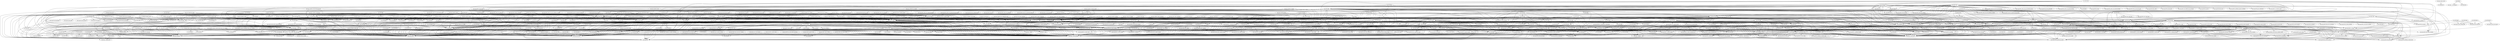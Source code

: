 digraph code {
  "0x00019660" [label="sym.gss_inquire_context"];
  "0x00019660" -> "0x000193f0";
  "0x000193f0" [label="fcn.000193f0"];
  "0x00019660" -> "0x00013e80";
  "0x00013e80" [label="fcn.00013e80"];
  "0x00019660" -> "0x0000b4c0";
  "0x0000b4c0" [label="fcn.0000b4c0"];
  "0x00019660" -> "0x00000098";
  "0x00000098" [label="unk.0x98"];
  "0x00019660" -> "0x000191d0";
  "0x000191d0" [label="fcn.000191d0"];
  "0x00019660" -> "0x0000e020";
  "0x0000e020" [label="fcn.0000e020"];
  "0x00019660" -> "0x0000b520";
  "0x0000b520" [label="sym.imp.__stack_chk_fail"];
  "0x00010020" [label="sym.gss_acquire_cred"];
  "0x00010020" -> "0x0000bed0";
  "0x0000bed0" [label="fcn.0000bed0"];
  "0x00019df0" [label="sym.gss_inquire_cred_by_oid"];
  "0x00019df0" -> "0x0000b4e0";
  "0x0000b4e0" [label="fcn.0000b4e0"];
  "0x00019df0" -> "0x000193f0";
  "0x000193f0" [label="fcn.000193f0"];
  "0x00019df0" -> "0x0000c2b0";
  "0x0000c2b0" [label="fcn.0000c2b0"];
  "0x00019df0" -> "0x0000c450";
  "0x0000c450" [label="fcn.0000c450"];
  "0x00019df0" -> "0x0000e020";
  "0x0000e020" [label="fcn.0000e020"];
  "0x00019df0" -> "0x0000b520";
  "0x0000b520" [label="sym.imp.__stack_chk_fail"];
  "0x0000f3f0" [label="sym.gss_add_cred_from"];
  "0x0000f3f0" -> "0x00019070";
  "0x00019070" [label="fcn.00019070"];
  "0x0000f3f0" -> "0x000193f0";
  "0x000193f0" [label="fcn.000193f0"];
  "0x0000f3f0" -> "0x00014030";
  "0x00014030" [label="fcn.00014030"];
  "0x0000f3f0" -> "0x000137c0";
  "0x000137c0" [label="fcn.000137c0"];
  "0x0000f3f0" -> "0x0000b840";
  "0x0000b840" [label="fcn.0000b840"];
  "0x0000f3f0" -> "0x00013db0";
  "0x00013db0" [label="fcn.00013db0"];
  "0x0000f3f0" -> "0x0000dc50";
  "0x0000dc50" [label="fcn.0000dc50"];
  "0x0000f3f0" -> "0x0000e3d0";
  "0x0000e3d0" [label="fcn.0000e3d0"];
  "0x0000f3f0" -> "0x0000bbc0";
  "0x0000bbc0" [label="sym.imp.malloc"];
  "0x0000f3f0" -> "0x000191d0";
  "0x000191d0" [label="fcn.000191d0"];
  "0x0000f3f0" -> "0x0000bda0";
  "0x0000bda0" [label="fcn.0000bda0"];
  "0x0000f3f0" -> "0x0000e020";
  "0x0000e020" [label="fcn.0000e020"];
  "0x0000f3f0" -> "0x0000b080";
  "0x0000b080" [label="sym.imp.free"];
  "0x0000f3f0" -> "0x0000b890";
  "0x0000b890" [label="sym.imp.memcmp"];
  "0x0000f3f0" -> "0x0000ba60";
  "0x0000ba60" [label="sym.imp.memcpy"];
  "0x0000f3f0" -> "0x00019310";
  "0x00019310" [label="fcn.00019310"];
  "0x0000f3f0" -> "0x00000018";
  "0x00000018" [label="unk.0x18"];
  "0x0000f3f0" -> "0x0000b520";
  "0x0000b520" [label="sym.imp.__stack_chk_fail"];
  "0x0002f200" [label="sym.gss_krb5_import_cred"];
  "0x0002f200" -> "0x0000b810";
  "0x0000b810" [label="fcn.0000b810"];
  "0x0002f200" -> "0x0000b520";
  "0x0000b520" [label="sym.imp.__stack_chk_fail"];
  "0x0001ae60" [label="sym.gss_str_to_oid"];
  "0x0001ae60" -> "0x0000d620";
  "0x0000d620" [label="fcn.0000d620"];
  "0x0001ae60" -> "0x0000e3d0";
  "0x0000e3d0" [label="fcn.0000e3d0"];
  "0x0000d620" [label="fcn.0000d620"];
  "0x0000d620" -> "0x0000c470";
  "0x0000c470" [label="sym.imp.__ctype_b_loc"];
  "0x0000d620" -> "0x0000cfd0";
  "0x0000cfd0" [label="fcn.0000cfd0"];
  "0x0000d620" -> "0x0000bbc0";
  "0x0000bbc0" [label="sym.imp.malloc"];
  "0x0000d620" -> "0x0000c4c0";
  "0x0000c4c0" [label="rip"];
  "0x0000d620" -> "0x0000b520";
  "0x0000b520" [label="sym.imp.__stack_chk_fail"];
  "0x0000d620" -> "0x0000b080";
  "0x0000b080" [label="sym.imp.free"];
  "0x0000d620" -> "0x0000b630";
  "0x0000b630" [label="sym.imp.__assert_fail"];
  "0x0001d610" [label="sym.gss_release_iov_buffer"];
  "0x0001d610" -> "0x0000bd30";
  "0x0000bd30" [label="fcn.0000bd30"];
  "0x0001a540" [label="sym.gss_map_name_to_any"];
  "0x0001a540" -> "0x000193f0";
  "0x000193f0" [label="fcn.000193f0"];
  "0x0001a540" -> "0x0000e020";
  "0x0000e020" [label="fcn.0000e020"];
  "0x0001a080" [label="sym.gss_inquire_name"];
  "0x0001a080" -> "0x0000d170";
  "0x0000d170" [label="fcn.0000d170"];
  "0x0001a080" -> "0x000193f0";
  "0x000193f0" [label="fcn.000193f0"];
  "0x0001a080" -> "0x0000d0c0";
  "0x0000d0c0" [label="fcn.0000d0c0"];
  "0x0001a080" -> "0x0000e020";
  "0x0000e020" [label="fcn.0000e020"];
  "0x0001a080" -> "0x0000bfb0";
  "0x0000bfb0" [label="fcn.0000bfb0"];
  "0x0001a080" -> "0x0000b520";
  "0x0000b520" [label="sym.imp.__stack_chk_fail"];
  "0x0002f480" [label="sym.gss_krb5_free_lucid_sec_context"];
  "0x0002f480" -> "0x0000be10";
  "0x0000be10" [label="fcn.0000be10"];
  "0x0002f480" -> "0x0000b520";
  "0x0000b520" [label="sym.imp.__stack_chk_fail"];
  "0x0001ba20" [label="sym.gss_wrap_size_limit"];
  "0x0001ba20" -> "0x000193f0";
  "0x000193f0" [label="fcn.000193f0"];
  "0x0001ba20" -> "0x0000e020";
  "0x0000e020" [label="fcn.0000e020"];
  "0x0001ba20" -> "0x0000b520";
  "0x0000b520" [label="sym.imp.__stack_chk_fail"];
  "0x0002c050" [label="sym.gss_krb5int_unseal_token_v3"];
  "0x0002c050" -> "0x0000bbc0";
  "0x0000bbc0" [label="sym.imp.malloc"];
  "0x0002c050" -> "0x0000ba60";
  "0x0000ba60" [label="sym.imp.memcpy"];
  "0x0002c050" -> "0x0000bc30";
  "0x0000bc30" [label="sym.imp.krb5_k_verify_checksum"];
  "0x0002c050" -> "0x0000b080";
  "0x0000b080" [label="sym.imp.free"];
  "0x0002c050" -> "0x00022030";
  "0x00022030" [label="fcn.00022030"];
  "0x0002c050" -> "0x0002b9b0";
  "0x0002b9b0" [label="fcn.0002b9b0"];
  "0x0002c050" -> "0x0000b520";
  "0x0000b520" [label="sym.imp.__stack_chk_fail"];
  "0x0002c050" -> "0x0000bd50";
  "0x0000bd50" [label="sym.imp.krb5_k_decrypt"];
  "0x0002c050" -> "0x0000b140";
  "0x0000b140" [label="sym.imp.krb5_c_checksum_length"];
  "0x0002c050" -> "0x0000b890";
  "0x0000b890" [label="sym.imp.memcmp"];
  "0x0002c050" -> "0x0000e660";
  "0x0000e660" [label="fcn.0000e660"];
  "0x0002c050" -> "0x0000b630";
  "0x0000b630" [label="sym.imp.__assert_fail"];
  "0x0001afc0" [label="sym.gss_process_context_token"];
  "0x0001afc0" -> "0x000193f0";
  "0x000193f0" [label="fcn.000193f0"];
  "0x0001afc0" -> "0x0000e020";
  "0x0000e020" [label="fcn.0000e020"];
  "0x0001c6e0" [label="sym.gss_unwrap"];
  "0x0001c6e0" -> "0x000193f0";
  "0x000193f0" [label="fcn.000193f0"];
  "0x0001c6e0" -> "0x0001c830";
  "0x0001c830" [label="fcn.0001c830"];
  "0x0001c6e0" -> "0x0000e020";
  "0x0000e020" [label="fcn.0000e020"];
  "0x0001b880" [label="sym.gss_wrap"];
  "0x0001b880" -> "0x000193f0";
  "0x000193f0" [label="fcn.000193f0"];
  "0x0001b880" -> "0x0000e020";
  "0x0000e020" [label="fcn.0000e020"];
  "0x0001b880" -> "0x0001cd60";
  "0x0001cd60" [label="fcn.0001cd60"];
  "0x00010a10" [label="sym.gss_add_cred_impersonate_name"];
  "0x00010a10" -> "0x0000e3d0";
  "0x0000e3d0" [label="fcn.0000e3d0"];
  "0x00010a10" -> "0x000193f0";
  "0x000193f0" [label="fcn.000193f0"];
  "0x00010a10" -> "0x00014030";
  "0x00014030" [label="fcn.00014030"];
  "0x00010a10" -> "0x000137c0";
  "0x000137c0" [label="fcn.000137c0"];
  "0x00010a10" -> "0x00000168";
  "0x00000168" [label="unk.0x168"];
  "0x00010a10" -> "0x0000e020";
  "0x0000e020" [label="fcn.0000e020"];
  "0x00010a10" -> "0x00013db0";
  "0x00013db0" [label="fcn.00013db0"];
  "0x00010a10" -> "0x0000b080";
  "0x0000b080" [label="sym.imp.free"];
  "0x00010a10" -> "0x0000bbc0";
  "0x0000bbc0" [label="sym.imp.malloc"];
  "0x00010a10" -> "0x0000b890";
  "0x0000b890" [label="sym.imp.memcmp"];
  "0x00010a10" -> "0x0000ba60";
  "0x0000ba60" [label="sym.imp.memcpy"];
  "0x00010a10" -> "0x0000dab0";
  "0x0000dab0" [label="fcn.0000dab0"];
  "0x00010a10" -> "0x0000b520";
  "0x0000b520" [label="sym.imp.__stack_chk_fail"];
  "0x0001a630" [label="sym.gssspi_mech_invoke"];
  "0x0001a630" -> "0x00019070";
  "0x00019070" [label="fcn.00019070"];
  "0x0001a630" -> "0x000193f0";
  "0x000193f0" [label="fcn.000193f0"];
  "0x0001a630" -> "0x000191d0";
  "0x000191d0" [label="fcn.000191d0"];
  "0x0001a630" -> "0x0000e020";
  "0x0000e020" [label="fcn.0000e020"];
  "0x0001a630" -> "0x0000b520";
  "0x0000b520" [label="sym.imp.__stack_chk_fail"];
  "0x0001cae0" [label="sym.gss_unwrap_iov"];
  "0x0001cae0" -> "0x000193f0";
  "0x000193f0" [label="fcn.000193f0"];
  "0x0001cae0" -> "0x0000e020";
  "0x0000e020" [label="fcn.0000e020"];
  "0x000189e0" [label="sym.gss_indicate_mechs"];
  "0x000189e0" -> "0x00018920";
  "0x00018920" [label="fcn.00018920"];
  "0x000189e0" -> "0x0000bb50";
  "0x0000bb50" [label="sym.imp.__xstat"];
  "0x000189e0" -> "0x0000bcc0";
  "0x0000bcc0" [label="sym.imp.krb5int_pthread_loaded"];
  "0x000189e0" -> "0x00018580";
  "0x00018580" [label="fcn.00018580"];
  "0x000189e0" -> "0x0000b900";
  "0x0000b900" [label="sym.imp.calloc"];
  "0x000189e0" -> "0x0000b6c0";
  "0x0000b6c0" [label="sym.imp.memset"];
  "0x000189e0" -> "0x0000bbc0";
  "0x0000bbc0" [label="sym.imp.malloc"];
  "0x000189e0" -> "0x0000ba60";
  "0x0000ba60" [label="sym.imp.memcpy"];
  "0x000189e0" -> "0x0000dab0";
  "0x0000dab0" [label="fcn.0000dab0"];
  "0x000189e0" -> "0x0000c420";
  "0x0000c420" [label="sym.imp.pthread_mutex_lock"];
  "0x000189e0" -> "0x0000c547";
  "0x0000c547" [label="fcn.0000c547"];
  "0x000189e0" -> "0x00015380";
  "0x00015380" [label="fcn.00015380"];
  "0x000189e0" -> "0x0000bb90";
  "0x0000bb90" [label="sym.imp.pthread_mutex_unlock"];
  "0x000189e0" -> "0x0000c567";
  "0x0000c567" [label="fcn.0000c567"];
  "0x000189e0" -> "0x0000b080";
  "0x0000b080" [label="sym.imp.free"];
  "0x000189e0" -> "0x0000b520";
  "0x0000b520" [label="sym.imp.__stack_chk_fail"];
  "0x00019910" [label="sym.gss_inquire_sec_context_by_oid"];
  "0x00019910" -> "0x000193f0";
  "0x000193f0" [label="fcn.000193f0"];
  "0x00019910" -> "0x0000e020";
  "0x0000e020" [label="fcn.0000e020"];
  "0x0001c2d0" [label="sym.gss_store_cred_into"];
  "0x0001c2d0" -> "0x00019070";
  "0x00019070" [label="fcn.00019070"];
  "0x0001c2d0" -> "0x000193f0";
  "0x000193f0" [label="fcn.000193f0"];
  "0x0001c2d0" -> "0x0000e3d0";
  "0x0000e3d0" [label="fcn.0000e3d0"];
  "0x0001c2d0" -> "0x00014030";
  "0x00014030" [label="fcn.00014030"];
  "0x0001c2d0" -> "0x0000bda0";
  "0x0000bda0" [label="fcn.0000bda0"];
  "0x0001c2d0" -> "0x0000e020";
  "0x0000e020" [label="fcn.0000e020"];
  "0x0001c2d0" -> "0x0000b840";
  "0x0000b840" [label="fcn.0000b840"];
  "0x0001c2d0" -> "0x0000b520";
  "0x0000b520" [label="sym.imp.__stack_chk_fail"];
  "0x0001a760" [label="sym.gss_inquire_attrs_for_mech"];
  "0x0001a760" -> "0x000193f0";
  "0x000193f0" [label="fcn.000193f0"];
  "0x0001a760" -> "0x0000d270";
  "0x0000d270" [label="fcn.0000d270"];
  "0x0001a760" -> "0x0000b090";
  "0x0000b090" [label="fcn.0000b090"];
  "0x0001a760" -> "0x0000d210";
  "0x0000d210" [label="fcn.0000d210"];
  "0x0001a760" -> "0x0000dab0";
  "0x0000dab0" [label="fcn.0000dab0"];
  "0x0001a760" -> "0x0000b520";
  "0x0000b520" [label="sym.imp.__stack_chk_fail"];
  "0x00019c20" [label="sym.gss_inquire_cred_by_mech"];
  "0x00019c20" -> "0x00019070";
  "0x00019070" [label="fcn.00019070"];
  "0x00019c20" -> "0x000193f0";
  "0x000193f0" [label="fcn.000193f0"];
  "0x00019c20" -> "0x00014030";
  "0x00014030" [label="fcn.00014030"];
  "0x00019c20" -> "0x00013e80";
  "0x00013e80" [label="fcn.00013e80"];
  "0x00019c20" -> "0x0000e020";
  "0x0000e020" [label="fcn.0000e020"];
  "0x00019c20" -> "0x0000b520";
  "0x0000b520" [label="sym.imp.__stack_chk_fail"];
  "0x00011ee0" [label="sym.gss_delete_sec_context"];
  "0x00011ee0" -> "0x00013e20";
  "0x00013e20" [label="fcn.00013e20"];
  "0x00011ee0" -> "0x0000b080";
  "0x0000b080" [label="sym.imp.free"];
  "0x0002f750" [label="sym.gsskrb5_extract_authtime_from_sec_context"];
  "0x0002f750" -> "0x0000b000";
  "0x0000b000" [label="fcn.0000b000"];
  "0x0002f750" -> "0x0000c450";
  "0x0000c450" [label="fcn.0000c450"];
  "0x0002f750" -> "0x0000b520";
  "0x0000b520" [label="sym.imp.__stack_chk_fail"];
  "0x0002f4e0" [label="sym.krb5_gss_register_acceptor_identity"];
  "0x0002f4e0" -> "0x0000b4d0";
  "0x0000b4d0" [label="sym.imp.strlen"];
  "0x0002f4e0" -> "0x0000be10";
  "0x0000be10" [label="fcn.0000be10"];
  "0x0002f4e0" -> "0x0000b520";
  "0x0000b520" [label="sym.imp.__stack_chk_fail"];
  "0x00014580" [label="sym.gss_import_name"];
  "0x00014580" -> "0x0000bbc0";
  "0x0000bbc0" [label="sym.imp.malloc"];
  "0x00014580" -> "0x000140d0";
  "0x000140d0" [label="fcn.000140d0"];
  "0x00014580" -> "0x0000d170";
  "0x0000d170" [label="fcn.0000d170"];
  "0x00014580" -> "0x0000b890";
  "0x0000b890" [label="sym.imp.memcmp"];
  "0x00014580" -> "0x0000b080";
  "0x0000b080" [label="sym.imp.free"];
  "0x00014580" -> "0x0000d0c0";
  "0x0000d0c0" [label="fcn.0000d0c0"];
  "0x00014580" -> "0x00013db0";
  "0x00013db0" [label="fcn.00013db0"];
  "0x00014580" -> "0x00013530";
  "0x00013530" [label="fcn.00013530"];
  "0x00014580" -> "0x000193f0";
  "0x000193f0" [label="fcn.000193f0"];
  "0x00014580" -> "0x0000e3d0";
  "0x0000e3d0" [label="fcn.0000e3d0"];
  "0x00014580" -> "0x0000b520";
  "0x0000b520" [label="sym.imp.__stack_chk_fail"];
  "0x00014580" -> "0x0000e020";
  "0x0000e020" [label="fcn.0000e020"];
  "0x00014580" -> "0x00000090";
  "0x00000090" [label="unk.0x90"];
  "0x0001c000" [label="sym.gss_set_name_attribute"];
  "0x0001c000" -> "0x000193f0";
  "0x000193f0" [label="fcn.000193f0"];
  "0x0001c000" -> "0x0000e020";
  "0x0000e020" [label="fcn.0000e020"];
  "0x0001bc00" [label="sym.gss_set_sec_context_option"];
  "0x0001bc00" -> "0x000193f0";
  "0x000193f0" [label="fcn.000193f0"];
  "0x0001bc00" -> "0x0000e020";
  "0x0000e020" [label="fcn.0000e020"];
  "0x0001bc00" -> "0x0000bbc0";
  "0x0000bbc0" [label="sym.imp.malloc"];
  "0x0001bc00" -> "0x0000d170";
  "0x0000d170" [label="fcn.0000d170"];
  "0x0001bc00" -> "0x00013e20";
  "0x00013e20" [label="fcn.00013e20"];
  "0x0001bc00" -> "0x0000b080";
  "0x0000b080" [label="sym.imp.free"];
  "0x0001bc00" -> "0x0000b520";
  "0x0000b520" [label="sym.imp.__stack_chk_fail"];
  "0x0002f3b0" [label="sym.gss_krb5_set_allowable_enctypes"];
  "0x0002f3b0" -> "0x0000b810";
  "0x0000b810" [label="fcn.0000b810"];
  "0x0002f3b0" -> "0x0000b520";
  "0x0000b520" [label="sym.imp.__stack_chk_fail"];
  "0x00011a30" [label="sym.gss_compare_name"];
  "0x00011a30" -> "0x000193f0";
  "0x000193f0" [label="fcn.000193f0"];
  "0x00011a30" -> "0x0000b890";
  "0x0000b890" [label="sym.imp.memcmp"];
  "0x00011a30" -> "0x0000e020";
  "0x0000e020" [label="fcn.0000e020"];
  "0x00011a30" -> "0x000137c0";
  "0x000137c0" [label="fcn.000137c0"];
  "0x00011a30" -> "0x00013db0";
  "0x00013db0" [label="fcn.00013db0"];
  "0x00011a30" -> "0x0000b520";
  "0x0000b520" [label="sym.imp.__stack_chk_fail"];
  "0x0002ba60" [label="sym.gss_krb5int_make_seal_token_v3"];
  "0x0002ba60" -> "0x0000b900";
  "0x0000b900" [label="sym.imp.calloc"];
  "0x0002ba60" -> "0x0000b140";
  "0x0000b140" [label="sym.imp.krb5_c_checksum_length"];
  "0x0002ba60" -> "0x0000bbc0";
  "0x0000bbc0" [label="sym.imp.malloc"];
  "0x0002ba60" -> "0x0000ba60";
  "0x0000ba60" [label="sym.imp.memcpy"];
  "0x0002ba60" -> "0x0000b940";
  "0x0000b940" [label="sym.imp.krb5_k_make_checksum"];
  "0x0002ba60" -> "0x0000b6c0";
  "0x0000b6c0" [label="sym.imp.memset"];
  "0x0002ba60" -> "0x0000b080";
  "0x0000b080" [label="sym.imp.free"];
  "0x0002ba60" -> "0x0000b050";
  "0x0000b050" [label="sym.imp.krb5_free_checksum_contents"];
  "0x0002ba60" -> "0x0000b1f0";
  "0x0000b1f0" [label="sym.imp.krb5_encrypt_size"];
  "0x0002ba60" -> "0x0000be70";
  "0x0000be70" [label="sym.imp.krb5_k_encrypt"];
  "0x0002ba60" -> "0x0000b630";
  "0x0000b630" [label="sym.imp.__assert_fail"];
  "0x0002ba60" -> "0x0000b520";
  "0x0000b520" [label="sym.imp.__stack_chk_fail"];
  "0x0002ba60" -> "0x0000b120";
  "0x0000b120" [label="sym.imp.abort"];
  "0x00014a70" [label="sym.gss_import_sec_context"];
  "0x00014a70" -> "0x0000bbc0";
  "0x0000bbc0" [label="sym.imp.malloc"];
  "0x00014a70" -> "0x0000b080";
  "0x0000b080" [label="sym.imp.free"];
  "0x00014a70" -> "0x00019070";
  "0x00019070" [label="fcn.00019070"];
  "0x00014a70" -> "0x000193f0";
  "0x000193f0" [label="fcn.000193f0"];
  "0x00014a70" -> "0x0000d170";
  "0x0000d170" [label="fcn.0000d170"];
  "0x00014a70" -> "0x000191d0";
  "0x000191d0" [label="fcn.000191d0"];
  "0x00014a70" -> "0x00000208";
  "0x00000208" [label="unk.0x208"];
  "0x00014a70" -> "0x0000e020";
  "0x0000e020" [label="fcn.0000e020"];
  "0x00014a70" -> "0x000000b8";
  "0x000000b8" [label="unk.0xb8"];
  "0x00014a70" -> "0x0000b520";
  "0x0000b520" [label="sym.imp.__stack_chk_fail"];
  "0x000133f0" [label="sym.gss_get_name_attribute"];
  "0x000133f0" -> "0x000193f0";
  "0x000193f0" [label="fcn.000193f0"];
  "0x000133f0" -> "0x0000e020";
  "0x0000e020" [label="fcn.0000e020"];
  "0x0001c6c0" [label="sym.gss_store_cred"];
  "0x0001c6c0" -> "0x0000b1d0";
  "0x0000b1d0" [label="fcn.0000b1d0"];
  "0x0001b0b0" [label="sym.gss_release_cred"];
  "0x0001b0b0" -> "0x000193f0";
  "0x000193f0" [label="fcn.000193f0"];
  "0x0001b0b0" -> "0x0000b080";
  "0x0000b080" [label="sym.imp.free"];
  "0x0001b0b0" -> "0x0000e020";
  "0x0000e020" [label="fcn.0000e020"];
  "0x00011fb0" [label="sym.gss_delete_name_attribute"];
  "0x00011fb0" -> "0x000193f0";
  "0x000193f0" [label="fcn.000193f0"];
  "0x00011fb0" -> "0x0000e020";
  "0x0000e020" [label="fcn.0000e020"];
  "0x00011d80" [label="sym.gss_context_time"];
  "0x00011d80" -> "0x000193f0";
  "0x000193f0" [label="fcn.000193f0"];
  "0x00011d80" -> "0x0000e020";
  "0x0000e020" [label="fcn.0000e020"];
  "0x0001b6e0" [label="sym.gss_inquire_mech_for_saslname"];
  "0x0001b6e0" -> "0x0000b660";
  "0x0000b660" [label="fcn.0000b660"];
  "0x0001b6e0" -> "0x000193f0";
  "0x000193f0" [label="fcn.000193f0"];
  "0x0001b6e0" -> "0x0001b380";
  "0x0001b380" [label="fcn.0001b380"];
  "0x0001b6e0" -> "0x0000b890";
  "0x0000b890" [label="sym.imp.memcmp"];
  "0x0001b6e0" -> "0x0000b090";
  "0x0000b090" [label="fcn.0000b090"];
  "0x0001b6e0" -> "0x0000b520";
  "0x0000b520" [label="sym.imp.__stack_chk_fail"];
  "0x0001d2b0" [label="sym.gss_wrap_iov"];
  "0x0001d2b0" -> "0x000193f0";
  "0x000193f0" [label="fcn.000193f0"];
  "0x0001d2b0" -> "0x0000e020";
  "0x0000e020" [label="fcn.0000e020"];
  "0x0001b5a0" [label="sym.gss_inquire_saslname_for_mech"];
  "0x0001b5a0" -> "0x000193f0";
  "0x000193f0" [label="fcn.000193f0"];
  "0x0001b5a0" -> "0x0000bbc0";
  "0x0000bbc0" [label="sym.imp.malloc"];
  "0x0001b5a0" -> "0x0001b380";
  "0x0001b380" [label="fcn.0001b380"];
  "0x0001b5a0" -> "0x0000bd30";
  "0x0000bd30" [label="fcn.0000bd30"];
  "0x0001b5a0" -> "0x0000b520";
  "0x0000b520" [label="sym.imp.__stack_chk_fail"];
  "0x0002f0e0" [label="sym.gss_krb5_get_tkt_flags"];
  "0x0002f0e0" -> "0x0000b000";
  "0x0000b000" [label="fcn.0000b000"];
  "0x0002f0e0" -> "0x0000c450";
  "0x0000c450" [label="fcn.0000c450"];
  "0x0002f0e0" -> "0x0000b520";
  "0x0000b520" [label="sym.imp.__stack_chk_fail"];
  "0x0001aea0" [label="sym.gss_oid_equal"];
  "0x0001aea0" -> "0x0000b890";
  "0x0000b890" [label="sym.imp.memcmp"];
  "0x00012e60" [label="sym.gss_export_sec_context"];
  "0x00012e60" -> "0x000193f0";
  "0x000193f0" [label="fcn.000193f0"];
  "0x00012e60" -> "0x0000bbc0";
  "0x0000bbc0" [label="sym.imp.malloc"];
  "0x00012e60" -> "0x0000ba60";
  "0x0000ba60" [label="sym.imp.memcpy"];
  "0x00012e60" -> "0x0000bd30";
  "0x0000bd30" [label="fcn.0000bd30"];
  "0x00012e60" -> "0x0000b080";
  "0x0000b080" [label="sym.imp.free"];
  "0x00012e60" -> "0x0000e020";
  "0x0000e020" [label="fcn.0000e020"];
  "0x00012e60" -> "0x0000b520";
  "0x0000b520" [label="sym.imp.__stack_chk_fail"];
  "0x00012060" [label="sym.gss_display_name"];
  "0x00012060" -> "0x0000d170";
  "0x0000d170" [label="fcn.0000d170"];
  "0x00012060" -> "0x0000bbc0";
  "0x0000bbc0" [label="sym.imp.malloc"];
  "0x00012060" -> "0x0000ba60";
  "0x0000ba60" [label="sym.imp.memcpy"];
  "0x00012060" -> "0x0000d0c0";
  "0x0000d0c0" [label="fcn.0000d0c0"];
  "0x00012060" -> "0x0000e3d0";
  "0x0000e3d0" [label="fcn.0000e3d0"];
  "0x00012060" -> "0x000193f0";
  "0x000193f0" [label="fcn.000193f0"];
  "0x00012060" -> "0x0000e020";
  "0x0000e020" [label="fcn.0000e020"];
  "0x00011770" [label="sym.gss_canonicalize_name"];
  "0x00011770" -> "0x00019070";
  "0x00019070" [label="fcn.00019070"];
  "0x00011770" -> "0x0000bbc0";
  "0x0000bbc0" [label="sym.imp.malloc"];
  "0x00011770" -> "0x000140d0";
  "0x000140d0" [label="fcn.000140d0"];
  "0x00011770" -> "0x0000d170";
  "0x0000d170" [label="fcn.0000d170"];
  "0x00011770" -> "0x0000e3d0";
  "0x0000e3d0" [label="fcn.0000e3d0"];
  "0x00011770" -> "0x00013db0";
  "0x00013db0" [label="fcn.00013db0"];
  "0x00011770" -> "0x0000bfb0";
  "0x0000bfb0" [label="fcn.0000bfb0"];
  "0x00011770" -> "0x0000b4c0";
  "0x0000b4c0" [label="fcn.0000b4c0"];
  "0x00011770" -> "0x000137c0";
  "0x000137c0" [label="fcn.000137c0"];
  "0x00011770" -> "0x0000b890";
  "0x0000b890" [label="sym.imp.memcmp"];
  "0x00011770" -> "0x0000b520";
  "0x0000b520" [label="sym.imp.__stack_chk_fail"];
  "0x0000fc40" [label="sym.gss_acquire_cred_from"];
  "0x0000fc40" -> "0x0000e3d0";
  "0x0000e3d0" [label="fcn.0000e3d0"];
  "0x0000fc40" -> "0x0000b7b0";
  "0x0000b7b0" [label="fcn.0000b7b0"];
  "0x0000fc40" -> "0x0000b900";
  "0x0000b900" [label="sym.imp.calloc"];
  "0x0000fc40" -> "0x0000b370";
  "0x0000b370" [label="fcn.0000b370"];
  "0x0000fc40" -> "0x0000dc50";
  "0x0000dc50" [label="fcn.0000dc50"];
  "0x0000fc40" -> "0x00019310";
  "0x00019310" [label="fcn.00019310"];
  "0x0000fc40" -> "0x0000b660";
  "0x0000b660" [label="fcn.0000b660"];
  "0x0000fc40" -> "0x0000b520";
  "0x0000b520" [label="sym.imp.__stack_chk_fail"];
  "0x000123d0" [label="sym.gss_display_status"];
  "0x000123d0" -> "0x0000bbc0";
  "0x0000bbc0" [label="sym.imp.malloc"];
  "0x000123d0" -> "0x0000e3e0";
  "0x0000e3e0" [label="fcn.0000e3e0"];
  "0x000123d0" -> "0x000193f0";
  "0x000193f0" [label="fcn.000193f0"];
  "0x000123d0" -> "0x0000e020";
  "0x0000e020" [label="fcn.0000e020"];
  "0x000123d0" -> "0x0000ca20";
  "0x0000ca20" [label="fcn.0000ca20"];
  "0x000123d0" -> "0x0000e3d0";
  "0x0000e3d0" [label="fcn.0000e3d0"];
  "0x000123d0" -> "0x0000b4b0";
  "0x0000b4b0" [label="sym.imp.dcgettext"];
  "0x000123d0" -> "0x0000b4d0";
  "0x0000b4d0" [label="sym.imp.strlen"];
  "0x000123d0" -> "0x0000ba60";
  "0x0000ba60" [label="sym.imp.memcpy"];
  "0x000123d0" -> "0x0000b520";
  "0x0000b520" [label="sym.imp.__stack_chk_fail"];
  "0x0000ed90" [label="sym.gss_accept_sec_context"];
  "0x0000ed90" -> "0x00014030";
  "0x00014030" [label="fcn.00014030"];
  "0x0000ed90" -> "0x000193f0";
  "0x000193f0" [label="fcn.000193f0"];
  "0x0000ed90" -> "0x00013e80";
  "0x00013e80" [label="fcn.00013e80"];
  "0x0000ed90" -> "0x000191d0";
  "0x000191d0" [label="fcn.000191d0"];
  "0x0000ed90" -> "0x0000b890";
  "0x0000b890" [label="sym.imp.memcmp"];
  "0x0000ed90" -> "0x0000bbc0";
  "0x0000bbc0" [label="sym.imp.malloc"];
  "0x0000ed90" -> "0x0000d170";
  "0x0000d170" [label="fcn.0000d170"];
  "0x0000ed90" -> "0x0000b080";
  "0x0000b080" [label="sym.imp.free"];
  "0x0000ed90" -> "0x0000e020";
  "0x0000e020" [label="fcn.0000e020"];
  "0x0000ed90" -> "0x0000bd30";
  "0x0000bd30" [label="fcn.0000bd30"];
  "0x0000ed90" -> "0x00013700";
  "0x00013700" [label="fcn.00013700"];
  "0x0000ed90" -> "0x00019070";
  "0x00019070" [label="fcn.00019070"];
  "0x0000ed90" -> "0x0000b520";
  "0x0000b520" [label="sym.imp.__stack_chk_fail"];
  "0x00013050" [label="sym.gss_export_cred"];
  "0x00013050" -> "0x0000bac0";
  "0x0000bac0" [label="sym.imp.k5_buf_init_dynamic"];
  "0x00013050" -> "0x0000b2f0";
  "0x0000b2f0" [label="sym.imp.k5_buf_add_len"];
  "0x00013050" -> "0x0000bd30";
  "0x0000bd30" [label="fcn.0000bd30"];
  "0x00013050" -> "0x000191d0";
  "0x000191d0" [label="fcn.000191d0"];
  "0x00013050" -> "0x000193f0";
  "0x000193f0" [label="fcn.000193f0"];
  "0x00013050" -> "0x0000bd90";
  "0x0000bd90" [label="sym.imp.k5_free_buf"];
  "0x00013050" -> "0x0000b860";
  "0x0000b860" [label="sym.imp.k5_buf_data"];
  "0x00013050" -> "0x0000bea0";
  "0x0000bea0" [label="sym.imp.k5_buf_len"];
  "0x00013050" -> "0x0000e020";
  "0x0000e020" [label="fcn.0000e020"];
  "0x00013050" -> "0x0000b520";
  "0x0000b520" [label="sym.imp.__stack_chk_fail"];
  "0x0002f420" [label="sym.gss_krb5_ccache_name"];
  "0x0002f420" -> "0x0000be10";
  "0x0000be10" [label="fcn.0000be10"];
  "0x0002f420" -> "0x0000b520";
  "0x0000b520" [label="sym.imp.__stack_chk_fail"];
  "0x0001bdb0" [label="sym.gss_set_cred_option"];
  "0x0001bdb0" -> "0x000193f0";
  "0x000193f0" [label="fcn.000193f0"];
  "0x0001bdb0" -> "0x0000e020";
  "0x0000e020" [label="fcn.0000e020"];
  "0x0001bdb0" -> "0x0000b900";
  "0x0000b900" [label="sym.imp.calloc"];
  "0x0001bdb0" -> "0x0000d170";
  "0x0000d170" [label="fcn.0000d170"];
  "0x0001bdb0" -> "0x0000b7b0";
  "0x0000b7b0" [label="fcn.0000b7b0"];
  "0x0001bdb0" -> "0x0000b520";
  "0x0000b520" [label="sym.imp.__stack_chk_fail"];
  "0x0002f560" [label="sym.krb5_gss_use_kdc_context"];
  "0x0002f560" -> "0x0000be10";
  "0x0000be10" [label="fcn.0000be10"];
  "0x0002f560" -> "0x0000b520";
  "0x0000b520" [label="sym.imp.__stack_chk_fail"];
  "0x00010710" [label="sym.gss_acquire_cred_with_password"];
  "0x00010710" -> "0x0000e3d0";
  "0x0000e3d0" [label="fcn.0000e3d0"];
  "0x00010710" -> "0x000193f0";
  "0x000193f0" [label="fcn.000193f0"];
  "0x00010710" -> "0x0000bbc0";
  "0x0000bbc0" [label="sym.imp.malloc"];
  "0x00010710" -> "0x00010070";
  "0x00010070" [label="fcn.00010070"];
  "0x00010710" -> "0x00019310";
  "0x00019310" [label="fcn.00019310"];
  "0x00010710" -> "0x0000b7b0";
  "0x0000b7b0" [label="fcn.0000b7b0"];
  "0x00010710" -> "0x0000b080";
  "0x0000b080" [label="sym.imp.free"];
  "0x00010710" -> "0x0000b520";
  "0x0000b520" [label="sym.imp.__stack_chk_fail"];
  "0x0002f280" [label="sym.gss_krb5_export_lucid_sec_context"];
  "0x0002f280" -> "0x0000d920";
  "0x0000d920" [label="fcn.0000d920"];
  "0x0002f280" -> "0x0000b000";
  "0x0000b000" [label="fcn.0000b000"];
  "0x0002f280" -> "0x0000bbf0";
  "0x0000bbf0" [label="fcn.0000bbf0"];
  "0x0002f280" -> "0x0000de90";
  "0x0000de90" [label="fcn.0000de90"];
  "0x0002f280" -> "0x0000b520";
  "0x0000b520" [label="sym.imp.__stack_chk_fail"];
  "0x0001d1d0" [label="sym.gss_wrap_aead"];
  "0x0001d1d0" -> "0x000193f0";
  "0x000193f0" [label="fcn.000193f0"];
  "0x0001d1d0" -> "0x0001cd60";
  "0x0001cd60" [label="fcn.0001cd60"];
  "0x000193f0" [label="fcn.000193f0"];
  "0x000193f0" -> "0x00018920";
  "0x00018920" [label="fcn.00018920"];
  "0x000193f0" -> "0x0000bcc0";
  "0x0000bcc0" [label="sym.imp.krb5int_pthread_loaded"];
  "0x000193f0" -> "0x0000b890";
  "0x0000b890" [label="sym.imp.memcmp"];
  "0x000193f0" -> "0x00018580";
  "0x00018580" [label="fcn.00018580"];
  "0x000193f0" -> "0x00015250";
  "0x00015250" [label="fcn.00015250"];
  "0x000193f0" -> "0x0000b620";
  "0x0000b620" [label="sym.imp.krb5int_open_plugin"];
  "0x000193f0" -> "0x0000b4a0";
  "0x0000b4a0" [label="sym.imp.krb5int_get_plugin_func"];
  "0x000193f0" -> "0x00016be0";
  "0x00016be0" [label="fcn.00016be0"];
  "0x000193f0" -> "0x0000bb90";
  "0x0000bb90" [label="sym.imp.pthread_mutex_unlock"];
  "0x000193f0" -> "0x0000c420";
  "0x0000c420" [label="sym.imp.pthread_mutex_lock"];
  "0x000193f0" -> "0x0000c547";
  "0x0000c547" [label="fcn.0000c547"];
  "0x000193f0" -> "0x00000000";
  "0x00000000" [label="rflags"];
  "0x000193f0" -> "0x0000c567";
  "0x0000c567" [label="fcn.0000c567"];
  "0x000193f0" -> "0x0000c3c0";
  "0x0000c3c0" [label="sym.imp.krb5int_close_plugin"];
  "0x000193f0" -> "0x0000b520";
  "0x0000b520" [label="sym.imp.__stack_chk_fail"];
  "0x0001cd60" [label="fcn.0001cd60"];
  "0x0001cd60" -> "0x0000e020";
  "0x0000e020" [label="fcn.0000e020"];
  "0x0001cd60" -> "0x0000bbc0";
  "0x0000bbc0" [label="sym.imp.malloc"];
  "0x0001cd60" -> "0x0000ba60";
  "0x0000ba60" [label="sym.imp.memcpy"];
  "0x0001cd60" -> "0x0000bd30";
  "0x0000bd30" [label="fcn.0000bd30"];
  "0x0001cd60" -> "0x0000b630";
  "0x0000b630" [label="sym.imp.__assert_fail"];
  "0x0001cd60" -> "0x0000b520";
  "0x0000b520" [label="sym.imp.__stack_chk_fail"];
  "0x00010040" [label="sym.gss_add_cred"];
  "0x00010040" -> "0x0000b370";
  "0x0000b370" [label="fcn.0000b370"];
  "0x00011370" [label="sym.gss_authorize_localname"];
  "0x00011370" -> "0x000193f0";
  "0x000193f0" [label="fcn.000193f0"];
  "0x00011370" -> "0x0000e020";
  "0x0000e020" [label="fcn.0000e020"];
  "0x00011370" -> "0x0000b970";
  "0x0000b970" [label="fcn.0000b970"];
  "0x00011370" -> "0x0000c1e0";
  "0x0000c1e0" [label="fcn.0000c1e0"];
  "0x00011370" -> "0x0000b4c0";
  "0x0000b4c0" [label="fcn.0000b4c0"];
  "0x00011370" -> "0x0000b890";
  "0x0000b890" [label="sym.imp.memcmp"];
  "0x00011370" -> "0x0000bd30";
  "0x0000bd30" [label="fcn.0000bd30"];
  "0x00011370" -> "0x0000b720";
  "0x0000b720" [label="fcn.0000b720"];
  "0x00011370" -> "0x0000b520";
  "0x0000b520" [label="sym.imp.__stack_chk_fail"];
  "0x00011370" -> "0x0000b630";
  "0x0000b630" [label="sym.imp.__assert_fail"];
  "0x00013340" [label="sym.gss_export_name_composite"];
  "0x00013340" -> "0x000193f0";
  "0x000193f0" [label="fcn.000193f0"];
  "0x00013340" -> "0x0000e020";
  "0x0000e020" [label="fcn.0000e020"];
  "0x0001d550" [label="sym.gss_get_mic_iov_length"];
  "0x0001d550" -> "0x000193f0";
  "0x000193f0" [label="fcn.000193f0"];
  "0x00012d70" [label="sym.gss_encapsulate_token"];
  "0x00012d70" -> "0x0000ea30";
  "0x0000ea30" [label="fcn.0000ea30"];
  "0x00012d70" -> "0x0000bbc0";
  "0x0000bbc0" [label="sym.imp.malloc"];
  "0x00012d70" -> "0x0000ea80";
  "0x0000ea80" [label="fcn.0000ea80"];
  "0x00012d70" -> "0x0000ba60";
  "0x0000ba60" [label="sym.imp.memcpy"];
  "0x00012d70" -> "0x0000b520";
  "0x0000b520" [label="sym.imp.__stack_chk_fail"];
  "0x00012d70" -> "0x0000b630";
  "0x0000b630" [label="sym.imp.__assert_fail"];
  "0x0001aee0" [label="sym.gss_pseudo_random"];
  "0x0001aee0" -> "0x000193f0";
  "0x000193f0" [label="fcn.000193f0"];
  "0x0001aee0" -> "0x0000e020";
  "0x0000e020" [label="fcn.0000e020"];
  "0x00011040" [label="sym.gss_acquire_cred_impersonate_name"];
  "0x00011040" -> "0x0000e3d0";
  "0x0000e3d0" [label="fcn.0000e3d0"];
  "0x00011040" -> "0x000193f0";
  "0x000193f0" [label="fcn.000193f0"];
  "0x00011040" -> "0x0000bbc0";
  "0x0000bbc0" [label="sym.imp.malloc"];
  "0x00011040" -> "0x0000bf10";
  "0x0000bf10" [label="fcn.0000bf10"];
  "0x00011040" -> "0x0000dab0";
  "0x0000dab0" [label="fcn.0000dab0"];
  "0x00011040" -> "0x0000b7b0";
  "0x0000b7b0" [label="fcn.0000b7b0"];
  "0x00011040" -> "0x0000b080";
  "0x0000b080" [label="sym.imp.free"];
  "0x00011040" -> "0x0000b520";
  "0x0000b520" [label="sym.imp.__stack_chk_fail"];
  "0x0001d930" [label="sym.gss_pname_to_uid"];
  "0x0001d930" -> "0x0000c220";
  "0x0000c220" [label="fcn.0000c220"];
  "0x0001d930" -> "0x0000bbc0";
  "0x0000bbc0" [label="sym.imp.malloc"];
  "0x0001d930" -> "0x0000ba60";
  "0x0000ba60" [label="sym.imp.memcpy"];
  "0x0001d930" -> "0x0000be90";
  "0x0000be90" [label="sym.imp.getpwnam_r"];
  "0x0001d930" -> "0x0000b080";
  "0x0000b080" [label="sym.imp.free"];
  "0x0001d930" -> "0x0000bd30";
  "0x0000bd30" [label="fcn.0000bd30"];
  "0x0001d930" -> "0x0000b520";
  "0x0000b520" [label="sym.imp.__stack_chk_fail"];
  "0x0001adf0" [label="sym.gss_add_oid_set_member"];
  "0x0001adf0" -> "0x0000d270";
  "0x0000d270" [label="fcn.0000d270"];
  "0x0001adf0" -> "0x0000e3d0";
  "0x0000e3d0" [label="fcn.0000e3d0"];
  "0x0000d270" [label="fcn.0000d270"];
  "0x0000d270" -> "0x0000bbc0";
  "0x0000bbc0" [label="sym.imp.malloc"];
  "0x0000d270" -> "0x0000ba60";
  "0x0000ba60" [label="sym.imp.memcpy"];
  "0x0000d270" -> "0x0000b080";
  "0x0000b080" [label="sym.imp.free"];
  "0x0001b2b0" [label="sym.gss_release_any_name_mapping"];
  "0x0001b2b0" -> "0x000193f0";
  "0x000193f0" [label="fcn.000193f0"];
  "0x0001b2b0" -> "0x0000e020";
  "0x0000e020" [label="fcn.0000e020"];
  "0x0001a2c0" [label="sym.gss_inquire_mechs_for_name"];
  "0x0001a2c0" -> "0x0000c170";
  "0x0000c170" [label="fcn.0000c170"];
  "0x0001a2c0" -> "0x0000bd30";
  "0x0000bd30" [label="fcn.0000bd30"];
  "0x0001a2c0" -> "0x0000b090";
  "0x0000b090" [label="fcn.0000b090"];
  "0x0001a2c0" -> "0x0000b660";
  "0x0000b660" [label="fcn.0000b660"];
  "0x0001a2c0" -> "0x0000b840";
  "0x0000b840" [label="fcn.0000b840"];
  "0x0001a2c0" -> "0x0000b440";
  "0x0000b440" [label="fcn.0000b440"];
  "0x0001a2c0" -> "0x0000b1b0";
  "0x0000b1b0" [label="fcn.0000b1b0"];
  "0x0001a2c0" -> "0x0000bda0";
  "0x0000bda0" [label="fcn.0000bda0"];
  "0x0001a2c0" -> "0x0000b520";
  "0x0000b520" [label="sym.imp.__stack_chk_fail"];
  "0x0001bfe0" [label="sym.gssspi_set_cred_option"];
  "0x0001bfe0" -> "0x0000b810";
  "0x0000b810" [label="fcn.0000b810"];
  "0x0001b1f0" [label="sym.gss_release_name"];
  "0x0001b1f0" -> "0x0000bfb0";
  "0x0000bfb0" [label="fcn.0000bfb0"];
  "0x0001b1f0" -> "0x0000b080";
  "0x0000b080" [label="sym.imp.free"];
  "0x0001b1f0" -> "0x00013db0";
  "0x00013db0" [label="fcn.00013db0"];
  "0x0001cc80" [label="sym.gss_verify_mic"];
  "0x0001cc80" -> "0x000193f0";
  "0x000193f0" [label="fcn.000193f0"];
  "0x0001cc80" -> "0x0000e020";
  "0x0000e020" [label="fcn.0000e020"];
  "0x0002f190" [label="sym.gss_krb5_copy_ccache"];
  "0x0002f190" -> "0x0000b810";
  "0x0000b810" [label="fcn.0000b810"];
  "0x0002f190" -> "0x0000b520";
  "0x0000b520" [label="sym.imp.__stack_chk_fail"];
  "0x0002f6f0" [label="sym.gss_krb5_set_cred_rcache"];
  "0x0002f6f0" -> "0x0000b810";
  "0x0000b810" [label="fcn.0000b810"];
  "0x0002f6f0" -> "0x0000b520";
  "0x0000b520" [label="sym.imp.__stack_chk_fail"];
  "0x00011d00" [label="sym.gss_complete_auth_token"];
  "0x00011d00" -> "0x000193f0";
  "0x000193f0" [label="fcn.000193f0"];
  "0x00011d00" -> "0x0000e020";
  "0x0000e020" [label="fcn.0000e020"];
  "0x0001b060" [label="sym.gss_release_buffer"];
  "0x0001b060" -> "0x0000b080";
  "0x0000b080" [label="sym.imp.free"];
  "0x0002f5e0" [label="sym.gsskrb5_extract_authz_data_from_sec_context"];
  "0x0002f5e0" -> "0x0000d920";
  "0x0000d920" [label="fcn.0000d920"];
  "0x0002f5e0" -> "0x0000b000";
  "0x0000b000" [label="fcn.0000b000"];
  "0x0002f5e0" -> "0x0000c450";
  "0x0000c450" [label="fcn.0000c450"];
  "0x0002f5e0" -> "0x0000b520";
  "0x0000b520" [label="sym.imp.__stack_chk_fail"];
  "0x00011e10" [label="sym.gss_decapsulate_token"];
  "0x00011e10" -> "0x0000eba0";
  "0x0000eba0" [label="fcn.0000eba0"];
  "0x00011e10" -> "0x0000bbc0";
  "0x0000bbc0" [label="sym.imp.malloc"];
  "0x00011e10" -> "0x0000ba60";
  "0x0000ba60" [label="sym.imp.memcpy"];
  "0x00011e10" -> "0x0000b520";
  "0x0000b520" [label="sym.imp.__stack_chk_fail"];
  "0x0001d680" [label="sym.gss_localname"];
  "0x0001d680" -> "0x00019070";
  "0x00019070" [label="fcn.00019070"];
  "0x0001d680" -> "0x000193f0";
  "0x000193f0" [label="fcn.000193f0"];
  "0x0001d680" -> "0x000137c0";
  "0x000137c0" [label="fcn.000137c0"];
  "0x0001d680" -> "0x00013db0";
  "0x00013db0" [label="fcn.00013db0"];
  "0x0001d680" -> "0x0000e020";
  "0x0000e020" [label="fcn.0000e020"];
  "0x0001d680" -> "0x0000bd30";
  "0x0000bd30" [label="fcn.0000bd30"];
  "0x0001d680" -> "0x0000b890";
  "0x0000b890" [label="sym.imp.memcmp"];
  "0x0001d680" -> "0x0000b520";
  "0x0000b520" [label="sym.imp.__stack_chk_fail"];
  "0x0001cbc0" [label="sym.gss_verify_mic_iov"];
  "0x0001cbc0" -> "0x000193f0";
  "0x000193f0" [label="fcn.000193f0"];
  "0x000199b0" [label="sym.gss_inquire_cred"];
  "0x000199b0" -> "0x000193f0";
  "0x000193f0" [label="fcn.000193f0"];
  "0x000199b0" -> "0x00013e80";
  "0x00013e80" [label="fcn.00013e80"];
  "0x000199b0" -> "0x00019310";
  "0x00019310" [label="fcn.00019310"];
  "0x000199b0" -> "0x0000b090";
  "0x0000b090" [label="fcn.0000b090"];
  "0x000199b0" -> "0x0000b4c0";
  "0x0000b4c0" [label="fcn.0000b4c0"];
  "0x000199b0" -> "0x0000b840";
  "0x0000b840" [label="fcn.0000b840"];
  "0x000199b0" -> "0x0000bda0";
  "0x0000bda0" [label="fcn.0000bda0"];
  "0x000199b0" -> "0x0000e020";
  "0x0000e020" [label="fcn.0000e020"];
  "0x000199b0" -> "0x0000b520";
  "0x0000b520" [label="sym.imp.__stack_chk_fail"];
  "0x0001ae30" [label="sym.gss_oid_to_str"];
  "0x0001ae30" -> "0x0000d450";
  "0x0000d450" [label="fcn.0000d450"];
  "0x0001ae30" -> "0x0000e3d0";
  "0x0000e3d0" [label="fcn.0000e3d0"];
  "0x0000d450" [label="fcn.0000d450"];
  "0x0000d450" -> "0x0000bac0";
  "0x0000bac0" [label="sym.imp.k5_buf_init_dynamic"];
  "0x0000d450" -> "0x0000c380";
  "0x0000c380" [label="sym.imp.k5_buf_add"];
  "0x0000d450" -> "0x0000b390";
  "0x0000b390" [label="sym.imp.k5_buf_add_fmt"];
  "0x0000d450" -> "0x0000b2f0";
  "0x0000b2f0" [label="sym.imp.k5_buf_add_len"];
  "0x0000d450" -> "0x0000b860";
  "0x0000b860" [label="sym.imp.k5_buf_data"];
  "0x0000d450" -> "0x0000bea0";
  "0x0000bea0" [label="sym.imp.k5_buf_len"];
  "0x0000d450" -> "0x0000b520";
  "0x0000b520" [label="sym.imp.__stack_chk_fail"];
  "0x00018ce0" [label="sym.gss_release_oid"];
  "0x00018ce0" -> "0x00018920";
  "0x00018920" [label="fcn.00018920"];
  "0x00018ce0" -> "0x0000bcc0";
  "0x0000bcc0" [label="sym.imp.krb5int_pthread_loaded"];
  "0x00018ce0" -> "0x0000e020";
  "0x0000e020" [label="fcn.0000e020"];
  "0x00018ce0" -> "0x0000c420";
  "0x0000c420" [label="sym.imp.pthread_mutex_lock"];
  "0x00018ce0" -> "0x0000bb90";
  "0x0000bb90" [label="sym.imp.pthread_mutex_unlock"];
  "0x00018ce0" -> "0x0000c567";
  "0x0000c567" [label="fcn.0000c567"];
  "0x00018ce0" -> "0x0000c547";
  "0x0000c547" [label="fcn.0000c547"];
  "0x00018920" [label="fcn.00018920"];
  "0x00018920" -> "0x0000bcc0";
  "0x0000bcc0" [label="sym.imp.krb5int_pthread_loaded"];
  "0x00018920" -> "0x0000b630";
  "0x0000b630" [label="sym.imp.__assert_fail"];
  "0x00018920" -> "0x00249c80";
  "0x00249c80" [label="unk.0x249c80"];
  "0x00018920" -> "0x0000bb80";
  "0x0000bb80" [label="loc.imp.pthread_once"];
  "0x0000e020" [label="fcn.0000e020"];
  "0x0000e020" -> "0x0000bcc0";
  "0x0000bcc0" [label="sym.imp.krb5int_pthread_loaded"];
  "0x0000e020" -> "0x0000b890";
  "0x0000b890" [label="sym.imp.memcmp"];
  "0x0000e020" -> "0x0000bb90";
  "0x0000bb90" [label="sym.imp.pthread_mutex_unlock"];
  "0x0000e020" -> "0x0000c420";
  "0x0000c420" [label="sym.imp.pthread_mutex_lock"];
  "0x0000e020" -> "0x0000c507";
  "0x0000c507" [label="fcn.0000c507"];
  "0x0000e020" -> "0x0000b630";
  "0x0000b630" [label="sym.imp.__assert_fail"];
  "0x0000e020" -> "0x0000b080";
  "0x0000b080" [label="sym.imp.free"];
  "0x0000e020" -> "0x0000bbc0";
  "0x0000bbc0" [label="sym.imp.malloc"];
  "0x0000e020" -> "0x0000ba60";
  "0x0000ba60" [label="sym.imp.memcpy"];
  "0x0000e020" -> "0x0000c527";
  "0x0000c527" [label="fcn.0000c527"];
  "0x0000e020" -> "0x0000be30";
  "0x0000be30" [label="sym.imp.realloc"];
  "0x0000e020" -> "0x0000b6c0";
  "0x0000b6c0" [label="sym.imp.memset"];
  "0x0000e020" -> "0x0000b120";
  "0x0000b120" [label="sym.imp.abort"];
  "0x0000c567" [label="fcn.0000c567"];
  "0x0000c567" -> "0x0000b630";
  "0x0000b630" [label="sym.imp.__assert_fail"];
  "0x0000c547" [label="fcn.0000c547"];
  "0x0000c547" -> "0x0000b630";
  "0x0000b630" [label="sym.imp.__assert_fail"];
  "0x00018580" [label="fcn.00018580"];
  "0x00018580" -> "0x0000bb00";
  "0x0000bb00" [label="sym.imp.time"];
  "0x00018580" -> "0x0000b8e0";
  "0x0000b8e0" [label="sym.imp.glob"];
  "0x00018580" -> "0x000152d0";
  "0x000152d0" [label="fcn.000152d0"];
  "0x00018580" -> "0x000153e0";
  "0x000153e0" [label="fcn.000153e0"];
  "0x00018580" -> "0x0000b010";
  "0x0000b010" [label="sym.imp.globfree"];
  "0x00018580" -> "0x0000b620";
  "0x0000b620" [label="sym.imp.krb5int_open_plugin"];
  "0x00018580" -> "0x0000b4a0";
  "0x0000b4a0" [label="sym.imp.krb5int_get_plugin_func"];
  "0x00018580" -> "0x0000c3c0";
  "0x0000c3c0" [label="sym.imp.krb5int_close_plugin"];
  "0x00018580" -> "0x0000bb40";
  "0x0000bb40" [label="sym.imp.k5_clear_error"];
  "0x00018580" -> "0x00000050";
  "0x00000050" [label="unk.0x50"];
  "0x00018580" -> "0x000157e0";
  "0x000157e0" [label="fcn.000157e0"];
  "0x00018580" -> "0x00015250";
  "0x00015250" [label="fcn.00015250"];
  "0x00018580" -> "0x0000b090";
  "0x0000b090" [label="fcn.0000b090"];
  "0x00018580" -> "0x0000bbc0";
  "0x0000bbc0" [label="sym.imp.malloc"];
  "0x00018580" -> "0x0000ba60";
  "0x0000ba60" [label="sym.imp.memcpy"];
  "0x00018580" -> "0x0000b520";
  "0x0000b520" [label="sym.imp.__stack_chk_fail"];
  "0x00018580" -> "0x0000b080";
  "0x0000b080" [label="sym.imp.free"];
  "0x00015250" [label="fcn.00015250"];
  "0x00015250" -> "0x0000b890";
  "0x0000b890" [label="sym.imp.memcmp"];
  "0x00015060" [label="fcn.00015060"];
  "0x00015060" -> "0x0000b080";
  "0x0000b080" [label="sym.imp.free"];
  "0x00015060" -> "0x0000d0c0";
  "0x0000d0c0" [label="fcn.0000d0c0"];
  "0x00015060" -> "0x0000b520";
  "0x0000b520" [label="sym.imp.__stack_chk_fail"];
  "0x000121f0" [label="sym.gss_display_name_ext"];
  "0x000121f0" -> "0x000193f0";
  "0x000193f0" [label="fcn.000193f0"];
  "0x000121f0" -> "0x0000b890";
  "0x0000b890" [label="sym.imp.memcmp"];
  "0x000121f0" -> "0x0000e020";
  "0x0000e020" [label="fcn.0000e020"];
  "0x000121f0" -> "0x0000bbc0";
  "0x0000bbc0" [label="sym.imp.malloc"];
  "0x000121f0" -> "0x0000ba60";
  "0x0000ba60" [label="sym.imp.memcpy"];
  "0x000132d0" [label="sym.gss_export_name"];
  "0x000132d0" -> "0x000193f0";
  "0x000193f0" [label="fcn.000193f0"];
  "0x000132d0" -> "0x0000e020";
  "0x0000e020" [label="fcn.0000e020"];
  "0x000132d0" -> "0x000135c0";
  "0x000135c0" [label="fcn.000135c0"];
  "0x000132d0" -> "0x0000bbc0";
  "0x0000bbc0" [label="sym.imp.malloc"];
  "0x000132d0" -> "0x0000b6c0";
  "0x0000b6c0" [label="sym.imp.memset"];
  "0x000132d0" -> "0x000135e0";
  "0x000135e0" [label="fcn.000135e0"];
  "0x000132d0" -> "0x0000b080";
  "0x0000b080" [label="sym.imp.free"];
  "0x000132d0" -> "0x0000bd30";
  "0x0000bd30" [label="fcn.0000bd30"];
  "0x000132d0" -> "0x0000ba60";
  "0x0000ba60" [label="sym.imp.memcpy"];
  "0x000132d0" -> "0x0000b520";
  "0x0000b520" [label="sym.imp.__stack_chk_fail"];
  "0x0001a8d0" [label="sym.gss_indicate_mechs_by_attrs"];
  "0x0001a8d0" -> "0x0000b660";
  "0x0000b660" [label="fcn.0000b660"];
  "0x0001a8d0" -> "0x0000b090";
  "0x0000b090" [label="fcn.0000b090"];
  "0x0001a8d0" -> "0x0000d210";
  "0x0000d210" [label="fcn.0000d210"];
  "0x0001a8d0" -> "0x0000bd40";
  "0x0000bd40" [label="fcn.0000bd40"];
  "0x0001a8d0" -> "0x0001a700";
  "0x0001a700" [label="fcn.0001a700"];
  "0x0001a8d0" -> "0x0000bda0";
  "0x0000bda0" [label="fcn.0000bda0"];
  "0x0001a8d0" -> "0x0000b520";
  "0x0000b520" [label="sym.imp.__stack_chk_fail"];
  "0x0001ab80" [label="sym.gss_display_mech_attr"];
  "0x0001ab80" -> "0x0000b890";
  "0x0000b890" [label="sym.imp.memcmp"];
  "0x0001ab80" -> "0x0000dcd0";
  "0x0000dcd0" [label="fcn.0000dcd0"];
  "0x0001a1e0" [label="sym.gss_inquire_names_for_mech"];
  "0x0001a1e0" -> "0x00019070";
  "0x00019070" [label="fcn.00019070"];
  "0x0001a1e0" -> "0x000193f0";
  "0x000193f0" [label="fcn.000193f0"];
  "0x0001a1e0" -> "0x0000e020";
  "0x0000e020" [label="fcn.0000e020"];
  "0x0001a1e0" -> "0x0000b520";
  "0x0000b520" [label="sym.imp.__stack_chk_fail"];
  "0x0001d490" [label="sym.gss_get_mic_iov"];
  "0x0001d490" -> "0x000193f0";
  "0x000193f0" [label="fcn.000193f0"];
  "0x00014cc0" [label="sym.gss_init_sec_context"];
  "0x00014cc0" -> "0x00019070";
  "0x00019070" [label="fcn.00019070"];
  "0x00014cc0" -> "0x000193f0";
  "0x000193f0" [label="fcn.000193f0"];
  "0x00014cc0" -> "0x000137c0";
  "0x000137c0" [label="fcn.000137c0"];
  "0x00014cc0" -> "0x00014030";
  "0x00014030" [label="fcn.00014030"];
  "0x00014cc0" -> "0x000191d0";
  "0x000191d0" [label="fcn.000191d0"];
  "0x00014cc0" -> "0x0000e020";
  "0x0000e020" [label="fcn.0000e020"];
  "0x00014cc0" -> "0x00013db0";
  "0x00013db0" [label="fcn.00013db0"];
  "0x00014cc0" -> "0x0000bbc0";
  "0x0000bbc0" [label="sym.imp.malloc"];
  "0x00014cc0" -> "0x0000d170";
  "0x0000d170" [label="fcn.0000d170"];
  "0x00014cc0" -> "0x0000b890";
  "0x0000b890" [label="sym.imp.memcmp"];
  "0x00014cc0" -> "0x0000b080";
  "0x0000b080" [label="sym.imp.free"];
  "0x00014cc0" -> "0x0000b520";
  "0x0000b520" [label="sym.imp.__stack_chk_fail"];
  "0x00012bc0" [label="sym.gss_duplicate_name"];
  "0x00012bc0" -> "0x0000bbc0";
  "0x0000bbc0" [label="sym.imp.malloc"];
  "0x00012bc0" -> "0x000140d0";
  "0x000140d0" [label="fcn.000140d0"];
  "0x00012bc0" -> "0x0000b080";
  "0x0000b080" [label="sym.imp.free"];
  "0x00012bc0" -> "0x0000d0c0";
  "0x0000d0c0" [label="fcn.0000d0c0"];
  "0x00012bc0" -> "0x00013db0";
  "0x00013db0" [label="fcn.00013db0"];
  "0x00012bc0" -> "0x0000d170";
  "0x0000d170" [label="fcn.0000d170"];
  "0x00012bc0" -> "0x000137c0";
  "0x000137c0" [label="fcn.000137c0"];
  "0x00012bc0" -> "0x0000e3d0";
  "0x0000e3d0" [label="fcn.0000e3d0"];
  "0x0001adc0" [label="sym.gss_create_empty_oid_set"];
  "0x0001adc0" -> "0x0000d210";
  "0x0000d210" [label="fcn.0000d210"];
  "0x0001adc0" -> "0x0000e3d0";
  "0x0000e3d0" [label="fcn.0000e3d0"];
  "0x0000d210" [label="fcn.0000d210"];
  "0x0000d210" -> "0x0000bbc0";
  "0x0000bbc0" [label="sym.imp.malloc"];
  "0x0001c0d0" [label="sym.gss_set_neg_mechs"];
  "0x0001c0d0" -> "0x000193f0";
  "0x000193f0" [label="fcn.000193f0"];
  "0x0001c0d0" -> "0x0000e020";
  "0x0000e020" [label="fcn.0000e020"];
  "0x000116a0" [label="sym.gss_userok"];
  "0x000116a0" -> "0x0000b4d0";
  "0x0000b4d0" [label="sym.imp.strlen"];
  "0x000116a0" -> "0x0000bf40";
  "0x0000bf40" [label="fcn.0000bf40"];
  "0x000116a0" -> "0x0000b3c0";
  "0x0000b3c0" [label="fcn.0000b3c0"];
  "0x000116a0" -> "0x0000b4c0";
  "0x0000b4c0" [label="fcn.0000b4c0"];
  "0x000116a0" -> "0x0000b520";
  "0x0000b520" [label="sym.imp.__stack_chk_fail"];
  "0x0001d3a0" [label="sym.gss_wrap_iov_length"];
  "0x0001d3a0" -> "0x000193f0";
  "0x000193f0" [label="fcn.000193f0"];
  "0x0001d3a0" -> "0x0000e020";
  "0x0000e020" [label="fcn.0000e020"];
  "0x0001c1c0" [label="sym.gss_get_mic"];
  "0x0001c1c0" -> "0x000193f0";
  "0x000193f0" [label="fcn.000193f0"];
  "0x0001c1c0" -> "0x0000e020";
  "0x0000e020" [label="fcn.0000e020"];
  "0x0001ca20" [label="sym.gss_unwrap_aead"];
  "0x0001ca20" -> "0x000193f0";
  "0x000193f0" [label="fcn.000193f0"];
  "0x0001ca20" -> "0x0001c830";
  "0x0001c830" [label="fcn.0001c830"];
  "0x0001c830" [label="fcn.0001c830"];
  "0x0001c830" -> "0x0000e020";
  "0x0000e020" [label="fcn.0000e020"];
  "0x0001c830" -> "0x0000bd30";
  "0x0000bd30" [label="fcn.0000bd30"];
  "0x0001c830" -> "0x0000b630";
  "0x0000b630" [label="sym.imp.__assert_fail"];
  "0x0001c830" -> "0x0000b520";
  "0x0000b520" [label="sym.imp.__stack_chk_fail"];
  "0x00014230" [label="sym.gss_import_cred"];
  "0x00014230" -> "0x000141b0";
  "0x000141b0" [label="fcn.000141b0"];
  "0x00014230" -> "0x0000b900";
  "0x0000b900" [label="sym.imp.calloc"];
  "0x00014230" -> "0x000191d0";
  "0x000191d0" [label="fcn.000191d0"];
  "0x00014230" -> "0x0000bbc0";
  "0x0000bbc0" [label="sym.imp.malloc"];
  "0x00014230" -> "0x0000ba60";
  "0x0000ba60" [label="sym.imp.memcpy"];
  "0x00014230" -> "0x00019070";
  "0x00019070" [label="fcn.00019070"];
  "0x00014230" -> "0x000193f0";
  "0x000193f0" [label="fcn.000193f0"];
  "0x00014230" -> "0x0000b7b0";
  "0x0000b7b0" [label="fcn.0000b7b0"];
  "0x00014230" -> "0x0000e020";
  "0x0000e020" [label="fcn.0000e020"];
  "0x00014230" -> "0x0000b520";
  "0x0000b520" [label="sym.imp.__stack_chk_fail"];
  "0x0000c9b0" [label="entry.fini0"];
  "0x0000c9b0" -> "0x0000c3f0";
  "0x0000c3f0" [label="sym.imp.__cxa_finalize"];
  "0x0000c9b0" -> "0x0000c920";
  "0x0000c920" [label="fcn.0000c920"];
  "0x0000c850" [label="entry.fini1"];
  "0x0000c850" -> "0x0003ace0";
  "0x0003ace0" [label="fcn.0003ace0"];
  "0x0000c850" -> "0x000241d0";
  "0x000241d0" [label="fcn.000241d0"];
  "0x0000c850" -> "0x0000bcc0";
  "0x0000bcc0" [label="sym.imp.krb5int_pthread_loaded"];
  "0x0000c850" -> "0x00015060";
  "0x00015060" [label="fcn.00015060"];
  "0x0000c850" -> "0x0000b170";
  "0x0000b170" [label="sym.imp.remove_error_table"];
  "0x0000c850" -> "0x0000df90";
  "0x0000df90" [label="fcn.0000df90"];
  "0x0000c850" -> "0x00015380";
  "0x00015380" [label="fcn.00015380"];
  "0x0000c850" -> "0x0000b5c0";
  "0x0000b5c0" [label="sym.imp.pthread_mutex_destroy"];
  "0x0000c850" -> "0x0000b520";
  "0x0000b520" [label="sym.imp.__stack_chk_fail"];
  "0x000241d0" [label="fcn.000241d0"];
  "0x000241d0" -> "0x0000b170";
  "0x0000b170" [label="sym.imp.remove_error_table"];
  "0x000241d0" -> "0x0000beb0";
  "0x0000beb0" [label="sym.imp.krb5int_key_delete"];
  "0x000241d0" -> "0x0000bcc0";
  "0x0000bcc0" [label="sym.imp.krb5int_pthread_loaded"];
  "0x000241d0" -> "0x0000b5c0";
  "0x0000b5c0" [label="sym.imp.pthread_mutex_destroy"];
  "0x0000df90" [label="fcn.0000df90"];
  "0x0000df90" -> "0x0000b080";
  "0x0000b080" [label="sym.imp.free"];
  "0x0000df90" -> "0x0000bcc0";
  "0x0000bcc0" [label="sym.imp.krb5int_pthread_loaded"];
  "0x0000df90" -> "0x0000b120";
  "0x0000b120" [label="sym.imp.abort"];
  "0x00015380" [label="fcn.00015380"];
  "0x00015380" -> "0x0000b080";
  "0x0000b080" [label="sym.imp.free"];
  "0x0000dcd0" [label="fcn.0000dcd0"];
  "0x0000dcd0" -> "0x0000b4d0";
  "0x0000b4d0" [label="sym.imp.strlen"];
  "0x0000dcd0" -> "0x0000bbc0";
  "0x0000bbc0" [label="sym.imp.malloc"];
  "0x0000dcd0" -> "0x0000ba60";
  "0x0000ba60" [label="sym.imp.memcpy"];
  "0x0000ca90" [label="fcn.0000ca90"];
  "0x0000ca90" -> "0x0000b4b0";
  "0x0000b4b0" [label="sym.imp.dcgettext"];
  "0x0000ca90" -> "0x0000be80";
  "0x0000be80" [label="sym.imp.asprintf"];
  "0x0000ca90" -> "0x0000b4d0";
  "0x0000b4d0" [label="sym.imp.strlen"];
  "0x0000ca90" -> "0x0000b520";
  "0x0000b520" [label="sym.imp.__stack_chk_fail"];
  "0x0000cfd0" [label="fcn.0000cfd0"];
  "0x0000cfd0" -> "0x0000c470";
  "0x0000c470" [label="sym.imp.__ctype_b_loc"];
  "0x0000dc50" [label="fcn.0000dc50"];
  "0x0000dc50" -> "0x0000b080";
  "0x0000b080" [label="sym.imp.free"];
  "0x0000dd60" [label="fcn.0000dd60"];
  "0x0000dd60" -> "0x0000bbc0";
  "0x0000bbc0" [label="sym.imp.malloc"];
  "0x0000dc10" [label="fcn.0000dc10"];
  "0x0000dc10" -> "0x0000b080";
  "0x0000b080" [label="sym.imp.free"];
  "0x0000c507" [label="fcn.0000c507"];
  "0x0000c507" -> "0x0000b630";
  "0x0000b630" [label="sym.imp.__assert_fail"];
  "0x0000c527" [label="fcn.0000c527"];
  "0x0000c527" -> "0x0000b630";
  "0x0000b630" [label="sym.imp.__assert_fail"];
  "0x00014030" [label="fcn.00014030"];
  "0x00014030" -> "0x0000b890";
  "0x0000b890" [label="sym.imp.memcmp"];
  "0x00013e80" [label="fcn.00013e80"];
  "0x00013e80" -> "0x0000bbc0";
  "0x0000bbc0" [label="sym.imp.malloc"];
  "0x00013e80" -> "0x0000d170";
  "0x0000d170" [label="fcn.0000d170"];
  "0x00013e80" -> "0x0000e3d0";
  "0x0000e3d0" [label="fcn.0000e3d0"];
  "0x00013e80" -> "0x0000b080";
  "0x0000b080" [label="sym.imp.free"];
  "0x00013e80" -> "0x0000bfb0";
  "0x0000bfb0" [label="fcn.0000bfb0"];
  "0x00013e80" -> "0x00013db0";
  "0x00013db0" [label="fcn.00013db0"];
  "0x00013e80" -> "0x00000088";
  "0x00000088" [label="unk.0x88"];
  "0x00013e80" -> "0x0000e020";
  "0x0000e020" [label="fcn.0000e020"];
  "0x00013e80" -> "0x0000b520";
  "0x0000b520" [label="sym.imp.__stack_chk_fail"];
  "0x000191d0" [label="fcn.000191d0"];
  "0x000191d0" -> "0x00018920";
  "0x00018920" [label="fcn.00018920"];
  "0x000191d0" -> "0x0000bcc0";
  "0x0000bcc0" [label="sym.imp.krb5int_pthread_loaded"];
  "0x000191d0" -> "0x0000b890";
  "0x0000b890" [label="sym.imp.memcmp"];
  "0x000191d0" -> "0x0000bb90";
  "0x0000bb90" [label="sym.imp.pthread_mutex_unlock"];
  "0x000191d0" -> "0x0000c420";
  "0x0000c420" [label="sym.imp.pthread_mutex_lock"];
  "0x000191d0" -> "0x0000c567";
  "0x0000c567" [label="fcn.0000c567"];
  "0x000191d0" -> "0x0000c547";
  "0x0000c547" [label="fcn.0000c547"];
  "0x0000d170" [label="fcn.0000d170"];
  "0x0000d170" -> "0x0000bbc0";
  "0x0000bbc0" [label="sym.imp.malloc"];
  "0x0000d170" -> "0x0000ba60";
  "0x0000ba60" [label="sym.imp.memcpy"];
  "0x0000d170" -> "0x0000b080";
  "0x0000b080" [label="sym.imp.free"];
  "0x00013700" [label="fcn.00013700"];
  "0x00013700" -> "0x0000b890";
  "0x0000b890" [label="sym.imp.memcmp"];
  "0x00019070" [label="fcn.00019070"];
  "0x00019070" -> "0x00018920";
  "0x00018920" [label="fcn.00018920"];
  "0x00019070" -> "0x0000bcc0";
  "0x0000bcc0" [label="sym.imp.krb5int_pthread_loaded"];
  "0x00019070" -> "0x0000b890";
  "0x0000b890" [label="sym.imp.memcmp"];
  "0x00019070" -> "0x0000bb90";
  "0x0000bb90" [label="sym.imp.pthread_mutex_unlock"];
  "0x00019070" -> "0x0000c567";
  "0x0000c567" [label="fcn.0000c567"];
  "0x00019070" -> "0x00018580";
  "0x00018580" [label="fcn.00018580"];
  "0x00019070" -> "0x0000c420";
  "0x0000c420" [label="sym.imp.pthread_mutex_lock"];
  "0x00019070" -> "0x0000c547";
  "0x0000c547" [label="fcn.0000c547"];
  "0x000137c0" [label="fcn.000137c0"];
  "0x000137c0" -> "0x000193f0";
  "0x000193f0" [label="fcn.000193f0"];
  "0x000137c0" -> "0x000191d0";
  "0x000191d0" [label="fcn.000191d0"];
  "0x000137c0" -> "0x00000210";
  "0x00000210" [label="unk.0x210"];
  "0x000137c0" -> "0x0000bd30";
  "0x0000bd30" [label="fcn.0000bd30"];
  "0x000137c0" -> "0x00000188";
  "0x00000188" [label="unk.0x188"];
  "0x000137c0" -> "0x00000190";
  "0x00000190" [label="unk.0x190"];
  "0x000137c0" -> "0x0000b890";
  "0x0000b890" [label="sym.imp.memcmp"];
  "0x000137c0" -> "0x0000e020";
  "0x0000e020" [label="fcn.0000e020"];
  "0x000137c0" -> "0x0000c450";
  "0x0000c450" [label="fcn.0000c450"];
  "0x000137c0" -> "0x0000b520";
  "0x0000b520" [label="sym.imp.__stack_chk_fail"];
  "0x00013db0" [label="fcn.00013db0"];
  "0x00013db0" -> "0x000193f0";
  "0x000193f0" [label="fcn.000193f0"];
  "0x00013db0" -> "0x0000e020";
  "0x0000e020" [label="fcn.0000e020"];
  "0x00019310" [label="fcn.00019310"];
  "0x00019310" -> "0x0000d210";
  "0x0000d210" [label="fcn.0000d210"];
  "0x00019310" -> "0x000191d0";
  "0x000191d0" [label="fcn.000191d0"];
  "0x00019310" -> "0x0000d270";
  "0x0000d270" [label="fcn.0000d270"];
  "0x00019310" -> "0x0000dc50";
  "0x0000dc50" [label="fcn.0000dc50"];
  "0x00019310" -> "0x0000b520";
  "0x0000b520" [label="sym.imp.__stack_chk_fail"];
  "0x00010070" [label="fcn.00010070"];
  "0x00010070" -> "0x00019070";
  "0x00019070" [label="fcn.00019070"];
  "0x00010070" -> "0x000193f0";
  "0x000193f0" [label="fcn.000193f0"];
  "0x00010070" -> "0x00014030";
  "0x00014030" [label="fcn.00014030"];
  "0x00010070" -> "0x000137c0";
  "0x000137c0" [label="fcn.000137c0"];
  "0x00010070" -> "0x0000b840";
  "0x0000b840" [label="fcn.0000b840"];
  "0x00010070" -> "0x00013db0";
  "0x00013db0" [label="fcn.00013db0"];
  "0x00010070" -> "0x0000b090";
  "0x0000b090" [label="fcn.0000b090"];
  "0x00010070" -> "0x0000b080";
  "0x0000b080" [label="sym.imp.free"];
  "0x00010070" -> "0x0000e3d0";
  "0x0000e3d0" [label="fcn.0000e3d0"];
  "0x00010070" -> "0x0000bbc0";
  "0x0000bbc0" [label="sym.imp.malloc"];
  "0x00010070" -> "0x0000b890";
  "0x0000b890" [label="sym.imp.memcmp"];
  "0x00010070" -> "0x000191d0";
  "0x000191d0" [label="fcn.000191d0"];
  "0x00010070" -> "0x0000bda0";
  "0x0000bda0" [label="fcn.0000bda0"];
  "0x00010070" -> "0x000001f0";
  "0x000001f0" [label="section..gnu.hash"];
  "0x00010070" -> "0x0000e020";
  "0x0000e020" [label="fcn.0000e020"];
  "0x00010070" -> "0x0000b520";
  "0x0000b520" [label="sym.imp.__stack_chk_fail"];
  "0x00010070" -> "0x0000ba60";
  "0x0000ba60" [label="sym.imp.memcpy"];
  "0x00010070" -> "0x00019310";
  "0x00019310" [label="fcn.00019310"];
  "0x0000dab0" [label="fcn.0000dab0"];
  "0x0000dab0" -> "0x0000b900";
  "0x0000b900" [label="sym.imp.calloc"];
  "0x0000dab0" -> "0x0000ba60";
  "0x0000ba60" [label="sym.imp.memcpy"];
  "0x0000dab0" -> "0x0000bbc0";
  "0x0000bbc0" [label="sym.imp.malloc"];
  "0x0000dab0" -> "0x0000dc50";
  "0x0000dc50" [label="fcn.0000dc50"];
  "0x0000dab0" -> "0x0000b520";
  "0x0000b520" [label="sym.imp.__stack_chk_fail"];
  "0x000140d0" [label="fcn.000140d0"];
  "0x000140d0" -> "0x0000bbc0";
  "0x0000bbc0" [label="sym.imp.malloc"];
  "0x000140d0" -> "0x0000ba60";
  "0x0000ba60" [label="sym.imp.memcpy"];
  "0x000140d0" -> "0x0000b080";
  "0x0000b080" [label="sym.imp.free"];
  "0x0000eba0" [label="fcn.0000eba0"];
  "0x0000eba0" -> "0x0000b890";
  "0x0000b890" [label="sym.imp.memcmp"];
  "0x00013e20" [label="fcn.00013e20"];
  "0x00013e20" -> "0x000193f0";
  "0x000193f0" [label="fcn.000193f0"];
  "0x0000d0c0" [label="fcn.0000d0c0"];
  "0x0000d0c0" -> "0x0000b080";
  "0x0000b080" [label="sym.imp.free"];
  "0x0000e3e0" [label="fcn.0000e3e0"];
  "0x0000e3e0" -> "0x0000bcc0";
  "0x0000bcc0" [label="sym.imp.krb5int_pthread_loaded"];
  "0x0000e3e0" -> "0x0000c420";
  "0x0000c420" [label="sym.imp.pthread_mutex_lock"];
  "0x0000e3e0" -> "0x0000bb90";
  "0x0000bb90" [label="sym.imp.pthread_mutex_unlock"];
  "0x0000e3e0" -> "0x0000c527";
  "0x0000c527" [label="fcn.0000c527"];
  "0x0000e3e0" -> "0x0000c507";
  "0x0000c507" [label="fcn.0000c507"];
  "0x0000ca20" [label="fcn.0000ca20"];
  "0x0000ca20" -> "0x0000dcd0";
  "0x0000dcd0" [label="fcn.0000dcd0"];
  "0x0000ca20" -> "0x0000bd70";
  "0x0000bd70" [label="sym.imp.error_message"];
  "0x0000ea80" [label="fcn.0000ea80"];
  "0x0000ea80" -> "0x0000ba60";
  "0x0000ba60" [label="sym.imp.memcpy"];
  "0x00024080" [label="fcn.00024080"];
  "0x00024080" -> "0x0000c290";
  "0x0000c290" [label="sym.imp.add_error_table"];
  "0x00024080" -> "0x0000b1a0";
  "0x0000b1a0" [label="sym.imp.krb5int_key_register"];
  "0x00024080" -> "0x00018eb0";
  "0x00018eb0" [label="fcn.00018eb0"];
  "0x00024080" -> "0x0000b520";
  "0x0000b520" [label="sym.imp.__stack_chk_fail"];
  "0x0003ac70" [label="fcn.0003ac70"];
  "0x0003ac70" -> "0x0000b1a0";
  "0x0000b1a0" [label="sym.imp.krb5int_key_register"];
  "0x0003ac70" -> "0x00018eb0";
  "0x00018eb0" [label="fcn.00018eb0"];
  "0x0003ac70" -> "0x0000b520";
  "0x0000b520" [label="sym.imp.__stack_chk_fail"];
  "0x0000df40" [label="fcn.0000df40"];
  "0x0000df40" -> "0x0000b900";
  "0x0000b900" [label="sym.imp.calloc"];
  "0x00015200" [label="fcn.00015200"];
  "0x00015200" -> "0x0000c470";
  "0x0000c470" [label="sym.imp.__ctype_b_loc"];
  "0x000152d0" [label="fcn.000152d0"];
  "0x000152d0" -> "0x0000b500";
  "0x0000b500" [label="sym.imp.__lxstat"];
  "0x000152d0" -> "0x0000bb50";
  "0x0000bb50" [label="sym.imp.__xstat"];
  "0x000152d0" -> "0x0000b520";
  "0x0000b520" [label="sym.imp.__stack_chk_fail"];
  "0x000153e0" [label="fcn.000153e0"];
  "0x000153e0" -> "0x0000c090";
  "0x0000c090" [label="sym.imp.fopen"];
  "0x000153e0" -> "0x0000b8a0";
  "0x0000b8a0" [label="sym.imp.fgets"];
  "0x000153e0" -> "0x00015200";
  "0x00015200" [label="fcn.00015200"];
  "0x000153e0" -> "0x0000b4d0";
  "0x0000b4d0" [label="sym.imp.strlen"];
  "0x000153e0" -> "0x0000d620";
  "0x0000d620" [label="fcn.0000d620"];
  "0x000153e0" -> "0x00015250";
  "0x00015250" [label="fcn.00015250"];
  "0x000153e0" -> "0x0000d0c0";
  "0x0000d0c0" [label="fcn.0000d0c0"];
  "0x000153e0" -> "0x0000b410";
  "0x0000b410" [label="sym.imp.fclose"];
  "0x000153e0" -> "0x000151c0";
  "0x000151c0" [label="fcn.000151c0"];
  "0x000153e0" -> "0x0000b060";
  "0x0000b060" [label="sym.imp.__snprintf_chk"];
  "0x000153e0" -> "0x0000b080";
  "0x0000b080" [label="sym.imp.free"];
  "0x000153e0" -> "0x0000b830";
  "0x0000b830" [label="sym.imp.__strdup"];
  "0x000153e0" -> "0x0000b5d0";
  "0x0000b5d0" [label="sym.imp.snprintf"];
  "0x000153e0" -> "0x0000b900";
  "0x0000b900" [label="sym.imp.calloc"];
  "0x000153e0" -> "0x0000b930";
  "0x0000b930" [label="sym.imp.strcmp"];
  "0x000153e0" -> "0x0000b520";
  "0x0000b520" [label="sym.imp.__stack_chk_fail"];
  "0x000157e0" [label="fcn.000157e0"];
  "0x000157e0" -> "0x0000b900";
  "0x0000b900" [label="sym.imp.calloc"];
  "0x000157e0" -> "0x0000b4a0";
  "0x0000b4a0" [label="sym.imp.krb5int_get_plugin_func"];
  "0x000157e0" -> "0x0000b520";
  "0x0000b520" [label="sym.imp.__stack_chk_fail"];
  "0x00016be0" [label="fcn.00016be0"];
  "0x00016be0" -> "0x0000b900";
  "0x0000b900" [label="sym.imp.calloc"];
  "0x00016be0" -> "0x0000b4a0";
  "0x0000b4a0" [label="sym.imp.krb5int_get_plugin_func"];
  "0x00016be0" -> "0x0000b520";
  "0x0000b520" [label="sym.imp.__stack_chk_fail"];
  "0x0000d390" [label="fcn.0000d390"];
  "0x0000d390" -> "0x0000b890";
  "0x0000b890" [label="sym.imp.memcmp"];
  "0x0001a700" [label="fcn.0001a700"];
  "0x0001a700" -> "0x0000d390";
  "0x0000d390" [label="fcn.0000d390"];
  "0x0001a700" -> "0x0000b520";
  "0x0000b520" [label="sym.imp.__stack_chk_fail"];
  "0x0001ab90" [label="fcn.0001ab90"];
  "0x0001ab90" -> "0x0000b890";
  "0x0000b890" [label="sym.imp.memcmp"];
  "0x0001b380" [label="fcn.0001b380"];
  "0x0001b380" -> "0x0000b400";
  "0x0000b400" [label="sym.imp.krb5_k_make_checksum_iov"];
  "0x0001b380" -> "0x0000b520";
  "0x0000b520" [label="sym.imp.__stack_chk_fail"];
  "0x00027e20" [label="fcn.00027e20"];
  "0x00027e20" -> "0x00024240";
  "0x00024240" [label="fcn.00024240"];
  "0x00027e20" -> "0x0000bcc0";
  "0x0000bcc0" [label="sym.imp.krb5int_pthread_loaded"];
  "0x00027e20" -> "0x0000c420";
  "0x0000c420" [label="sym.imp.pthread_mutex_lock"];
  "0x00027e20" -> "0x0000bb90";
  "0x0000bb90" [label="sym.imp.pthread_mutex_unlock"];
  "0x00027e20" -> "0x0000c730";
  "0x0000c730" [label="fcn.0000c730"];
  "0x00027e20" -> "0x0000c750";
  "0x0000c750" [label="fcn.0000c750"];
  "0x0000c730" [label="fcn.0000c730"];
  "0x0000c730" -> "0x0000b630";
  "0x0000b630" [label="sym.imp.__assert_fail"];
  "0x0000c750" [label="fcn.0000c750"];
  "0x0000c750" -> "0x0000b630";
  "0x0000b630" [label="sym.imp.__assert_fail"];
  "0x00021a20" [label="fcn.00021a20"];
  "0x00021a20" -> "0x0002a0a0";
  "0x0002a0a0" [label="fcn.0002a0a0"];
  "0x00021a20" -> "0x0000e830";
  "0x0000e830" [label="fcn.0000e830"];
  "0x00021a20" -> "0x0000c030";
  "0x0000c030" [label="sym.imp.krb5_k_free_key"];
  "0x00021a20" -> "0x0002fb40";
  "0x0002fb40" [label="fcn.0002fb40"];
  "0x00021a20" -> "0x0000bc50";
  "0x0000bc50" [label="sym.imp.krb5_auth_con_free"];
  "0x00021a20" -> "0x00031690";
  "0x00031690" [label="fcn.00031690"];
  "0x00021a20" -> "0x0000c0c0";
  "0x0000c0c0" [label="sym.imp.krb5_free_authdata"];
  "0x00021a20" -> "0x0000b540";
  "0x0000b540" [label="sym.imp.krb5_free_context"];
  "0x00021a20" -> "0x0000b080";
  "0x0000b080" [label="sym.imp.free"];
  "0x00021a20" -> "0x0000b0b0";
  "0x0000b0b0" [label="sym.imp.krb5_auth_con_setrcache"];
  "0x00021a20" -> "0x00022030";
  "0x00022030" [label="fcn.00022030"];
  "0x00021a20" -> "0x0000b520";
  "0x0000b520" [label="sym.imp.__stack_chk_fail"];
  "0x0000e5d0" [label="fcn.0000e5d0"];
  "0x0000e5d0" -> "0x0000bbc0";
  "0x0000bbc0" [label="sym.imp.malloc"];
  "0x00020e30" [label="fcn.00020e30"];
  "0x00020e30" -> "0x00035590";
  "0x00035590" [label="fcn.00035590"];
  "0x00020e30" -> "0x0000ba00";
  "0x0000ba00" [label="sym.imp.krb5_cc_select"];
  "0x00020e30" -> "0x0000bcc0";
  "0x0000bcc0" [label="sym.imp.krb5int_pthread_loaded"];
  "0x00020e30" -> "0x00022030";
  "0x00022030" [label="fcn.00022030"];
  "0x00020e30" -> "0x0002fbd0";
  "0x0002fbd0" [label="fcn.0002fbd0"];
  "0x00020e30" -> "0x0001fbd0";
  "0x0001fbd0" [label="fcn.0001fbd0"];
  "0x00020e30" -> "0x00020350";
  "0x00020350" [label="fcn.00020350"];
  "0x00020e30" -> "0x0000ba70";
  "0x0000ba70" [label="sym.imp.krb5int_cc_default"];
  "0x00020e30" -> "0x0001fb10";
  "0x0001fb10" [label="fcn.0001fb10"];
  "0x00020e30" -> "0x0000bb90";
  "0x0000bb90" [label="sym.imp.pthread_mutex_unlock"];
  "0x00020e30" -> "0x0000c5a7";
  "0x0000c5a7" [label="fcn.0000c5a7"];
  "0x00020e30" -> "0x0000bec0";
  "0x0000bec0" [label="sym.imp.krb5_free_principal"];
  "0x00020e30" -> "0x0000bcd0";
  "0x0000bcd0" [label="sym.imp.krb5_cc_close"];
  "0x00020e30" -> "0x00020000";
  "0x00020000" [label="fcn.00020000"];
  "0x00020e30" -> "0x0000b520";
  "0x0000b520" [label="sym.imp.__stack_chk_fail"];
  "0x00020e30" -> "0x0000b630";
  "0x0000b630" [label="sym.imp.__assert_fail"];
  "0x00022030" [label="fcn.00022030"];
  "0x00022030" -> "0x0000c0e0";
  "0x0000c0e0" [label="sym.imp.krb5_get_error_message"];
  "0x00022030" -> "0x00021f00";
  "0x00021f00" [label="fcn.00021f00"];
  "0x00022030" -> "0x0000b470";
  "0x0000b470" [label="sym.imp.krb5_set_error_message"];
  "0x00021f00" [label="fcn.00021f00"];
  "0x00021f00" -> "0x0000b830";
  "0x0000b830" [label="sym.imp.__strdup"];
  "0x00021f00" -> "0x00021db0";
  "0x00021db0" [label="fcn.00021db0"];
  "0x00031420" [label="fcn.00031420"];
  "0x00031420" -> "0x00027e20";
  "0x00027e20" [label="fcn.00027e20"];
  "0x00031420" -> "0x0000bcc0";
  "0x0000bcc0" [label="sym.imp.krb5int_pthread_loaded"];
  "0x00031420" -> "0x0000c180";
  "0x0000c180" [label="sym.imp.krb5_cc_destroy"];
  "0x00031420" -> "0x0000bc70";
  "0x0000bc70" [label="sym.imp.krb5_kt_close"];
  "0x00031420" -> "0x0000b910";
  "0x0000b910" [label="sym.imp.krb5_rc_close"];
  "0x00031420" -> "0x0002fb40";
  "0x0002fb40" [label="fcn.0002fb40"];
  "0x00031420" -> "0x0000bec0";
  "0x0000bec0" [label="sym.imp.krb5_free_principal"];
  "0x00031420" -> "0x0000b080";
  "0x0000b080" [label="sym.imp.free"];
  "0x00031420" -> "0x0000b6c0";
  "0x0000b6c0" [label="sym.imp.memset"];
  "0x00031420" -> "0x00022030";
  "0x00022030" [label="fcn.00022030"];
  "0x00031420" -> "0x0000b540";
  "0x0000b540" [label="sym.imp.krb5_free_context"];
  "0x00031420" -> "0x0000bcd0";
  "0x0000bcd0" [label="sym.imp.krb5_cc_close"];
  "0x00031420" -> "0x0000b5c0";
  "0x0000b5c0" [label="sym.imp.pthread_mutex_destroy"];
  "0x00031420" -> "0x0000b520";
  "0x0000b520" [label="sym.imp.__stack_chk_fail"];
  "0x00023dd0" [label="fcn.00023dd0"];
  "0x00023dd0" -> "0x00021130";
  "0x00021130" [label="fcn.00021130"];
  "0x00023e10" [label="fcn.00023e10"];
  "0x00023e10" -> "0x0000b040";
  "0x0000b040" [label="sym.imp.krb5int_getspecific"];
  "0x00023e10" -> "0x0000c3a0";
  "0x0000c3a0" [label="sym.imp.krb5_cc_set_default_name"];
  "0x000340f0" [label="fcn.000340f0"];
  "0x000340f0" -> "0x0000bb10";
  "0x0000bb10" [label="sym.imp.krb5int_c_mandatory_cksumtype"];
  "0x000340f0" -> "0x00033f80";
  "0x00033f80" [label="fcn.00033f80"];
  "0x000340f0" -> "0x0000c030";
  "0x0000c030" [label="sym.imp.krb5_k_free_key"];
  "0x000340f0" -> "0x0000b9b0";
  "0x0000b9b0" [label="sym.imp.krb5_k_create_key"];
  "0x000340f0" -> "0x0000b030";
  "0x0000b030" [label="sym.imp.krb5_k_key_keyblock"];
  "0x000340f0" -> "0x0000b790";
  "0x0000b790" [label="sym.imp.krb5_free_keyblock"];
  "0x000340f0" -> "0x0000b630";
  "0x0000b630" [label="sym.imp.__assert_fail"];
  "0x000340f0" -> "0x0000b520";
  "0x0000b520" [label="sym.imp.__stack_chk_fail"];
  "0x0002fb40" [label="fcn.0002fb40"];
  "0x0002fb40" -> "0x0000bec0";
  "0x0000bec0" [label="sym.imp.krb5_free_principal"];
  "0x0002fb40" -> "0x0000b080";
  "0x0000b080" [label="sym.imp.free"];
  "0x0002fb40" -> "0x0000c320";
  "0x0000c320" [label="sym.imp.krb5_authdata_context_free"];
  "0x0002fb40" -> "0x0000bcc0";
  "0x0000bcc0" [label="sym.imp.krb5int_pthread_loaded"];
  "0x0002fb40" -> "0x0000b5c0";
  "0x0000b5c0" [label="sym.imp.pthread_mutex_destroy"];
  "0x0002fd90" [label="fcn.0002fd90"];
  "0x0002fd90" -> "0x0000bcc0";
  "0x0000bcc0" [label="sym.imp.krb5int_pthread_loaded"];
  "0x0002fd90" -> "0x0002fbd0";
  "0x0002fbd0" [label="fcn.0002fbd0"];
  "0x0002fd90" -> "0x0000c420";
  "0x0000c420" [label="sym.imp.pthread_mutex_lock"];
  "0x0002fd90" -> "0x0000bb90";
  "0x0000bb90" [label="sym.imp.pthread_mutex_unlock"];
  "0x0002fd90" -> "0x0000c7b0";
  "0x0000c7b0" [label="fcn.0000c7b0"];
  "0x0002fd90" -> "0x0000c790";
  "0x0000c790" [label="fcn.0000c790"];
  "0x0002fbd0" [label="fcn.0002fbd0"];
  "0x0002fbd0" -> "0x0000bbc0";
  "0x0000bbc0" [label="sym.imp.malloc"];
  "0x0002fbd0" -> "0x0000bcc0";
  "0x0000bcc0" [label="sym.imp.krb5int_pthread_loaded"];
  "0x0002fbd0" -> "0x0000c3d0";
  "0x0000c3d0" [label="sym.imp.pthread_mutex_init"];
  "0x0002fbd0" -> "0x0002fb40";
  "0x0002fb40" [label="fcn.0002fb40"];
  "0x0002fbd0" -> "0x0000b3d0";
  "0x0000b3d0" [label="sym.imp.krb5_copy_principal"];
  "0x0002fbd0" -> "0x0000c130";
  "0x0000c130" [label="sym.imp.krb5_authdata_context_copy"];
  "0x0002fbd0" -> "0x0000b830";
  "0x0000b830" [label="sym.imp.__strdup"];
  "0x0002fbd0" -> "0x0000b630";
  "0x0000b630" [label="sym.imp.__assert_fail"];
  "0x0002fbd0" -> "0x0000b520";
  "0x0000b520" [label="sym.imp.__stack_chk_fail"];
  "0x0000c7b0" [label="fcn.0000c7b0"];
  "0x0000c7b0" -> "0x0000b630";
  "0x0000b630" [label="sym.imp.__assert_fail"];
  "0x0000c790" [label="fcn.0000c790"];
  "0x0000c790" -> "0x0000b630";
  "0x0000b630" [label="sym.imp.__assert_fail"];
  "0x000278d0" [label="fcn.000278d0"];
  "0x000278d0" -> "0x0000b890";
  "0x0000b890" [label="sym.imp.memcmp"];
  "0x000278d0" -> "0x0000d0c0";
  "0x0000d0c0" [label="fcn.0000d0c0"];
  "0x000278d0" -> "0x0000b520";
  "0x0000b520" [label="sym.imp.__stack_chk_fail"];
  "0x00033b60" [label="fcn.00033b60"];
  "0x00033b60" -> "0x0000b140";
  "0x0000b140" [label="sym.imp.krb5_c_checksum_length"];
  "0x00033b60" -> "0x0000bbc0";
  "0x0000bbc0" [label="sym.imp.malloc"];
  "0x00033b60" -> "0x0000ba60";
  "0x0000ba60" [label="sym.imp.memcpy"];
  "0x00033b60" -> "0x0000b550";
  "0x0000b550" [label="sym.imp.krb5_c_make_checksum"];
  "0x00033b60" -> "0x0000b080";
  "0x0000b080" [label="sym.imp.free"];
  "0x00033b60" -> "0x0000b050";
  "0x0000b050" [label="sym.imp.krb5_free_checksum_contents"];
  "0x00033b60" -> "0x0000b6c0";
  "0x0000b6c0" [label="sym.imp.memset"];
  "0x00033b60" -> "0x0000b520";
  "0x0000b520" [label="sym.imp.__stack_chk_fail"];
  "0x00021130" [label="fcn.00021130"];
  "0x00021130" -> "0x00020d60";
  "0x00020d60" [label="fcn.00020d60"];
  "0x00020d60" [label="fcn.00020d60"];
  "0x00020d60" -> "0x00024240";
  "0x00024240" [label="fcn.00024240"];
  "0x00020d60" -> "0x0000b540";
  "0x0000b540" [label="sym.imp.krb5_free_context"];
  "0x00020d60" -> "0x00027e20";
  "0x00027e20" [label="fcn.00027e20"];
  "0x00020d60" -> "0x000204e0";
  "0x000204e0" [label="fcn.000204e0"];
  "0x00020d60" -> "0x0000b520";
  "0x0000b520" [label="sym.imp.__stack_chk_fail"];
  "0x0002fe40" [label="fcn.0002fe40"];
  "0x0002fe40" -> "0x0000b4f0";
  "0x0000b4f0" [label="sym.imp.krb5_build_principal"];
  "0x0002fe40" -> "0x0000b080";
  "0x0000b080" [label="sym.imp.free"];
  "0x0002fe40" -> "0x0000b900";
  "0x0000b900" [label="sym.imp.calloc"];
  "0x0002fe40" -> "0x0000ba60";
  "0x0000ba60" [label="sym.imp.memcpy"];
  "0x00031760" [label="fcn.00031760"];
  "0x00031760" -> "0x0000bbc0";
  "0x0000bbc0" [label="sym.imp.malloc"];
  "0x00031760" -> "0x0000bcc0";
  "0x0000bcc0" [label="sym.imp.krb5int_pthread_loaded"];
  "0x00031760" -> "0x0002fbd0";
  "0x0002fbd0" [label="fcn.0002fbd0"];
  "0x00031760" -> "0x0000b5c0";
  "0x0000b5c0" [label="sym.imp.pthread_mutex_destroy"];
  "0x00031760" -> "0x0000c180";
  "0x0000c180" [label="sym.imp.krb5_cc_destroy"];
  "0x00031760" -> "0x0002fb40";
  "0x0002fb40" [label="fcn.0002fb40"];
  "0x00031760" -> "0x0000b080";
  "0x0000b080" [label="sym.imp.free"];
  "0x00031760" -> "0x0000c3d0";
  "0x0000c3d0" [label="sym.imp.pthread_mutex_init"];
  "0x00031760" -> "0x0000b310";
  "0x0000b310" [label="sym.imp.krb5_cc_new_unique"];
  "0x00031760" -> "0x0000b190";
  "0x0000b190" [label="sym.imp.krb5_cc_initialize"];
  "0x00031760" -> "0x0000bb30";
  "0x0000bb30" [label="sym.imp.krb5_cc_store_cred"];
  "0x00031760" -> "0x0000b320";
  "0x0000b320" [label="sym.imp.krb5_timeofday"];
  "0x00031760" -> "0x0000b520";
  "0x0000b520" [label="sym.imp.__stack_chk_fail"];
  "0x00031760" -> "0x0000b7e0";
  "0x0000b7e0" [label="sym.imp.krb5_cc_copy_creds"];
  "0x00031760" -> "0x0000bff0";
  "0x0000bff0" [label="sym.imp.krb5_unparse_name"];
  "0x00031760" -> "0x0000b260";
  "0x0000b260" [label="sym.imp.krb5_cc_set_config"];
  "0x00031760" -> "0x0000ba80";
  "0x0000ba80" [label="sym.imp.krb5_free_unparsed_name"];
  "0x00031760" -> "0x0000b3d0";
  "0x0000b3d0" [label="sym.imp.krb5_copy_principal"];
  "0x00031760" -> "0x0000b630";
  "0x0000b630" [label="sym.imp.__assert_fail"];
  "0x00024890" [label="fcn.00024890"];
  "0x00024890" -> "0x0000c410";
  "0x0000c410" [label="sym.imp.decode_krb5_iakerb_finished"];
  "0x00024890" -> "0x0000bc30";
  "0x0000bc30" [label="sym.imp.krb5_k_verify_checksum"];
  "0x00024890" -> "0x0000b9e0";
  "0x0000b9e0" [label="sym.imp.krb5_free_iakerb_finished"];
  "0x00024890" -> "0x0000b520";
  "0x0000b520" [label="sym.imp.__stack_chk_fail"];
  "0x0001da60" [label="fcn.0001da60"];
  "0x0001da60" -> "0x0000c230";
  "0x0000c230" [label="sym.imp.krb5int_accessor"];
  "0x0001da60" -> "0x00027e20";
  "0x00027e20" [label="fcn.00027e20"];
  "0x0001da60" -> "0x00020e30";
  "0x00020e30" [label="fcn.00020e30"];
  "0x0001da60" -> "0x0000b070";
  "0x0000b070" [label="sym.imp.krb5_free_authenticator"];
  "0x0001da60" -> "0x0000b080";
  "0x0000b080" [label="sym.imp.free"];
  "0x0001da60" -> "0x0000bdf0";
  "0x0000bdf0" [label="sym.imp.krb5_free_data_contents"];
  "0x0001da60" -> "0x0000bbd0";
  "0x0000bbd0" [label="sym.imp.krb5_free_ap_req"];
  "0x0001da60" -> "0x0000bcc0";
  "0x0000bcc0" [label="sym.imp.krb5int_pthread_loaded"];
  "0x0001da60" -> "0x00031420";
  "0x00031420" [label="fcn.00031420"];
  "0x0001da60" -> "0x0000b540";
  "0x0000b540" [label="sym.imp.krb5_free_context"];
  "0x0001da60" -> "0x00021130";
  "0x00021130" [label="fcn.00021130"];
  "0x0001da60" -> "0x00021a20";
  "0x00021a20" [label="fcn.00021a20"];
  "0x0001da60" -> "0x0000bcd0";
  "0x0000bcd0" [label="sym.imp.krb5_cc_close"];
  "0x0001da60" -> "0x0002fb40";
  "0x0002fb40" [label="fcn.0002fb40"];
  "0x0001da60" -> "0x0000bb90";
  "0x0000bb90" [label="sym.imp.pthread_mutex_unlock"];
  "0x0001da60" -> "0x0000b630";
  "0x0000b630" [label="sym.imp.__assert_fail"];
  "0x0001da60" -> "0x0000eba0";
  "0x0000eba0" [label="fcn.0000eba0"];
  "0x0001da60" -> "0x0000c2e0";
  "0x0000c2e0" [label="sym.imp.krb5_us_timeofday"];
  "0x0001da60" -> "0x0000b0c0";
  "0x0000b0c0" [label="sym.imp.krb5_mk_error"];
  "0x0001da60" -> "0x00022030";
  "0x00022030" [label="fcn.00022030"];
  "0x0001da60" -> "0x0000bc50";
  "0x0000bc50" [label="sym.imp.krb5_auth_con_free"];
  "0x0001da60" -> "0x0000b560";
  "0x0000b560" [label="sym.imp.decode_krb5_ap_req"];
  "0x0001da60" -> "0x0000ea30";
  "0x0000ea30" [label="fcn.0000ea30"];
  "0x0001da60" -> "0x0000bbc0";
  "0x0000bbc0" [label="sym.imp.malloc"];
  "0x0001da60" -> "0x0000ea80";
  "0x0000ea80" [label="fcn.0000ea80"];
  "0x0001da60" -> "0x0000ba60";
  "0x0000ba60" [label="sym.imp.memcpy"];
  "0x0001da60" -> "0x0000b0b0";
  "0x0000b0b0" [label="sym.imp.krb5_auth_con_setrcache"];
  "0x0001da60" -> "0x0000b9f0";
  "0x0000b9f0" [label="sym.imp.krb5_auth_con_init"];
  "0x0001da60" -> "0x0000c270";
  "0x0000c270" [label="sym.imp.krb5_auth_con_setaddrs"];
  "0x0001da60" -> "0x0000b300";
  "0x0000b300" [label="sym.imp.krb5_auth_con_setpermetypes"];
  "0x0001da60" -> "0x0002fe40";
  "0x0002fe40" [label="fcn.0002fe40"];
  "0x0001da60" -> "0x0000b6d0";
  "0x0000b6d0" [label="sym.imp.krb5_rd_req_decoded"];
  "0x0001da60" -> "0x0000bec0";
  "0x0000bec0" [label="sym.imp.krb5_free_principal"];
  "0x0001da60" -> "0x0000b520";
  "0x0000b520" [label="sym.imp.__stack_chk_fail"];
  "0x0001da60" -> "0x0000bd60";
  "0x0000bd60" [label="sym.imp.krb5_auth_con_setflags"];
  "0x0001da60" -> "0x0000c1f0";
  "0x0000c1f0" [label="sym.imp.krb5_auth_con_getauthenticator"];
  "0x0001da60" -> "0x0000b7a0";
  "0x0000b7a0" [label="sym.imp.krb5_auth_con_getkey_k"];
  "0x0001da60" -> "0x0000bc30";
  "0x0000bc30" [label="sym.imp.krb5_k_verify_checksum"];
  "0x0001da60" -> "0x0000c030";
  "0x0000c030" [label="sym.imp.krb5_k_free_key"];
  "0x0001da60" -> "0x0000c310";
  "0x0000c310" [label="sym.imp.krb5_merge_authdata"];
  "0x0001da60" -> "0x0000b140";
  "0x0000b140" [label="sym.imp.krb5_c_checksum_length"];
  "0x0001da60" -> "0x00033b60";
  "0x00033b60" [label="fcn.00033b60"];
  "0x0001da60" -> "0x0000b890";
  "0x0000b890" [label="sym.imp.memcmp"];
  "0x0001da60" -> "0x0002fbd0";
  "0x0002fbd0" [label="fcn.0002fbd0"];
  "0x0001da60" -> "0x0000bc60";
  "0x0000bc60" [label="sym.imp.krb5_auth_con_get_authdata_context"];
  "0x0001da60" -> "0x0000b8f0";
  "0x0000b8f0" [label="sym.imp.krb5_auth_con_set_authdata_context"];
  "0x0001da60" -> "0x0000ba30";
  "0x0000ba30" [label="sym.imp.krb5_auth_con_getrecvsubkey_k"];
  "0x0001da60" -> "0x0000b490";
  "0x0000b490" [label="sym.imp.krb5_free_ticket"];
  "0x0001da60" -> "0x0000b6a0";
  "0x0000b6a0" [label="sym.imp.krb5_auth_con_getremoteseqnumber"];
  "0x0001da60" -> "0x0000b320";
  "0x0000b320" [label="sym.imp.krb5_timeofday"];
  "0x0001da60" -> "0x0000e5d0";
  "0x0000e5d0" [label="fcn.0000e5d0"];
  "0x0001da60" -> "0x0000b1e0";
  "0x0000b1e0" [label="sym.imp.krb5_mk_rep"];
  "0x0001da60" -> "0x0002fd90";
  "0x0002fd90" [label="fcn.0002fd90"];
  "0x0001da60" -> "0x0000c3e0";
  "0x0000c3e0" [label="sym.imp.krb5_auth_con_getlocalseqnumber"];
  "0x0001da60" -> "0x0000bf70";
  "0x0000bf70" [label="sym.imp.krb5_auth_con_getflags"];
  "0x0001da60" -> "0x0000c070";
  "0x0000c070" [label="sym.imp.krb5_auth_con_getsendsubkey_k"];
  "0x0001da60" -> "0x000340f0";
  "0x000340f0" [label="fcn.000340f0"];
  "0x0001da60" -> "0x00000200";
  "0x00000200" [label="unk.0x200"];
  "0x0001da60" -> "0x0000b9d0";
  "0x0000b9d0" [label="sym.imp.encode_krb5_ticket"];
  "0x0001da60" -> "0x00031760";
  "0x00031760" [label="fcn.00031760"];
  "0x0001da60" -> "0x0000c150";
  "0x0000c150" [label="sym.imp.krb5_free_data"];
  "0x0001da60" -> "0x0000bb60";
  "0x0000bb60" [label="sym.imp.krb5_rd_cred"];
  "0x0001da60" -> "0x0000b310";
  "0x0000b310" [label="sym.imp.krb5_cc_new_unique"];
  "0x0001da60" -> "0x0000b850";
  "0x0000b850" [label="sym.imp.krb5_free_tgt_creds"];
  "0x0001da60" -> "0x0000c180";
  "0x0000c180" [label="sym.imp.krb5_cc_destroy"];
  "0x0001da60" -> "0x0000b190";
  "0x0000b190" [label="sym.imp.krb5_cc_initialize"];
  "0x0001da60" -> "0x0000bb30";
  "0x0000bb30" [label="sym.imp.krb5_cc_store_cred"];
  "0x0001da60" -> "0x00024890";
  "0x00024890" [label="fcn.00024890"];
  "0x0001da60" -> "0x0000c3d0";
  "0x0000c3d0" [label="sym.imp.pthread_mutex_init"];
  "0x0001da60" -> "0x0000b5c0";
  "0x0000b5c0" [label="sym.imp.pthread_mutex_destroy"];
  "0x0001f6c0" [label="fcn.0001f6c0"];
  "0x0001f6c0" -> "0x00021f00";
  "0x00021f00" [label="fcn.00021f00"];
  "0x0001f6c0" -> "0x0000b320";
  "0x0000b320" [label="sym.imp.krb5_timeofday"];
  "0x0001f6c0" -> "0x00021a20";
  "0x00021a20" [label="fcn.00021a20"];
  "0x0001f6c0" -> "0x0001da60";
  "0x0001da60" [label="fcn.0001da60"];
  "0x0001f6c0" -> "0x0000b590";
  "0x0000b590" [label="sym.imp.krb5_rd_rep_dce"];
  "0x0001f6c0" -> "0x0002fd90";
  "0x0002fd90" [label="fcn.0002fd90"];
  "0x0001f6c0" -> "0x0000b520";
  "0x0000b520" [label="sym.imp.__stack_chk_fail"];
  "0x0001fa60" [label="fcn.0001fa60"];
  "0x0001fa60" -> "0x0000bd00";
  "0x0000bd00" [label="sym.imp.krb5_kt_get_entry"];
  "0x0001fa60" -> "0x0000bc80";
  "0x0000bc80" [label="sym.imp.krb5_free_keytab_entry_contents"];
  "0x0001fa60" -> "0x0000bf00";
  "0x0000bf00" [label="sym.imp.krb5_clear_error_message"];
  "0x0001fa60" -> "0x0000bc00";
  "0x0000bc00" [label="sym.imp.krb5_kt_have_content"];
  "0x0001fa60" -> "0x0000b520";
  "0x0000b520" [label="sym.imp.__stack_chk_fail"];
  "0x0001fbd0" [label="fcn.0001fbd0"];
  "0x0001fbd0" -> "0x0000be00";
  "0x0000be00" [label="sym.imp.krb5_cc_set_flags"];
  "0x0001fbd0" -> "0x0000bad0";
  "0x0000bad0" [label="sym.imp.krb5_cc_get_principal"];
  "0x0001fbd0" -> "0x0000b950";
  "0x0000b950" [label="sym.imp.krb5_principal_compare"];
  "0x0001fbd0" -> "0x0000c480";
  "0x0000c480" [label="sym.imp.krb5_build_principal_ext"];
  "0x0001fbd0" -> "0x0000b3b0";
  "0x0000b3b0" [label="sym.imp.krb5_cc_start_seq_get"];
  "0x0001fbd0" -> "0x0000be20";
  "0x0000be20" [label="sym.imp.krb5_cc_next_cred"];
  "0x0001fbd0" -> "0x0000b7c0";
  "0x0000b7c0" [label="sym.imp.krb5_is_config_principal"];
  "0x0001fbd0" -> "0x0000c040";
  "0x0000c040" [label="sym.imp.krb5_free_cred_contents"];
  "0x0001fbd0" -> "0x0000b890";
  "0x0000b890" [label="sym.imp.memcmp"];
  "0x0001fbd0" -> "0x0000c010";
  "0x0000c010" [label="sym.imp.krb5int_copy_data_contents_add0"];
  "0x0001fbd0" -> "0x0000c360";
  "0x0000c360" [label="sym.imp.krb5_cc_end_seq_get"];
  "0x0001fbd0" -> "0x0001fa60";
  "0x0001fa60" [label="fcn.0001fa60"];
  "0x0001fbd0" -> "0x0000bec0";
  "0x0000bec0" [label="sym.imp.krb5_free_principal"];
  "0x0001fbd0" -> "0x0002fbd0";
  "0x0002fbd0" [label="fcn.0002fbd0"];
  "0x0001fbd0" -> "0x0000b420";
  "0x0000b420" [label="sym.imp.krb5_parse_name"];
  "0x0001fbd0" -> "0x0000bdf0";
  "0x0000bdf0" [label="sym.imp.krb5_free_data_contents"];
  "0x0001fbd0" -> "0x0000ba40";
  "0x0000ba40" [label="sym.imp.strtol"];
  "0x0001fbd0" -> "0x0000b520";
  "0x0000b520" [label="sym.imp.__stack_chk_fail"];
  "0x0001fbd0" -> "0x0000b630";
  "0x0000b630" [label="sym.imp.__assert_fail"];
  "0x0000c5a7" [label="fcn.0000c5a7"];
  "0x0000c5a7" -> "0x0000b630";
  "0x0000b630" [label="sym.imp.__assert_fail"];
  "0x0000c587" [label="fcn.0000c587"];
  "0x0000c587" -> "0x0000b630";
  "0x0000b630" [label="sym.imp.__assert_fail"];
  "0x0001f980" [label="fcn.0001f980"];
  "0x0001f980" -> "0x0000b060";
  "0x0000b060" [label="sym.imp.__snprintf_chk"];
  "0x0001f980" -> "0x0000b260";
  "0x0000b260" [label="sym.imp.krb5_cc_set_config"];
  "0x0001f980" -> "0x0000bf00";
  "0x0000bf00" [label="sym.imp.krb5_clear_error_message"];
  "0x0001f980" -> "0x0000b520";
  "0x0000b520" [label="sym.imp.__stack_chk_fail"];
  "0x000202a0" [label="fcn.000202a0"];
  "0x000202a0" -> "0x0000b320";
  "0x0000b320" [label="sym.imp.krb5_timeofday"];
  "0x000202a0" -> "0x0001f980";
  "0x0001f980" [label="fcn.0001f980"];
  "0x000202a0" -> "0x0000b520";
  "0x0000b520" [label="sym.imp.__stack_chk_fail"];
  "0x00023e50" [label="fcn.00023e50"];
  "0x00023e50" -> "0x0000b040";
  "0x0000b040" [label="sym.imp.krb5int_getspecific"];
  "0x00020350" [label="fcn.00020350"];
  "0x00020350" -> "0x0000be60";
  "0x0000be60" [label="sym.imp.krb5_get_init_creds_opt_alloc"];
  "0x00020350" -> "0x0000bf00";
  "0x0000bf00" [label="sym.imp.krb5_clear_error_message"];
  "0x00020350" -> "0x000202a0";
  "0x000202a0" [label="fcn.000202a0"];
  "0x00020350" -> "0x0000c3b0";
  "0x0000c3b0" [label="sym.imp.krb5_get_init_creds_opt_set_out_ccache"];
  "0x00020350" -> "0x0000b600";
  "0x0000b600" [label="sym.imp.krb5_get_init_creds_password"];
  "0x00020350" -> "0x0000b230";
  "0x0000b230" [label="sym.imp.krb5_get_init_creds_opt_free"];
  "0x00020350" -> "0x00020320";
  "0x00020320" [label="fcn.00020320"];
  "0x00020350" -> "0x0000c040";
  "0x0000c040" [label="sym.imp.krb5_free_cred_contents"];
  "0x00020350" -> "0x0000bba0";
  "0x0000bba0" [label="sym.imp.krb5_get_init_creds_keytab"];
  "0x00020350" -> "0x0000b520";
  "0x0000b520" [label="sym.imp.__stack_chk_fail"];
  "0x00020000" [label="fcn.00020000"];
  "0x00020000" -> "0x0001fa60";
  "0x0001fa60" [label="fcn.0001fa60"];
  "0x00020000" -> "0x0000b340";
  "0x0000b340" [label="sym.imp.krb5_cc_cache_match"];
  "0x00020000" -> "0x0000bf00";
  "0x0000bf00" [label="sym.imp.krb5_clear_error_message"];
  "0x00020000" -> "0x0000c1c0";
  "0x0000c1c0" [label="sym.imp.krb5_cc_default"];
  "0x00020000" -> "0x0000b3f0";
  "0x0000b3f0" [label="sym.imp.krb5_cc_get_type"];
  "0x00020000" -> "0x0000c080";
  "0x0000c080" [label="sym.imp.krb5_cc_support_switch"];
  "0x00020000" -> "0x0000bec0";
  "0x0000bec0" [label="sym.imp.krb5_free_principal"];
  "0x00020000" -> "0x0000bcd0";
  "0x0000bcd0" [label="sym.imp.krb5_cc_close"];
  "0x00020000" -> "0x0001fbd0";
  "0x0001fbd0" [label="fcn.0001fbd0"];
  "0x00020000" -> "0x0000bad0";
  "0x0000bad0" [label="sym.imp.krb5_cc_get_principal"];
  "0x00020000" -> "0x0000b310";
  "0x0000b310" [label="sym.imp.krb5_cc_new_unique"];
  "0x00020000" -> "0x0000b630";
  "0x0000b630" [label="sym.imp.__assert_fail"];
  "0x00020000" -> "0x0000b520";
  "0x0000b520" [label="sym.imp.__stack_chk_fail"];
  "0x0001fb10" [label="fcn.0001fb10"];
  "0x0001fb10" -> "0x0000c190";
  "0x0000c190" [label="sym.imp.k5_kt_get_principal"];
  "0x0001fb10" -> "0x0002fbd0";
  "0x0002fbd0" [label="fcn.0002fbd0"];
  "0x0001fb10" -> "0x0000bec0";
  "0x0000bec0" [label="sym.imp.krb5_free_principal"];
  "0x0001fb10" -> "0x0000b520";
  "0x0000b520" [label="sym.imp.__stack_chk_fail"];
  "0x0001fb10" -> "0x0000b630";
  "0x0000b630" [label="sym.imp.__assert_fail"];
  "0x000204e0" [label="fcn.000204e0"];
  "0x000204e0" -> "0x0000b900";
  "0x0000b900" [label="sym.imp.calloc"];
  "0x000204e0" -> "0x0000bcc0";
  "0x0000bcc0" [label="sym.imp.krb5int_pthread_loaded"];
  "0x000204e0" -> "0x0002fd90";
  "0x0002fd90" [label="fcn.0002fd90"];
  "0x000204e0" -> "0x0000c3d0";
  "0x0000c3d0" [label="sym.imp.pthread_mutex_init"];
  "0x000204e0" -> "0x0000bcd0";
  "0x0000bcd0" [label="sym.imp.krb5_cc_close"];
  "0x000204e0" -> "0x0000bc70";
  "0x0000bc70" [label="sym.imp.krb5_kt_close"];
  "0x000204e0" -> "0x0002fb40";
  "0x0002fb40" [label="fcn.0002fb40"];
  "0x000204e0" -> "0x0000b080";
  "0x0000b080" [label="sym.imp.free"];
  "0x000204e0" -> "0x00022030";
  "0x00022030" [label="fcn.00022030"];
  "0x000204e0" -> "0x0000b5c0";
  "0x0000b5c0" [label="sym.imp.pthread_mutex_destroy"];
  "0x000204e0" -> "0x00023e10";
  "0x00023e10" [label="fcn.00023e10"];
  "0x000204e0" -> "0x00023e50";
  "0x00023e50" [label="fcn.00023e50"];
  "0x000204e0" -> "0x0000b800";
  "0x0000b800" [label="sym.imp.krb5_cc_dup"];
  "0x000204e0" -> "0x0000c430";
  "0x0000c430" [label="sym.imp.krb5_kt_dup"];
  "0x000204e0" -> "0x0000c010";
  "0x0000c010" [label="sym.imp.krb5int_copy_data_contents_add0"];
  "0x000204e0" -> "0x0001fbd0";
  "0x0001fbd0" [label="fcn.0001fbd0"];
  "0x000204e0" -> "0x00020350";
  "0x00020350" [label="fcn.00020350"];
  "0x000204e0" -> "0x0000b320";
  "0x0000b320" [label="sym.imp.krb5_timeofday"];
  "0x000204e0" -> "0x0002fe40";
  "0x0002fe40" [label="fcn.0002fe40"];
  "0x000204e0" -> "0x0000c330";
  "0x0000c330" [label="sym.imp.krb5_kt_resolve"];
  "0x000204e0" -> "0x0000bd00";
  "0x0000bd00" [label="sym.imp.krb5_kt_get_entry"];
  "0x000204e0" -> "0x0000b2d0";
  "0x0000b2d0" [label="sym.imp.krb5_kt_free_entry"];
  "0x000204e0" -> "0x0000b280";
  "0x0000b280" [label="sym.imp.krb5_get_server_rcache"];
  "0x000204e0" -> "0x0000bc00";
  "0x0000bc00" [label="sym.imp.krb5_kt_have_content"];
  "0x000204e0" -> "0x0000c0d0";
  "0x0000c0d0" [label="sym.imp.krb5_kt_start_seq_get"];
  "0x000204e0" -> "0x0000b780";
  "0x0000b780" [label="sym.imp.krb5_sname_match"];
  "0x000204e0" -> "0x0000bc80";
  "0x0000bc80" [label="sym.imp.krb5_free_keytab_entry_contents"];
  "0x000204e0" -> "0x0000b0f0";
  "0x0000b0f0" [label="sym.imp.krb5_kt_next_entry"];
  "0x000204e0" -> "0x0000b730";
  "0x0000b730" [label="sym.imp.krb5_kt_end_seq_get"];
  "0x000204e0" -> "0x0000bec0";
  "0x0000bec0" [label="sym.imp.krb5_free_principal"];
  "0x000204e0" -> "0x0000c420";
  "0x0000c420" [label="sym.imp.pthread_mutex_lock"];
  "0x000204e0" -> "0x0000bb90";
  "0x0000bb90" [label="sym.imp.pthread_mutex_unlock"];
  "0x000204e0" -> "0x0000c5a7";
  "0x0000c5a7" [label="fcn.0000c5a7"];
  "0x000204e0" -> "0x0000c0a0";
  "0x0000c0a0" [label="sym.imp.krb5_kt_default"];
  "0x000204e0" -> "0x0000c0e0";
  "0x0000c0e0" [label="sym.imp.krb5_get_error_message"];
  "0x000204e0" -> "0x0000b470";
  "0x0000b470" [label="sym.imp.krb5_set_error_message"];
  "0x000204e0" -> "0x0000b760";
  "0x0000b760" [label="sym.imp.krb5_free_error_message"];
  "0x000204e0" -> "0x0000b520";
  "0x0000b520" [label="sym.imp.__stack_chk_fail"];
  "0x000204e0" -> "0x0000ba70";
  "0x0000ba70" [label="sym.imp.krb5int_cc_default"];
  "0x000204e0" -> "0x0000bff0";
  "0x0000bff0" [label="sym.imp.krb5_unparse_name"];
  "0x000204e0" -> "0x0000b4b0";
  "0x0000b4b0" [label="sym.imp.dcgettext"];
  "0x000204e0" -> "0x0000c000";
  "0x0000c000" [label="sym.imp.krb5_kt_client_default"];
  "0x000204e0" -> "0x0000c587";
  "0x0000c587" [label="fcn.0000c587"];
  "0x000204e0" -> "0x0001fa60";
  "0x0001fa60" [label="fcn.0001fa60"];
  "0x000204e0" -> "0x0000bbb0";
  "0x0000bbb0" [label="sym.imp.krb5_cccol_have_content"];
  "0x000204e0" -> "0x0000b630";
  "0x0000b630" [label="sym.imp.__assert_fail"];
  "0x000204e0" -> "0x00020000";
  "0x00020000" [label="fcn.00020000"];
  "0x000204e0" -> "0x0001fb10";
  "0x0001fb10" [label="fcn.0001fb10"];
  "0x00035590" [label="fcn.00035590"];
  "0x00035590" -> "0x0000bcc0";
  "0x0000bcc0" [label="sym.imp.krb5int_pthread_loaded"];
  "0x00035590" -> "0x0000c420";
  "0x0000c420" [label="sym.imp.pthread_mutex_lock"];
  "0x00035590" -> "0x0000b630";
  "0x0000b630" [label="sym.imp.__assert_fail"];
  "0x00035590" -> "0x0000bad0";
  "0x0000bad0" [label="sym.imp.krb5_cc_get_principal"];
  "0x00035590" -> "0x0000b950";
  "0x0000b950" [label="sym.imp.krb5_principal_compare"];
  "0x00035590" -> "0x0000bb90";
  "0x0000bb90" [label="sym.imp.pthread_mutex_unlock"];
  "0x00035590" -> "0x0000c830";
  "0x0000c830" [label="fcn.0000c830"];
  "0x00035590" -> "0x0000bec0";
  "0x0000bec0" [label="sym.imp.krb5_free_principal"];
  "0x00035590" -> "0x0000b520";
  "0x0000b520" [label="sym.imp.__stack_chk_fail"];
  "0x00021970" [label="fcn.00021970"];
  "0x00021970" -> "0x0000b930";
  "0x0000b930" [label="sym.imp.strcmp"];
  "0x0000c5c7" [label="fcn.0000c5c7"];
  "0x0000c5c7" -> "0x0000b630";
  "0x0000b630" [label="sym.imp.__assert_fail"];
  "0x0002a0a0" [label="fcn.0002a0a0"];
  "0x0002a0a0" -> "0x0000bdb0";
  "0x0000bdb0" [label="fcn.0000bdb0"];
  "0x0002a0a0" -> "0x0000ea30";
  "0x0000ea30" [label="fcn.0000ea30"];
  "0x0002a0a0" -> "0x0000bbc0";
  "0x0000bbc0" [label="sym.imp.malloc"];
  "0x0002a0a0" -> "0x0000ea80";
  "0x0000ea80" [label="fcn.0000ea80"];
  "0x0002a0a0" -> "0x0000b140";
  "0x0000b140" [label="sym.imp.krb5_c_checksum_length"];
  "0x0002a0a0" -> "0x000343b0";
  "0x000343b0" [label="fcn.000343b0"];
  "0x0002a0a0" -> "0x0000ba60";
  "0x0000ba60" [label="sym.imp.memcpy"];
  "0x0002a0a0" -> "0x0000b940";
  "0x0000b940" [label="sym.imp.krb5_k_make_checksum"];
  "0x0002a0a0" -> "0x0000b080";
  "0x0000b080" [label="sym.imp.free"];
  "0x0002a0a0" -> "0x0000b050";
  "0x0000b050" [label="sym.imp.krb5_free_checksum_contents"];
  "0x0002a0a0" -> "0x000353b0";
  "0x000353b0" [label="fcn.000353b0"];
  "0x0002a0a0" -> "0x0000b030";
  "0x0000b030" [label="sym.imp.krb5_k_key_keyblock"];
  "0x0002a0a0" -> "0x00034630";
  "0x00034630" [label="fcn.00034630"];
  "0x0002a0a0" -> "0x0000b790";
  "0x0000b790" [label="sym.imp.krb5_free_keyblock"];
  "0x0002a0a0" -> "0x00022030";
  "0x00022030" [label="fcn.00022030"];
  "0x0002a0a0" -> "0x00034360";
  "0x00034360" [label="fcn.00034360"];
  "0x0002a0a0" -> "0x0000b120";
  "0x0000b120" [label="sym.imp.abort"];
  "0x0002a0a0" -> "0x000344c0";
  "0x000344c0" [label="fcn.000344c0"];
  "0x0002a0a0" -> "0x00034410";
  "0x00034410" [label="fcn.00034410"];
  "0x0002a0a0" -> "0x0000b520";
  "0x0000b520" [label="sym.imp.__stack_chk_fail"];
  "0x0002a0a0" -> "0x0000b890";
  "0x0000b890" [label="sym.imp.memcmp"];
  "0x0002a0a0" -> "0x0000b630";
  "0x0000b630" [label="sym.imp.__assert_fail"];
  "0x0000e830" [label="fcn.0000e830"];
  "0x0000e830" -> "0x0000b080";
  "0x0000b080" [label="sym.imp.free"];
  "0x00031690" [label="fcn.00031690"];
  "0x00031690" -> "0x00031620";
  "0x00031620" [label="fcn.00031620"];
  "0x00021db0" [label="fcn.00021db0"];
  "0x00021db0" -> "0x0000b040";
  "0x0000b040" [label="sym.imp.krb5int_getspecific"];
  "0x00021db0" -> "0x0000b080";
  "0x0000b080" [label="sym.imp.free"];
  "0x00021db0" -> "0x0000bbc0";
  "0x0000bbc0" [label="sym.imp.malloc"];
  "0x00021db0" -> "0x0000b710";
  "0x0000b710" [label="sym.imp.krb5int_setspecific"];
  "0x00021eb0" [label="fcn.00021eb0"];
  "0x00021eb0" -> "0x0000b040";
  "0x0000b040" [label="sym.imp.krb5int_getspecific"];
  "0x00022310" [label="fcn.00022310"];
  "0x00022310" -> "0x0000bff0";
  "0x0000bff0" [label="sym.imp.krb5_unparse_name"];
  "0x00022310" -> "0x0000b020";
  "0x0000b020" [label="sym.imp.k5_json_string_create"];
  "0x00022310" -> "0x0000ba80";
  "0x0000ba80" [label="sym.imp.krb5_free_unparsed_name"];
  "0x00022310" -> "0x0000bfd0";
  "0x0000bfd0" [label="sym.imp.k5_json_null_create_val"];
  "0x00022310" -> "0x0000b520";
  "0x0000b520" [label="sym.imp.__stack_chk_fail"];
  "0x000223b0" [label="fcn.000223b0"];
  "0x000223b0" -> "0x0000c140";
  "0x0000c140" [label="sym.imp.krb5_kt_get_name"];
  "0x000223b0" -> "0x0000b020";
  "0x0000b020" [label="sym.imp.k5_json_string_create"];
  "0x000223b0" -> "0x0000bfd0";
  "0x0000bfd0" [label="sym.imp.k5_json_null_create_val"];
  "0x000223b0" -> "0x0000b520";
  "0x0000b520" [label="sym.imp.__stack_chk_fail"];
  "0x00027970" [label="fcn.00027970"];
  "0x00027970" -> "0x00000000";
  "0x00000000" [label="rflags"];
  "0x000320d0" [label="fcn.000320d0"];
  "0x000320d0" -> "0x0000bd10";
  "0x0000bd10" [label="sym.imp.krb5_size_opaque"];
  "0x000320d0" -> "0x0000e850";
  "0x0000e850" [label="fcn.0000e850"];
  "0x000320d0" -> "0x0000b520";
  "0x0000b520" [label="sym.imp.__stack_chk_fail"];
  "0x00032320" [label="fcn.00032320"];
  "0x00032320" -> "0x0000c230";
  "0x0000c230" [label="sym.imp.krb5int_accessor"];
  "0x00032320" -> "0x000320d0";
  "0x000320d0" [label="fcn.000320d0"];
  "0x00032320" -> "0x0000ba50";
  "0x0000ba50" [label="sym.imp.krb5_ser_pack_int32"];
  "0x00032320" -> "0x0000c160";
  "0x0000c160" [label="sym.imp.krb5_ser_pack_bytes"];
  "0x00032320" -> "0x00000048";
  "0x00000048" [label="unk.0x48"];
  "0x00032320" -> "0x0000b2b0";
  "0x0000b2b0" [label="sym.imp.krb5_externalize_opaque"];
  "0x00032320" -> "0x0000e860";
  "0x0000e860" [label="fcn.0000e860"];
  "0x00032320" -> "0x0000b520";
  "0x0000b520" [label="sym.imp.__stack_chk_fail"];
  "0x0000ddc0" [label="fcn.0000ddc0"];
  "0x0000ddc0" -> "0x0000be30";
  "0x0000be30" [label="sym.imp.realloc"];
  "0x0000ddc0" -> "0x0000bbc0";
  "0x0000bbc0" [label="sym.imp.malloc"];
  "0x0000ddc0" -> "0x0000ba60";
  "0x0000ba60" [label="sym.imp.memcpy"];
  "0x0000ddc0" -> "0x0000dd60";
  "0x0000dd60" [label="fcn.0000dd60"];
  "0x000356d0" [label="fcn.000356d0"];
  "0x000356d0" -> "0x00027e20";
  "0x00027e20" [label="fcn.00027e20"];
  "0x000356d0" -> "0x00035590";
  "0x00035590" [label="fcn.00035590"];
  "0x000356d0" -> "0x00022030";
  "0x00022030" [label="fcn.00022030"];
  "0x000356d0" -> "0x0000b540";
  "0x0000b540" [label="sym.imp.krb5_free_context"];
  "0x000356d0" -> "0x0000bcc0";
  "0x0000bcc0" [label="sym.imp.krb5int_pthread_loaded"];
  "0x000356d0" -> "0x0000bb90";
  "0x0000bb90" [label="sym.imp.pthread_mutex_unlock"];
  "0x000356d0" -> "0x0000c830";
  "0x0000c830" [label="fcn.0000c830"];
  "0x000356d0" -> "0x0000b520";
  "0x0000b520" [label="sym.imp.__stack_chk_fail"];
  "0x00018eb0" [label="fcn.00018eb0"];
  "0x00018eb0" -> "0x0000b900";
  "0x0000b900" [label="sym.imp.calloc"];
  "0x00018eb0" -> "0x0000b830";
  "0x0000b830" [label="sym.imp.__strdup"];
  "0x00018eb0" -> "0x00015060";
  "0x00015060" [label="fcn.00015060"];
  "0x00018eb0" -> "0x0000b520";
  "0x0000b520" [label="sym.imp.__stack_chk_fail"];
  "0x00024250" [label="fcn.00024250"];
  "0x00024250" -> "0x00031420";
  "0x00031420" [label="fcn.00031420"];
  "0x00024250" -> "0x0000bee0";
  "0x0000bee0" [label="sym.imp.krb5_init_creds_free"];
  "0x00024250" -> "0x0000b9a0";
  "0x0000b9a0" [label="sym.imp.krb5_tkt_creds_free"];
  "0x00024250" -> "0x00021a20";
  "0x00021a20" [label="fcn.00021a20"];
  "0x00024250" -> "0x0000bdf0";
  "0x0000bdf0" [label="sym.imp.krb5_free_data_contents"];
  "0x00024250" -> "0x0000b230";
  "0x0000b230" [label="sym.imp.krb5_get_init_creds_opt_free"];
  "0x00024250" -> "0x0000b540";
  "0x0000b540" [label="sym.imp.krb5_free_context"];
  "0x00024250" -> "0x0000b520";
  "0x0000b520" [label="sym.imp.__stack_chk_fail"];
  "0x00024750" [label="fcn.00024750"];
  "0x00024750" -> "0x0000b900";
  "0x0000b900" [label="sym.imp.calloc"];
  "0x00024750" -> "0x00027e20";
  "0x00027e20" [label="fcn.00027e20"];
  "0x00024750" -> "0x00024250";
  "0x00024250" [label="fcn.00024250"];
  "0x000242f0" [label="fcn.000242f0"];
  "0x000242f0" -> "0x0000eba0";
  "0x0000eba0" [label="fcn.0000eba0"];
  "0x000242f0" -> "0x0000c4a0";
  "0x0000c4a0" [label="sym.imp.krb5_free_iakerb_header"];
  "0x000242f0" -> "0x00013530";
  "0x00013530" [label="fcn.00013530"];
  "0x000242f0" -> "0x0000c2c0";
  "0x0000c2c0" [label="sym.imp.decode_krb5_iakerb_header"];
  "0x000242f0" -> "0x0000b630";
  "0x0000b630" [label="sym.imp.__assert_fail"];
  "0x000242f0" -> "0x0000b520";
  "0x0000b520" [label="sym.imp.__stack_chk_fail"];
  "0x000244f0" [label="fcn.000244f0"];
  "0x000244f0" -> "0x0000be30";
  "0x0000be30" [label="sym.imp.realloc"];
  "0x000244f0" -> "0x0000ba60";
  "0x0000ba60" [label="sym.imp.memcpy"];
  "0x00024550" [label="fcn.00024550"];
  "0x00024550" -> "0x0000b130";
  "0x0000b130" [label="sym.imp.encode_krb5_iakerb_header"];
  "0x00024550" -> "0x0000be30";
  "0x0000be30" [label="sym.imp.realloc"];
  "0x00024550" -> "0x0000bbc0";
  "0x0000bbc0" [label="sym.imp.malloc"];
  "0x00024550" -> "0x0000ba60";
  "0x0000ba60" [label="sym.imp.memcpy"];
  "0x00024550" -> "0x0000c150";
  "0x0000c150" [label="sym.imp.krb5_free_data"];
  "0x00024550" -> "0x0000ea30";
  "0x0000ea30" [label="fcn.0000ea30"];
  "0x00024550" -> "0x0000ea80";
  "0x0000ea80" [label="fcn.0000ea80"];
  "0x00024550" -> "0x0000b520";
  "0x0000b520" [label="sym.imp.__stack_chk_fail"];
  "0x00024550" -> "0x0000b630";
  "0x0000b630" [label="sym.imp.__assert_fail"];
  "0x0000c5e7" [label="fcn.0000c5e7"];
  "0x0000c5e7" -> "0x0000b630";
  "0x0000b630" [label="sym.imp.__assert_fail"];
  "0x00027ea0" [label="fcn.00027ea0"];
  "0x00027ea0" -> "0x0000b890";
  "0x0000b890" [label="sym.imp.memcmp"];
  "0x00027ea0" -> "0x0000c230";
  "0x0000c230" [label="sym.imp.krb5int_accessor"];
  "0x00027ea0" -> "0x00021a20";
  "0x00021a20" [label="fcn.00021a20"];
  "0x00027ea0" -> "0x0002fe30";
  "0x0002fe30" [label="fcn.0002fe30"];
  "0x00027ea0" -> "0x0000b570";
  "0x0000b570" [label="sym.imp.krb5_rd_rep"];
  "0x00027ea0" -> "0x0000b5e0";
  "0x0000b5e0" [label="sym.imp.krb5_auth_con_setuseruserkey"];
  "0x00027ea0" -> "0x0000e5d0";
  "0x0000e5d0" [label="fcn.0000e5d0"];
  "0x00027ea0" -> "0x0000b9b0";
  "0x0000b9b0" [label="sym.imp.krb5_k_create_key"];
  "0x00027ea0" -> "0x0000bb70";
  "0x0000bb70" [label="sym.imp.krb5_free_ap_rep_enc_part"];
  "0x00027ea0" -> "0x00020e30";
  "0x00020e30" [label="fcn.00020e30"];
  "0x00027ea0" -> "0x00022030";
  "0x00022030" [label="fcn.00022030"];
  "0x00027ea0" -> "0x00031420";
  "0x00031420" [label="fcn.00031420"];
  "0x00027ea0" -> "0x0000b540";
  "0x0000b540" [label="sym.imp.krb5_free_context"];
  "0x00027ea0" -> "0x0000bcc0";
  "0x0000bcc0" [label="sym.imp.krb5int_pthread_loaded"];
  "0x00027ea0" -> "0x00027e20";
  "0x00027e20" [label="fcn.00027e20"];
  "0x00027ea0" -> "0x00023dd0";
  "0x00023dd0" [label="fcn.00023dd0"];
  "0x00027ea0" -> "0x0000bb90";
  "0x0000bb90" [label="sym.imp.pthread_mutex_unlock"];
  "0x00027ea0" -> "0x0000c730";
  "0x0000c730" [label="fcn.0000c730"];
  "0x00027ea0" -> "0x00023e10";
  "0x00023e10" [label="fcn.00023e10"];
  "0x00027ea0" -> "0x000340f0";
  "0x000340f0" [label="fcn.000340f0"];
  "0x00027ea0" -> "0x0000b320";
  "0x0000b320" [label="sym.imp.krb5_timeofday"];
  "0x00027ea0" -> "0x0000eba0";
  "0x0000eba0" [label="fcn.0000eba0"];
  "0x00027ea0" -> "0x0000bbc0";
  "0x0000bbc0" [label="sym.imp.malloc"];
  "0x00027ea0" -> "0x0000b9f0";
  "0x0000b9f0" [label="sym.imp.krb5_auth_con_init"];
  "0x00027ea0" -> "0x0000bb20";
  "0x0000bb20" [label="sym.imp.krb5_free_creds"];
  "0x00027ea0" -> "0x0000bc50";
  "0x0000bc50" [label="sym.imp.krb5_auth_con_free"];
  "0x00027ea0" -> "0x0002fb40";
  "0x0002fb40" [label="fcn.0002fb40"];
  "0x00027ea0" -> "0x0000c030";
  "0x0000c030" [label="sym.imp.krb5_k_free_key"];
  "0x00027ea0" -> "0x0000b080";
  "0x0000b080" [label="sym.imp.free"];
  "0x00027ea0" -> "0x0000bde0";
  "0x0000bde0" [label="sym.imp.krb5_mk_rep_dce"];
  "0x00027ea0" -> "0x0000bd60";
  "0x0000bd60" [label="sym.imp.krb5_auth_con_setflags"];
  "0x00027ea0" -> "0x0000bf30";
  "0x0000bf30" [label="sym.imp.krb5_set_default_tgs_enctypes"];
  "0x00027ea0" -> "0x0002fd90";
  "0x0002fd90" [label="fcn.0002fd90"];
  "0x00027ea0" -> "0x0000b520";
  "0x0000b520" [label="sym.imp.__stack_chk_fail"];
  "0x00027ea0" -> "0x0000c400";
  "0x0000c400" [label="sym.imp.krb5_rd_error"];
  "0x00027ea0" -> "0x0000b770";
  "0x0000b770" [label="sym.imp.krb5_free_error"];
  "0x00027ea0" -> "0x0000b950";
  "0x0000b950" [label="sym.imp.krb5_principal_compare"];
  "0x00027ea0" -> "0x0000bcb0";
  "0x0000bcb0" [label="sym.imp.krb5_authdata_export_authdata"];
  "0x00027ea0" -> "0x0000b670";
  "0x0000b670" [label="sym.imp.krb5_get_credentials"];
  "0x00027ea0" -> "0x0000c0c0";
  "0x0000c0c0" [label="sym.imp.krb5_free_authdata"];
  "0x00027ea0" -> "0x0000c040";
  "0x0000c040" [label="sym.imp.krb5_free_cred_contents"];
  "0x00027ea0" -> "0x0000d170";
  "0x0000d170" [label="fcn.0000d170"];
  "0x00027ea0" -> "0x0000b630";
  "0x0000b630" [label="sym.imp.__assert_fail"];
  "0x00027ea0" -> "0x0000b960";
  "0x0000b960" [label="sym.imp.krb5_cc_retrieve_cred"];
  "0x00027ea0" -> "0x000278d0";
  "0x000278d0" [label="fcn.000278d0"];
  "0x00027ea0" -> "0x00033b60";
  "0x00033b60" [label="fcn.00033b60"];
  "0x00027ea0" -> "0x0000b220";
  "0x0000b220" [label="sym.imp.krb5_auth_con_set_req_cksumtype"];
  "0x00027ea0" -> "0x0000c0b0";
  "0x0000c0b0" [label="sym.imp.krb5_auth_con_set_checksum_func"];
  "0x00027ea0" -> "0x0000b8f0";
  "0x0000b8f0" [label="sym.imp.krb5_auth_con_set_authdata_context"];
  "0x00027ea0" -> "0x0000aff0";
  "0x0000aff0" [label="sym.imp.krb5_mk_req_extended"];
  "0x00027ea0" -> "0x0000bdf0";
  "0x0000bdf0" [label="sym.imp.krb5_free_data_contents"];
  "0x00027ea0" -> "0x0000c3e0";
  "0x0000c3e0" [label="sym.imp.krb5_auth_con_getlocalseqnumber"];
  "0x00027ea0" -> "0x0000b200";
  "0x0000b200" [label="sym.imp.krb5_auth_con_getsendsubkey"];
  "0x00027ea0" -> "0x0000b790";
  "0x0000b790" [label="sym.imp.krb5_free_keyblock"];
  "0x00027ea0" -> "0x0000ea30";
  "0x0000ea30" [label="fcn.0000ea30"];
  "0x00027ea0" -> "0x0000ea80";
  "0x0000ea80" [label="fcn.0000ea80"];
  "0x00027ea0" -> "0x0000ba60";
  "0x0000ba60" [label="sym.imp.memcpy"];
  "0x00021160" [label="fcn.00021160"];
  "0x00021160" -> "0x00020d60";
  "0x00020d60" [label="fcn.00020d60"];
  "0x00023190" [label="fcn.00023190"];
  "0x00023190" -> "0x00027970";
  "0x00027970" [label="fcn.00027970"];
  "0x00023190" -> "0x000320d0";
  "0x000320d0" [label="fcn.000320d0"];
  "0x00023190" -> "0x0000bbc0";
  "0x0000bbc0" [label="sym.imp.malloc"];
  "0x00023190" -> "0x00032320";
  "0x00032320" [label="fcn.00032320"];
  "0x00023190" -> "0x0000b6c0";
  "0x0000b6c0" [label="sym.imp.memset"];
  "0x00023190" -> "0x0000b080";
  "0x0000b080" [label="sym.imp.free"];
  "0x00023190" -> "0x00022030";
  "0x00022030" [label="fcn.00022030"];
  "0x00023190" -> "0x00021a20";
  "0x00021a20" [label="fcn.00021a20"];
  "0x00023190" -> "0x0000b520";
  "0x0000b520" [label="sym.imp.__stack_chk_fail"];
  "0x000279a0" [label="fcn.000279a0"];
  "0x000279a0" -> "0x00027e20";
  "0x00027e20" [label="fcn.00027e20"];
  "0x000279a0" -> "0x00027970";
  "0x00027970" [label="fcn.00027970"];
  "0x000279a0" -> "0x00022030";
  "0x00022030" [label="fcn.00022030"];
  "0x000279a0" -> "0x0000b540";
  "0x0000b540" [label="sym.imp.krb5_free_context"];
  "0x000279a0" -> "0x00032870";
  "0x00032870" [label="fcn.00032870"];
  "0x000279a0" -> "0x000278d0";
  "0x000278d0" [label="fcn.000278d0"];
  "0x000279a0" -> "0x0000b520";
  "0x0000b520" [label="sym.imp.__stack_chk_fail"];
  "0x000293f0" [label="fcn.000293f0"];
  "0x000293f0" -> "0x0000b320";
  "0x0000b320" [label="sym.imp.krb5_timeofday"];
  "0x000293f0" -> "0x0002fd90";
  "0x0002fd90" [label="fcn.0002fd90"];
  "0x000293f0" -> "0x0002fb40";
  "0x0002fb40" [label="fcn.0002fb40"];
  "0x000293f0" -> "0x00022030";
  "0x00022030" [label="fcn.00022030"];
  "0x000293f0" -> "0x0000b520";
  "0x0000b520" [label="sym.imp.__stack_chk_fail"];
  "0x0000c607" [label="fcn.0000c607"];
  "0x0000c607" -> "0x0000c120";
  "0x0000c120" [label="sym.imp.k5_json_array_get"];
  "0x0000c607" -> "0x0000b250";
  "0x0000b250" [label="sym.imp.k5_json_get_tid"];
  "0x0000c62b" [label="fcn.0000c62b"];
  "0x0000c62b" -> "0x0000b250";
  "0x0000b250" [label="sym.imp.k5_json_get_tid"];
  "0x0000c62b" -> "0x0000b990";
  "0x0000b990" [label="sym.imp.k5_json_string_utf8"];
  "0x0000c62b" -> "0x0000b420";
  "0x0000b420" [label="sym.imp.krb5_parse_name"];
  "0x0000c6df" [label="fcn.0000c6df"];
  "0x0000c6df" -> "0x0000b250";
  "0x0000b250" [label="sym.imp.k5_json_get_tid"];
  "0x0000c6df" -> "0x0000b990";
  "0x0000b990" [label="sym.imp.k5_json_string_utf8"];
  "0x0000c6df" -> "0x0000b830";
  "0x0000b830" [label="sym.imp.__strdup"];
  "0x0000c685" [label="fcn.0000c685"];
  "0x0000c685" -> "0x0000b250";
  "0x0000b250" [label="sym.imp.k5_json_get_tid"];
  "0x0000c685" -> "0x0000b990";
  "0x0000b990" [label="sym.imp.k5_json_string_utf8"];
  "0x0000c685" -> "0x0000c330";
  "0x0000c330" [label="sym.imp.krb5_kt_resolve"];
  "0x00032870" [label="fcn.00032870"];
  "0x00032870" -> "0x0000c230";
  "0x0000c230" [label="sym.imp.krb5int_accessor"];
  "0x00032870" -> "0x0000c060";
  "0x0000c060" [label="sym.imp.krb5_ser_unpack_int32"];
  "0x00032870" -> "0x0000bbc0";
  "0x0000bbc0" [label="sym.imp.malloc"];
  "0x00032870" -> "0x0000b7f0";
  "0x0000b7f0" [label="sym.imp.krb5_ser_unpack_bytes"];
  "0x00032870" -> "0x00000090";
  "0x00000090" [label="unk.0x90"];
  "0x00032870" -> "0x0000b8d0";
  "0x0000b8d0" [label="sym.imp.krb5_internalize_opaque"];
  "0x00032870" -> "0x0000c030";
  "0x0000c030" [label="sym.imp.krb5_k_free_key"];
  "0x00032870" -> "0x0002fb40";
  "0x0002fb40" [label="fcn.0002fb40"];
  "0x00032870" -> "0x0000b080";
  "0x0000b080" [label="sym.imp.free"];
  "0x00032870" -> "0x00032060";
  "0x00032060" [label="fcn.00032060"];
  "0x00032870" -> "0x0002fbd0";
  "0x0002fbd0" [label="fcn.0002fbd0"];
  "0x00032870" -> "0x0000bec0";
  "0x0000bec0" [label="sym.imp.krb5_free_principal"];
  "0x00032870" -> "0x0000b900";
  "0x0000b900" [label="sym.imp.calloc"];
  "0x00032870" -> "0x0000e8c0";
  "0x0000e8c0" [label="fcn.0000e8c0"];
  "0x00032870" -> "0x0000b520";
  "0x0000b520" [label="sym.imp.__stack_chk_fail"];
  "0x00032870" -> "0x0000e830";
  "0x0000e830" [label="fcn.0000e830"];
  "0x000247f0" [label="fcn.000247f0"];
  "0x000247f0" -> "0x0000b940";
  "0x0000b940" [label="sym.imp.krb5_k_make_checksum"];
  "0x000247f0" -> "0x0000bf90";
  "0x0000bf90" [label="sym.imp.encode_krb5_iakerb_finished"];
  "0x000247f0" -> "0x0000b050";
  "0x0000b050" [label="sym.imp.krb5_free_checksum_contents"];
  "0x000247f0" -> "0x0000b520";
  "0x0000b520" [label="sym.imp.__stack_chk_fail"];
  "0x0000d920" [label="fcn.0000d920"];
  "0x0000d920" -> "0x0000ba60";
  "0x0000ba60" [label="sym.imp.memcpy"];
  "0x0000da00" [label="fcn.0000da00"];
  "0x0000da00" -> "0x0000b890";
  "0x0000b890" [label="sym.imp.memcmp"];
  "0x0000de90" [label="fcn.0000de90"];
  "0x0000de90" -> "0x0000dc10";
  "0x0000dc10" [label="fcn.0000dc10"];
  "0x0000de90" -> "0x0000b080";
  "0x0000b080" [label="sym.imp.free"];
  "0x0000de90" -> "0x0000b520";
  "0x0000b520" [label="sym.imp.__stack_chk_fail"];
  "0x0000c770" [label="fcn.0000c770"];
  "0x0000c770" -> "0x0000b630";
  "0x0000b630" [label="sym.imp.__assert_fail"];
  "0x00029960" [label="fcn.00029960"];
  "0x00029960" -> "0x00027e20";
  "0x00027e20" [label="fcn.00027e20"];
  "0x00029960" -> "0x00020e30";
  "0x00020e30" [label="fcn.00020e30"];
  "0x00029960" -> "0x0000b320";
  "0x0000b320" [label="sym.imp.krb5_timeofday"];
  "0x00029960" -> "0x0000bcc0";
  "0x0000bcc0" [label="sym.imp.krb5int_pthread_loaded"];
  "0x00029960" -> "0x00031420";
  "0x00031420" [label="fcn.00031420"];
  "0x00029960" -> "0x0000b540";
  "0x0000b540" [label="sym.imp.krb5_free_context"];
  "0x00029960" -> "0x0002fd90";
  "0x0002fd90" [label="fcn.0002fd90"];
  "0x00029960" -> "0x0000d210";
  "0x0000d210" [label="fcn.0000d210"];
  "0x00029960" -> "0x0002fb40";
  "0x0002fb40" [label="fcn.0002fb40"];
  "0x00029960" -> "0x0002fbd0";
  "0x0002fbd0" [label="fcn.0002fbd0"];
  "0x00029960" -> "0x0000bec0";
  "0x0000bec0" [label="sym.imp.krb5_free_principal"];
  "0x00029960" -> "0x00022030";
  "0x00022030" [label="fcn.00022030"];
  "0x00029960" -> "0x0000d270";
  "0x0000d270" [label="fcn.0000d270"];
  "0x00029960" -> "0x0000bb90";
  "0x0000bb90" [label="sym.imp.pthread_mutex_unlock"];
  "0x00029960" -> "0x0000c770";
  "0x0000c770" [label="fcn.0000c770"];
  "0x00029960" -> "0x00023dd0";
  "0x00023dd0" [label="fcn.00023dd0"];
  "0x00029960" -> "0x0000c190";
  "0x0000c190" [label="sym.imp.k5_kt_get_principal"];
  "0x00029960" -> "0x0000b520";
  "0x0000b520" [label="sym.imp.__stack_chk_fail"];
  "0x000343b0" [label="fcn.000343b0"];
  "0x000343b0" -> "0x00034360";
  "0x00034360" [label="fcn.00034360"];
  "0x000343b0" -> "0x0000bd80";
  "0x0000bd80" [label="sym.imp.krb5_c_random_make_octets"];
  "0x000343b0" -> "0x0000b520";
  "0x0000b520" [label="sym.imp.__stack_chk_fail"];
  "0x000353b0" [label="fcn.000353b0"];
  "0x000353b0" -> "0x00034410";
  "0x00034410" [label="fcn.00034410"];
  "0x000353b0" -> "0x00034630";
  "0x00034630" [label="fcn.00034630"];
  "0x000353b0" -> "0x0000b520";
  "0x0000b520" [label="sym.imp.__stack_chk_fail"];
  "0x00034630" [label="fcn.00034630"];
  "0x00034630" -> "0x0000ba60";
  "0x0000ba60" [label="sym.imp.memcpy"];
  "0x00034630" -> "0x0000b210";
  "0x0000b210" [label="sym.imp.krb5int_arcfour_gsscrypt"];
  "0x00034630" -> "0x0000b520";
  "0x0000b520" [label="sym.imp.__stack_chk_fail"];
  "0x00034360" [label="fcn.00034360"];
  "0x00034360" -> "0x0000b580";
  "0x0000b580" [label="sym.imp.krb5_c_block_size"];
  "0x00034360" -> "0x0000b520";
  "0x0000b520" [label="sym.imp.__stack_chk_fail"];
  "0x000344c0" [label="fcn.000344c0"];
  "0x000344c0" -> "0x00033ff0";
  "0x00033ff0" [label="fcn.00033ff0"];
  "0x000344c0" -> "0x0000c050";
  "0x0000c050" [label="sym.imp.krb5_k_encrypt_iov"];
  "0x000344c0" -> "0x0000c150";
  "0x0000c150" [label="sym.imp.krb5_free_data"];
  "0x000344c0" -> "0x0000b520";
  "0x0000b520" [label="sym.imp.__stack_chk_fail"];
  "0x00034410" [label="fcn.00034410"];
  "0x00034410" -> "0x00033ff0";
  "0x00033ff0" [label="fcn.00033ff0"];
  "0x00034410" -> "0x0000be70";
  "0x0000be70" [label="sym.imp.krb5_k_encrypt"];
  "0x00034410" -> "0x0000c150";
  "0x0000c150" [label="sym.imp.krb5_free_data"];
  "0x00034410" -> "0x0000b520";
  "0x0000b520" [label="sym.imp.__stack_chk_fail"];
  "0x0002c690" [label="fcn.0002c690"];
  "0x0002c690" -> "0x00034f90";
  "0x00034f90" [label="fcn.00034f90"];
  "0x0002c690" -> "0x00034f60";
  "0x00034f60" [label="fcn.00034f60"];
  "0x0002c690" -> "0x00034700";
  "0x00034700" [label="fcn.00034700"];
  "0x0002c690" -> "0x0000bcf0";
  "0x0000bcf0" [label="sym.imp.krb5_c_crypto_length"];
  "0x0002c690" -> "0x00035030";
  "0x00035030" [label="fcn.00035030"];
  "0x0002c690" -> "0x0000c210";
  "0x0000c210" [label="sym.imp.krb5_c_padding_length"];
  "0x0002c690" -> "0x0000b6c0";
  "0x0000b6c0" [label="sym.imp.memset"];
  "0x0002c690" -> "0x00034e20";
  "0x00034e20" [label="fcn.00034e20"];
  "0x0002c690" -> "0x00035230";
  "0x00035230" [label="fcn.00035230"];
  "0x0002c690" -> "0x00033f40";
  "0x00033f40" [label="fcn.00033f40"];
  "0x0002c690" -> "0x0000b580";
  "0x0000b580" [label="sym.imp.krb5_c_block_size"];
  "0x0002c690" -> "0x0000b630";
  "0x0000b630" [label="sym.imp.__assert_fail"];
  "0x0002c690" -> "0x0000b520";
  "0x0000b520" [label="sym.imp.__stack_chk_fail"];
  "0x0002c690" -> "0x0000b120";
  "0x0000b120" [label="sym.imp.abort"];
  "0x000351c0" [label="fcn.000351c0"];
  "0x000351c0" -> "0x0000b630";
  "0x0000b630" [label="sym.imp.__assert_fail"];
  "0x00033d30" [label="fcn.00033d30"];
  "0x00033d30" -> "0x00034f60";
  "0x00034f60" [label="fcn.00034f60"];
  "0x00033d30" -> "0x0000b900";
  "0x0000b900" [label="sym.imp.calloc"];
  "0x00033d30" -> "0x0000bbc0";
  "0x0000bbc0" [label="sym.imp.malloc"];
  "0x00033d30" -> "0x000346d0";
  "0x000346d0" [label="fcn.000346d0"];
  "0x00033d30" -> "0x0000b400";
  "0x0000b400" [label="sym.imp.krb5_k_make_checksum_iov"];
  "0x00033d30" -> "0x0000b080";
  "0x0000b080" [label="sym.imp.free"];
  "0x00033d30" -> "0x00034360";
  "0x00034360" [label="fcn.00034360"];
  "0x00033d30" -> "0x0000b630";
  "0x0000b630" [label="sym.imp.__assert_fail"];
  "0x00034e20" [label="fcn.00034e20"];
  "0x00034e20" -> "0x00033ff0";
  "0x00033ff0" [label="fcn.00033ff0"];
  "0x00034e20" -> "0x00034a80";
  "0x00034a80" [label="fcn.00034a80"];
  "0x00034e20" -> "0x0000c150";
  "0x0000c150" [label="sym.imp.krb5_free_data"];
  "0x00034e20" -> "0x00034760";
  "0x00034760" [label="fcn.00034760"];
  "0x00034e20" -> "0x0000c050";
  "0x0000c050" [label="sym.imp.krb5_k_encrypt_iov"];
  "0x00034e20" -> "0x0000b080";
  "0x0000b080" [label="sym.imp.free"];
  "0x00034e20" -> "0x0000b520";
  "0x0000b520" [label="sym.imp.__stack_chk_fail"];
  "0x00035030" [label="fcn.00035030"];
  "0x00035030" -> "0x0000b080";
  "0x0000b080" [label="sym.imp.free"];
  "0x00035030" -> "0x0000b630";
  "0x0000b630" [label="sym.imp.__assert_fail"];
  "0x00034f90" [label="fcn.00034f90"];
  "0x00034f90" -> "0x0000b630";
  "0x0000b630" [label="sym.imp.__assert_fail"];
  "0x00035230" [label="fcn.00035230"];
  "0x00035230" -> "0x0000bbc0";
  "0x0000bbc0" [label="sym.imp.malloc"];
  "0x00035230" -> "0x0000b630";
  "0x0000b630" [label="sym.imp.__assert_fail"];
  "0x00034d80" [label="fcn.00034d80"];
  "0x00034d80" -> "0x00034a80";
  "0x00034a80" [label="fcn.00034a80"];
  "0x00034d80" -> "0x0000b210";
  "0x0000b210" [label="sym.imp.krb5int_arcfour_gsscrypt"];
  "0x00034d80" -> "0x0000b080";
  "0x0000b080" [label="sym.imp.free"];
  "0x00034d80" -> "0x0000b520";
  "0x0000b520" [label="sym.imp.__stack_chk_fail"];
  "0x0002aa20" [label="fcn.0002aa20"];
  "0x0002aa20" -> "0x0002c690";
  "0x0002c690" [label="fcn.0002c690"];
  "0x0002aa20" -> "0x00034f60";
  "0x00034f60" [label="fcn.00034f60"];
  "0x0002aa20" -> "0x00034700";
  "0x00034700" [label="fcn.00034700"];
  "0x0002aa20" -> "0x00022030";
  "0x00022030" [label="fcn.00022030"];
  "0x0002aa20" -> "0x000351c0";
  "0x000351c0" [label="fcn.000351c0"];
  "0x0002aa20" -> "0x0000ea30";
  "0x0000ea30" [label="fcn.0000ea30"];
  "0x0002aa20" -> "0x0000ea80";
  "0x0000ea80" [label="fcn.0000ea80"];
  "0x0002aa20" -> "0x0000b140";
  "0x0000b140" [label="sym.imp.krb5_c_checksum_length"];
  "0x0002aa20" -> "0x000343b0";
  "0x000343b0" [label="fcn.000343b0"];
  "0x0002aa20" -> "0x00033d30";
  "0x00033d30" [label="fcn.00033d30"];
  "0x0002aa20" -> "0x0000ba60";
  "0x0000ba60" [label="sym.imp.memcpy"];
  "0x0002aa20" -> "0x000353b0";
  "0x000353b0" [label="fcn.000353b0"];
  "0x0002aa20" -> "0x00034e20";
  "0x00034e20" [label="fcn.00034e20"];
  "0x0002aa20" -> "0x00035030";
  "0x00035030" [label="fcn.00035030"];
  "0x0002aa20" -> "0x0000b050";
  "0x0000b050" [label="sym.imp.krb5_free_checksum_contents"];
  "0x0002aa20" -> "0x00034360";
  "0x00034360" [label="fcn.00034360"];
  "0x0002aa20" -> "0x00034f90";
  "0x00034f90" [label="fcn.00034f90"];
  "0x0002aa20" -> "0x0000b6c0";
  "0x0000b6c0" [label="sym.imp.memset"];
  "0x0002aa20" -> "0x00035230";
  "0x00035230" [label="fcn.00035230"];
  "0x0002aa20" -> "0x0000b520";
  "0x0000b520" [label="sym.imp.__stack_chk_fail"];
  "0x0002aa20" -> "0x0000b120";
  "0x0000b120" [label="sym.imp.abort"];
  "0x0002aa20" -> "0x000344c0";
  "0x000344c0" [label="fcn.000344c0"];
  "0x0002aa20" -> "0x0000b030";
  "0x0000b030" [label="sym.imp.krb5_k_key_keyblock"];
  "0x0002aa20" -> "0x0000b890";
  "0x0000b890" [label="sym.imp.memcmp"];
  "0x0002aa20" -> "0x0000b630";
  "0x0000b630" [label="sym.imp.__assert_fail"];
  "0x0002aa20" -> "0x00034d80";
  "0x00034d80" [label="fcn.00034d80"];
  "0x0002aa20" -> "0x0000b790";
  "0x0000b790" [label="sym.imp.krb5_free_keyblock"];
  "0x0002b350" [label="fcn.0002b350"];
  "0x0002b350" -> "0x00034f60";
  "0x00034f60" [label="fcn.00034f60"];
  "0x0002b350" -> "0x00034700";
  "0x00034700" [label="fcn.00034700"];
  "0x0002b350" -> "0x00034f90";
  "0x00034f90" [label="fcn.00034f90"];
  "0x0002b350" -> "0x000351c0";
  "0x000351c0" [label="fcn.000351c0"];
  "0x0002b350" -> "0x0000bcf0";
  "0x0000bcf0" [label="sym.imp.krb5_c_crypto_length"];
  "0x0002b350" -> "0x00034360";
  "0x00034360" [label="fcn.00034360"];
  "0x0002b350" -> "0x0000ea30";
  "0x0000ea30" [label="fcn.0000ea30"];
  "0x0002b350" -> "0x0000c210";
  "0x0000c210" [label="sym.imp.krb5_c_padding_length"];
  "0x0002b350" -> "0x0000b520";
  "0x0000b520" [label="sym.imp.__stack_chk_fail"];
  "0x0002b350" -> "0x0000b580";
  "0x0000b580" [label="sym.imp.krb5_c_block_size"];
  "0x0002b350" -> "0x0000b630";
  "0x0000b630" [label="sym.imp.__assert_fail"];
  "0x0002b9b0" [label="fcn.0002b9b0"];
  "0x0002b9b0" -> "0x0000bbc0";
  "0x0000bbc0" [label="sym.imp.malloc"];
  "0x0002b9b0" -> "0x0000ba60";
  "0x0000ba60" [label="sym.imp.memcpy"];
  "0x0002b9b0" -> "0x0000bf50";
  "0x0000bf50" [label="sym.imp.memmove"];
  "0x0002b9b0" -> "0x0000b080";
  "0x0000b080" [label="sym.imp.free"];
  "0x0000e660" [label="fcn.0000e660"];
  "0x0000e660" -> "0x0000e4f0";
  "0x0000e4f0" [label="fcn.0000e4f0"];
  "0x00033f40" [label="fcn.00033f40"];
  "0x00033f40" -> "0x00033890";
  "0x00033890" [label="fcn.00033890"];
  "0x00033890" [label="fcn.00033890"];
  "0x00033890" -> "0x0000bcf0";
  "0x0000bcf0" [label="sym.imp.krb5_c_crypto_length"];
  "0x00033890" -> "0x00034f60";
  "0x00034f60" [label="fcn.00034f60"];
  "0x00033890" -> "0x00034700";
  "0x00034700" [label="fcn.00034700"];
  "0x00033890" -> "0x0000bbc0";
  "0x0000bbc0" [label="sym.imp.malloc"];
  "0x00033890" -> "0x000346d0";
  "0x000346d0" [label="fcn.000346d0"];
  "0x00033890" -> "0x0000b400";
  "0x0000b400" [label="sym.imp.krb5_k_make_checksum_iov"];
  "0x00033890" -> "0x0000b080";
  "0x0000b080" [label="sym.imp.free"];
  "0x00033890" -> "0x0000b8c0";
  "0x0000b8c0" [label="sym.imp.krb5_k_verify_checksum_iov"];
  "0x00033890" -> "0x0000b630";
  "0x0000b630" [label="sym.imp.__assert_fail"];
  "0x00033890" -> "0x0000b520";
  "0x0000b520" [label="sym.imp.__stack_chk_fail"];
  "0x00033f60" [label="fcn.00033f60"];
  "0x00033f60" -> "0x00033890";
  "0x00033890" [label="fcn.00033890"];
  "0x00034c40" [label="fcn.00034c40"];
  "0x00034c40" -> "0x00033ff0";
  "0x00033ff0" [label="fcn.00033ff0"];
  "0x00034c40" -> "0x00034a80";
  "0x00034a80" [label="fcn.00034a80"];
  "0x00034c40" -> "0x0000c150";
  "0x0000c150" [label="sym.imp.krb5_free_data"];
  "0x00034c40" -> "0x00034760";
  "0x00034760" [label="fcn.00034760"];
  "0x00034c40" -> "0x0000b3e0";
  "0x0000b3e0" [label="sym.imp.krb5_k_decrypt_iov"];
  "0x00034c40" -> "0x0000b080";
  "0x0000b080" [label="sym.imp.free"];
  "0x00034c40" -> "0x0000b520";
  "0x0000b520" [label="sym.imp.__stack_chk_fail"];
  "0x00035460" [label="fcn.00035460"];
  "0x00035460" -> "0x00034570";
  "0x00034570" [label="fcn.00034570"];
  "0x00035460" -> "0x00034630";
  "0x00034630" [label="fcn.00034630"];
  "0x00035460" -> "0x0000b520";
  "0x0000b520" [label="sym.imp.__stack_chk_fail"];
  "0x000352c0" [label="fcn.000352c0"];
  "0x000352c0" -> "0x0000b030";
  "0x0000b030" [label="sym.imp.krb5_k_key_keyblock"];
  "0x000352c0" -> "0x0000b9b0";
  "0x0000b9b0" [label="sym.imp.krb5_k_create_key"];
  "0x000352c0" -> "0x0000b790";
  "0x0000b790" [label="sym.imp.krb5_free_keyblock"];
  "0x000352c0" -> "0x0000c030";
  "0x0000c030" [label="sym.imp.krb5_k_free_key"];
  "0x000352c0" -> "0x00034410";
  "0x00034410" [label="fcn.00034410"];
  "0x000352c0" -> "0x0000b520";
  "0x0000b520" [label="sym.imp.__stack_chk_fail"];
  "0x00034570" [label="fcn.00034570"];
  "0x00034570" -> "0x00033ff0";
  "0x00033ff0" [label="fcn.00033ff0"];
  "0x00034570" -> "0x0000bd50";
  "0x0000bd50" [label="sym.imp.krb5_k_decrypt"];
  "0x00034570" -> "0x0000c150";
  "0x0000c150" [label="sym.imp.krb5_free_data"];
  "0x00034570" -> "0x0000b520";
  "0x0000b520" [label="sym.imp.__stack_chk_fail"];
  "0x0002d340" [label="fcn.0002d340"];
  "0x0002d340" -> "0x0000eba0";
  "0x0000eba0" [label="fcn.0000eba0"];
  "0x0002d340" -> "0x0000c100";
  "0x0000c100" [label="fcn.0000c100"];
  "0x0002d340" -> "0x00022030";
  "0x00022030" [label="fcn.00022030"];
  "0x0002d340" -> "0x00035460";
  "0x00035460" [label="fcn.00035460"];
  "0x0002d340" -> "0x0000b520";
  "0x0000b520" [label="sym.imp.__stack_chk_fail"];
  "0x0002d340" -> "0x0000b140";
  "0x0000b140" [label="sym.imp.krb5_c_checksum_length"];
  "0x0002d340" -> "0x0000bbc0";
  "0x0000bbc0" [label="sym.imp.malloc"];
  "0x0002d340" -> "0x0000ba60";
  "0x0000ba60" [label="sym.imp.memcpy"];
  "0x0002d340" -> "0x0000b940";
  "0x0000b940" [label="sym.imp.krb5_k_make_checksum"];
  "0x0002d340" -> "0x0000b080";
  "0x0000b080" [label="sym.imp.free"];
  "0x0002d340" -> "0x0000b050";
  "0x0000b050" [label="sym.imp.krb5_free_checksum_contents"];
  "0x0002d340" -> "0x0000b180";
  "0x0000b180" [label="sym.imp.k5_bcmp"];
  "0x0002d340" -> "0x0000e660";
  "0x0000e660" [label="fcn.0000e660"];
  "0x0002d340" -> "0x0000b120";
  "0x0000b120" [label="sym.imp.abort"];
  "0x0002d340" -> "0x000344c0";
  "0x000344c0" [label="fcn.000344c0"];
  "0x0002d340" -> "0x000352c0";
  "0x000352c0" [label="fcn.000352c0"];
  "0x0002d340" -> "0x0000b890";
  "0x0000b890" [label="sym.imp.memcmp"];
  "0x0002d340" -> "0x00034570";
  "0x00034570" [label="fcn.00034570"];
  "0x0002d340" -> "0x00034360";
  "0x00034360" [label="fcn.00034360"];
  "0x0002d340" -> "0x0000b030";
  "0x0000b030" [label="sym.imp.krb5_k_key_keyblock"];
  "0x0002d340" -> "0x00034630";
  "0x00034630" [label="fcn.00034630"];
  "0x0002d340" -> "0x0000b790";
  "0x0000b790" [label="sym.imp.krb5_free_keyblock"];
  "0x0002d340" -> "0x0000b630";
  "0x0000b630" [label="sym.imp.__assert_fail"];
  "0x0002cdd0" [label="fcn.0002cdd0"];
  "0x0002cdd0" -> "0x00034f60";
  "0x00034f60" [label="fcn.00034f60"];
  "0x0002cdd0" -> "0x00034700";
  "0x00034700" [label="fcn.00034700"];
  "0x0002cdd0" -> "0x00034f90";
  "0x00034f90" [label="fcn.00034f90"];
  "0x0002cdd0" -> "0x00033f60";
  "0x00033f60" [label="fcn.00033f60"];
  "0x0002cdd0" -> "0x0000bcf0";
  "0x0000bcf0" [label="sym.imp.krb5_c_crypto_length"];
  "0x0002cdd0" -> "0x0000b630";
  "0x0000b630" [label="sym.imp.__assert_fail"];
  "0x0002cdd0" -> "0x0000b520";
  "0x0000b520" [label="sym.imp.__stack_chk_fail"];
  "0x0002cdd0" -> "0x0000e660";
  "0x0000e660" [label="fcn.0000e660"];
  "0x0002cdd0" -> "0x00034c40";
  "0x00034c40" [label="fcn.00034c40"];
  "0x0002cdd0" -> "0x0000b890";
  "0x0000b890" [label="sym.imp.memcmp"];
  "0x000350b0" [label="fcn.000350b0"];
  "0x000350b0" -> "0x00034700";
  "0x00034700" [label="fcn.00034700"];
  "0x000350b0" -> "0x00035030";
  "0x00035030" [label="fcn.00035030"];
  "0x000350b0" -> "0x0000b630";
  "0x0000b630" [label="sym.imp.__assert_fail"];
  "0x0002e040" [label="fcn.0002e040"];
  "0x0002e040" -> "0x00034f60";
  "0x00034f60" [label="fcn.00034f60"];
  "0x0002e040" -> "0x00034700";
  "0x00034700" [label="fcn.00034700"];
  "0x0002e040" -> "0x0000eba0";
  "0x0000eba0" [label="fcn.0000eba0"];
  "0x0002e040" -> "0x0002cdd0";
  "0x0002cdd0" [label="fcn.0002cdd0"];
  "0x0002e040" -> "0x00034f90";
  "0x00034f90" [label="fcn.00034f90"];
  "0x0002e040" -> "0x00022030";
  "0x00022030" [label="fcn.00022030"];
  "0x0002e040" -> "0x00035460";
  "0x00035460" [label="fcn.00035460"];
  "0x0002e040" -> "0x0000b520";
  "0x0000b520" [label="sym.imp.__stack_chk_fail"];
  "0x0002e040" -> "0x0000b630";
  "0x0000b630" [label="sym.imp.__assert_fail"];
  "0x0002e040" -> "0x0000b050";
  "0x0000b050" [label="sym.imp.krb5_free_checksum_contents"];
  "0x0002e040" -> "0x0000b140";
  "0x0000b140" [label="sym.imp.krb5_c_checksum_length"];
  "0x0002e040" -> "0x00034c40";
  "0x00034c40" [label="fcn.00034c40"];
  "0x0002e040" -> "0x00033d30";
  "0x00033d30" [label="fcn.00033d30"];
  "0x0002e040" -> "0x0000b180";
  "0x0000b180" [label="sym.imp.k5_bcmp"];
  "0x0002e040" -> "0x000344c0";
  "0x000344c0" [label="fcn.000344c0"];
  "0x0002e040" -> "0x0000e660";
  "0x0000e660" [label="fcn.0000e660"];
  "0x0002e040" -> "0x000350b0";
  "0x000350b0" [label="fcn.000350b0"];
  "0x0002e040" -> "0x0000b890";
  "0x0000b890" [label="sym.imp.memcmp"];
  "0x0002e040" -> "0x0000b120";
  "0x0000b120" [label="sym.imp.abort"];
  "0x0002e040" -> "0x0000b030";
  "0x0000b030" [label="sym.imp.krb5_k_key_keyblock"];
  "0x0002e040" -> "0x00034360";
  "0x00034360" [label="fcn.00034360"];
  "0x0002e040" -> "0x00034d80";
  "0x00034d80" [label="fcn.00034d80"];
  "0x0002e040" -> "0x0000b790";
  "0x0000b790" [label="sym.imp.krb5_free_keyblock"];
  "0x0002e910" [label="fcn.0002e910"];
  "0x0002e910" -> "0x00034700";
  "0x00034700" [label="fcn.00034700"];
  "0x0002e910" -> "0x0000eba0";
  "0x0000eba0" [label="fcn.0000eba0"];
  "0x0002e910" -> "0x0000b900";
  "0x0000b900" [label="sym.imp.calloc"];
  "0x0002e910" -> "0x0000b080";
  "0x0000b080" [label="sym.imp.free"];
  "0x0002e910" -> "0x0002e040";
  "0x0002e040" [label="fcn.0002e040"];
  "0x0002e910" -> "0x0000b520";
  "0x0000b520" [label="sym.imp.__stack_chk_fail"];
  "0x0002e910" -> "0x0000bcf0";
  "0x0000bcf0" [label="sym.imp.krb5_c_crypto_length"];
  "0x0002e910" -> "0x00034360";
  "0x00034360" [label="fcn.00034360"];
  "0x0002e910" -> "0x0002b9b0";
  "0x0002b9b0" [label="fcn.0002b9b0"];
  "0x0002e910" -> "0x0000b630";
  "0x0000b630" [label="sym.imp.__assert_fail"];
  "0x0002e910" -> "0x00035030";
  "0x00035030" [label="fcn.00035030"];
  "0x0002e910" -> "0x00035230";
  "0x00035230" [label="fcn.00035230"];
  "0x0002e910" -> "0x0000ba60";
  "0x0000ba60" [label="sym.imp.memcpy"];
  "0x0002f800" [label="fcn.0002f800"];
  "0x0002f800" -> "0x0000b6c0";
  "0x0000b6c0" [label="sym.imp.memset"];
  "0x0002f800" -> "0x0000b080";
  "0x0000b080" [label="sym.imp.free"];
  "0x0002f8b0" [label="fcn.0002f8b0"];
  "0x0002f8b0" -> "0x0000bbc0";
  "0x0000bbc0" [label="sym.imp.malloc"];
  "0x0002f8b0" -> "0x0000ba60";
  "0x0000ba60" [label="sym.imp.memcpy"];
  "0x0002f850" [label="fcn.0002f850"];
  "0x0002f850" -> "0x0002f800";
  "0x0002f800" [label="fcn.0002f800"];
  "0x0000c7d0" [label="fcn.0000c7d0"];
  "0x0000c7d0" -> "0x0000b630";
  "0x0000b630" [label="sym.imp.__assert_fail"];
  "0x0000c810" [label="fcn.0000c810"];
  "0x0000c810" -> "0x0000b630";
  "0x0000b630" [label="sym.imp.__assert_fail"];
  "0x0000c7f0" [label="fcn.0000c7f0"];
  "0x0000c7f0" -> "0x0000b630";
  "0x0000b630" [label="sym.imp.__assert_fail"];
  "0x00032060" [label="fcn.00032060"];
  "0x00032060" -> "0x0000b8d0";
  "0x0000b8d0" [label="sym.imp.krb5_internalize_opaque"];
  "0x00032060" -> "0x0000b9b0";
  "0x0000b9b0" [label="sym.imp.krb5_k_create_key"];
  "0x00032060" -> "0x0000b790";
  "0x0000b790" [label="sym.imp.krb5_free_keyblock"];
  "0x00032060" -> "0x0000b520";
  "0x0000b520" [label="sym.imp.__stack_chk_fail"];
  "0x0000e8c0" [label="fcn.0000e8c0"];
  "0x0000e8c0" -> "0x0000bbc0";
  "0x0000bbc0" [label="sym.imp.malloc"];
  "0x00023fd0" [label="fcn.00023fd0"];
  "0x00023fd0" -> "0x0000b830";
  "0x0000b830" [label="sym.imp.__strdup"];
  "0x00023fd0" -> "0x0000b040";
  "0x0000b040" [label="sym.imp.krb5int_getspecific"];
  "0x00023fd0" -> "0x0000b710";
  "0x0000b710" [label="sym.imp.krb5int_setspecific"];
  "0x00023fd0" -> "0x0000b080";
  "0x0000b080" [label="sym.imp.free"];
  "0x00023e90" [label="fcn.00023e90"];
  "0x00023e90" -> "0x0000b040";
  "0x0000b040" [label="sym.imp.krb5int_getspecific"];
  "0x00023e90" -> "0x0000b830";
  "0x0000b830" [label="sym.imp.__strdup"];
  "0x00023e90" -> "0x00027e20";
  "0x00027e20" [label="fcn.00027e20"];
  "0x00023e90" -> "0x00022030";
  "0x00022030" [label="fcn.00022030"];
  "0x00023e90" -> "0x0000b540";
  "0x0000b540" [label="sym.imp.krb5_free_context"];
  "0x00023e90" -> "0x0000c3a0";
  "0x0000c3a0" [label="sym.imp.krb5_cc_set_default_name"];
  "0x00023e90" -> "0x0000c1d0";
  "0x0000c1d0" [label="sym.imp.krb5_cc_default_name"];
  "0x00023e90" -> "0x0000b520";
  "0x0000b520" [label="sym.imp.__stack_chk_fail"];
  "0x00021330" [label="fcn.00021330"];
  "0x00021330" -> "0x00024240";
  "0x00024240" [label="fcn.00024240"];
  "0x00021330" -> "0x0000bcd0";
  "0x0000bcd0" [label="sym.imp.krb5_cc_close"];
  "0x00021330" -> "0x0000bc70";
  "0x0000bc70" [label="sym.imp.krb5_kt_close"];
  "0x00021330" -> "0x0000b540";
  "0x0000b540" [label="sym.imp.krb5_free_context"];
  "0x00021330" -> "0x00027e20";
  "0x00027e20" [label="fcn.00027e20"];
  "0x00021330" -> "0x00021970";
  "0x00021970" [label="fcn.00021970"];
  "0x00021330" -> "0x0000bf20";
  "0x0000bf20" [label="sym.imp.krb5_cc_resolve"];
  "0x00021330" -> "0x0000c330";
  "0x0000c330" [label="sym.imp.krb5_kt_resolve"];
  "0x00021330" -> "0x000204e0";
  "0x000204e0" [label="fcn.000204e0"];
  "0x00021330" -> "0x0000b520";
  "0x0000b520" [label="sym.imp.__stack_chk_fail"];
  "0x00033500" [label="fcn.00033500"];
  "0x00033500" -> "0x00029960";
  "0x00029960" [label="fcn.00029960"];
  "0x00033500" -> "0x0000bcd0";
  "0x0000bcd0" [label="sym.imp.krb5_cc_close"];
  "0x00033500" -> "0x0000b540";
  "0x0000b540" [label="sym.imp.krb5_free_context"];
  "0x00033500" -> "0x0000b520";
  "0x0000b520" [label="sym.imp.__stack_chk_fail"];
  "0x00033500" -> "0x00027e20";
  "0x00027e20" [label="fcn.00027e20"];
  "0x00033500" -> "0x00035590";
  "0x00035590" [label="fcn.00035590"];
  "0x00033500" -> "0x00021970";
  "0x00021970" [label="fcn.00021970"];
  "0x00033500" -> "0x0000bf20";
  "0x0000bf20" [label="sym.imp.krb5_cc_resolve"];
  "0x00033500" -> "0x0000bcc0";
  "0x0000bcc0" [label="sym.imp.krb5int_pthread_loaded"];
  "0x00033500" -> "0x0000bb90";
  "0x0000bb90" [label="sym.imp.pthread_mutex_unlock"];
  "0x00033500" -> "0x0000b630";
  "0x0000b630" [label="sym.imp.__assert_fail"];
  "0x00033500" -> "0x00021330";
  "0x00021330" [label="fcn.00021330"];
  "0x00033500" -> "0x00031420";
  "0x00031420" [label="fcn.00031420"];
  "0x00033500" -> "0x0000b190";
  "0x0000b190" [label="sym.imp.krb5_cc_initialize"];
  "0x00033500" -> "0x0000b7e0";
  "0x0000b7e0" [label="sym.imp.krb5_cc_copy_creds"];
  "0x00033500" -> "0x0000ba70";
  "0x0000ba70" [label="sym.imp.krb5int_cc_default"];
  "0x00033f80" [label="fcn.00033f80"];
  "0x00033f80" -> "0x0000c030";
  "0x0000c030" [label="sym.imp.krb5_k_free_key"];
  "0x00033f80" -> "0x0000b9b0";
  "0x0000b9b0" [label="sym.imp.krb5_k_create_key"];
  "0x00033ff0" [label="fcn.00033ff0"];
  "0x00033ff0" -> "0x0000b580";
  "0x0000b580" [label="sym.imp.krb5_c_block_size"];
  "0x00033ff0" -> "0x0000b900";
  "0x0000b900" [label="sym.imp.calloc"];
  "0x00033ff0" -> "0x0000ba60";
  "0x0000ba60" [label="sym.imp.memcpy"];
  "0x00033ff0" -> "0x0000b080";
  "0x0000b080" [label="sym.imp.free"];
  "0x00033ff0" -> "0x0000b520";
  "0x0000b520" [label="sym.imp.__stack_chk_fail"];
  "0x00034a80" [label="fcn.00034a80"];
  "0x00034a80" -> "0x00034360";
  "0x00034360" [label="fcn.00034360"];
  "0x00034a80" -> "0x00034700";
  "0x00034700" [label="fcn.00034700"];
  "0x00034a80" -> "0x0000bbc0";
  "0x0000bbc0" [label="sym.imp.malloc"];
  "0x00034a80" -> "0x000346d0";
  "0x000346d0" [label="fcn.000346d0"];
  "0x00034a80" -> "0x0000b630";
  "0x0000b630" [label="sym.imp.__assert_fail"];
  "0x00034760" [label="fcn.00034760"];
  "0x00034760" -> "0x00034700";
  "0x00034700" [label="fcn.00034700"];
  "0x00034760" -> "0x0000bcf0";
  "0x0000bcf0" [label="sym.imp.krb5_c_crypto_length"];
  "0x00034760" -> "0x0000bbc0";
  "0x0000bbc0" [label="sym.imp.malloc"];
  "0x00034760" -> "0x000346d0";
  "0x000346d0" [label="fcn.000346d0"];
  "0x00034760" -> "0x0000b630";
  "0x0000b630" [label="sym.imp.__assert_fail"];
  "0x00034760" -> "0x0000b520";
  "0x0000b520" [label="sym.imp.__stack_chk_fail"];
  "0x0000c830" [label="fcn.0000c830"];
  "0x0000c830" -> "0x0000b630";
  "0x0000b630" [label="sym.imp.__assert_fail"];
  "0x00035ab0" [label="fcn.00035ab0"];
  "0x00035ab0" -> "0x0000b660";
  "0x0000b660" [label="fcn.0000b660"];
  "0x00035ab0" -> "0x0000b840";
  "0x0000b840" [label="fcn.0000b840"];
  "0x00035ab0" -> "0x0000b890";
  "0x0000b890" [label="sym.imp.memcmp"];
  "0x00035ab0" -> "0x0000bed0";
  "0x0000bed0" [label="fcn.0000bed0"];
  "0x00035ab0" -> "0x0000b090";
  "0x0000b090" [label="fcn.0000b090"];
  "0x00035ab0" -> "0x0000e3d0";
  "0x0000e3d0" [label="fcn.0000e3d0"];
  "0x00035ab0" -> "0x0000bda0";
  "0x0000bda0" [label="fcn.0000bda0"];
  "0x00035ab0" -> "0x0001ae90";
  "0x0001ae90" [label="fcn.0001ae90"];
  "0x00035ab0" -> "0x0000b520";
  "0x0000b520" [label="sym.imp.__stack_chk_fail"];
  "0x00035d40" [label="fcn.00035d40"];
  "0x00035d40" -> "0x0000bbc0";
  "0x0000bbc0" [label="sym.imp.malloc"];
  "0x00035d40" -> "0x00035ab0";
  "0x00035ab0" [label="fcn.00035ab0"];
  "0x00035d40" -> "0x0001ae90";
  "0x0001ae90" [label="fcn.0001ae90"];
  "0x00035d40" -> "0x0000b090";
  "0x0000b090" [label="fcn.0000b090"];
  "0x00035d40" -> "0x0000b080";
  "0x0000b080" [label="sym.imp.free"];
  "0x00035d40" -> "0x0000b520";
  "0x0000b520" [label="sym.imp.__stack_chk_fail"];
  "0x00018e00" [label="fcn.00018e00"];
  "0x00018e00" -> "0x00018920";
  "0x00018920" [label="fcn.00018920"];
  "0x00018e00" -> "0x0000bcc0";
  "0x0000bcc0" [label="sym.imp.krb5int_pthread_loaded"];
  "0x00018e00" -> "0x00018580";
  "0x00018580" [label="fcn.00018580"];
  "0x00018e00" -> "0x00015250";
  "0x00015250" [label="fcn.00015250"];
  "0x00018e00" -> "0x0000c420";
  "0x0000c420" [label="sym.imp.pthread_mutex_lock"];
  "0x00018e00" -> "0x0000b830";
  "0x0000b830" [label="sym.imp.__strdup"];
  "0x00018e00" -> "0x0000bb90";
  "0x0000bb90" [label="sym.imp.pthread_mutex_unlock"];
  "0x00018e00" -> "0x0000c567";
  "0x0000c567" [label="fcn.0000c567"];
  "0x00018e00" -> "0x0000c547";
  "0x0000c547" [label="fcn.0000c547"];
  "0x00036330" [label="fcn.00036330"];
  "0x00036330" -> "0x00013530";
  "0x00013530" [label="fcn.00013530"];
  "0x00036330" -> "0x0000b520";
  "0x0000b520" [label="sym.imp.__stack_chk_fail"];
  "0x000363e0" [label="fcn.000363e0"];
  "0x000363e0" -> "0x00036330";
  "0x00036330" [label="fcn.00036330"];
  "0x000363e0" -> "0x0000bbc0";
  "0x0000bbc0" [label="sym.imp.malloc"];
  "0x000363e0" -> "0x0000ba60";
  "0x0000ba60" [label="sym.imp.memcpy"];
  "0x000363e0" -> "0x0000b080";
  "0x0000b080" [label="sym.imp.free"];
  "0x000363e0" -> "0x0000b520";
  "0x0000b520" [label="sym.imp.__stack_chk_fail"];
  "0x000364b0" [label="fcn.000364b0"];
  "0x000364b0" -> "0x0000d170";
  "0x0000d170" [label="fcn.0000d170"];
  "0x000364b0" -> "0x0000e3d0";
  "0x0000e3d0" [label="fcn.0000e3d0"];
  "0x000364b0" -> "0x0000b520";
  "0x0000b520" [label="sym.imp.__stack_chk_fail"];
  "0x000361a0" [label="fcn.000361a0"];
  "0x000361a0" -> "0x000135c0";
  "0x000135c0" [label="fcn.000135c0"];
  "0x000361a0" -> "0x0000bbc0";
  "0x0000bbc0" [label="sym.imp.malloc"];
  "0x000361a0" -> "0x000135e0";
  "0x000135e0" [label="fcn.000135e0"];
  "0x000361a0" -> "0x0000ba60";
  "0x0000ba60" [label="sym.imp.memcpy"];
  "0x000361a0" -> "0x0000b520";
  "0x0000b520" [label="sym.imp.__stack_chk_fail"];
  "0x00036940" [label="fcn.00036940"];
  "0x00036940" -> "0x0000bfc0";
  "0x0000bfc0" [label="fcn.0000bfc0"];
  "0x00036940" -> "0x0000b080";
  "0x0000b080" [label="sym.imp.free"];
  "0x00036940" -> "0x0000bf50";
  "0x0000bf50" [label="sym.imp.memmove"];
  "0x00036940" -> "0x0000bd30";
  "0x0000bd30" [label="fcn.0000bd30"];
  "0x00036940" -> "0x000361a0";
  "0x000361a0" [label="fcn.000361a0"];
  "0x00036940" -> "0x00036940";
  "0x00036940" [label="fcn.00036940"];
  "0x00036940" -> "0x0000b520";
  "0x0000b520" [label="sym.imp.__stack_chk_fail"];
  "0x00036c40" [label="fcn.00036c40"];
  "0x00036c40" -> "0x0000bd30";
  "0x0000bd30" [label="fcn.0000bd30"];
  "0x00036c40" -> "0x0000b090";
  "0x0000b090" [label="fcn.0000b090"];
  "0x00036c40" -> "0x0000b4c0";
  "0x0000b4c0" [label="fcn.0000b4c0"];
  "0x00036c40" -> "0x0000b080";
  "0x0000b080" [label="sym.imp.free"];
  "0x00036c40" -> "0x0000b520";
  "0x0000b520" [label="sym.imp.__stack_chk_fail"];
  "0x00036d50" [label="fcn.00036d50"];
  "0x00036d50" -> "0x0000b4d0";
  "0x0000b4d0" [label="sym.imp.strlen"];
  "0x00036d50" -> "0x0000b830";
  "0x0000b830" [label="sym.imp.__strdup"];
  "0x00035ea0" [label="fcn.00035ea0"];
  "0x00035ea0" -> "0x0000bbc0";
  "0x0000bbc0" [label="sym.imp.malloc"];
  "0x00035ea0" -> "0x00018e00";
  "0x00018e00" [label="fcn.00018e00"];
  "0x00037bf0" [label="fcn.00037bf0"];
  "0x00037bf0" -> "0x000135e0";
  "0x000135e0" [label="fcn.000135e0"];
  "0x00037bf0" -> "0x0000ba60";
  "0x0000ba60" [label="sym.imp.memcpy"];
  "0x00036550" [label="fcn.00036550"];
  "0x00036550" -> "0x00036330";
  "0x00036330" [label="fcn.00036330"];
  "0x00036550" -> "0x00013530";
  "0x00013530" [label="fcn.00013530"];
  "0x00036550" -> "0x000363e0";
  "0x000363e0" [label="fcn.000363e0"];
  "0x00036550" -> "0x0000b890";
  "0x0000b890" [label="sym.imp.memcmp"];
  "0x00036550" -> "0x0000bd30";
  "0x0000bd30" [label="fcn.0000bd30"];
  "0x00036550" -> "0x0000b080";
  "0x0000b080" [label="sym.imp.free"];
  "0x00036550" -> "0x000364b0";
  "0x000364b0" [label="fcn.000364b0"];
  "0x00036550" -> "0x0000b520";
  "0x0000b520" [label="sym.imp.__stack_chk_fail"];
  "0x00037c60" [label="fcn.00037c60"];
  "0x00037c60" -> "0x0000bc90";
  "0x0000bc90" [label="fcn.0000bc90"];
  "0x00037c60" -> "0x0000b820";
  "0x0000b820" [label="fcn.0000b820"];
  "0x00037c60" -> "0x0000bbc0";
  "0x0000bbc0" [label="sym.imp.malloc"];
  "0x00037c60" -> "0x0000bd30";
  "0x0000bd30" [label="fcn.0000bd30"];
  "0x00037c60" -> "0x0000b520";
  "0x0000b520" [label="sym.imp.__stack_chk_fail"];
  "0x00037c60" -> "0x0000b630";
  "0x0000b630" [label="sym.imp.__assert_fail"];
  "0x000384e0" [label="fcn.000384e0"];
  "0x000384e0" -> "0x000135c0";
  "0x000135c0" [label="fcn.000135c0"];
  "0x000384e0" -> "0x0000bbc0";
  "0x0000bbc0" [label="sym.imp.malloc"];
  "0x000384e0" -> "0x000135e0";
  "0x000135e0" [label="fcn.000135e0"];
  "0x000384e0" -> "0x00037bf0";
  "0x00037bf0" [label="fcn.00037bf0"];
  "0x000384e0" -> "0x0000b080";
  "0x0000b080" [label="sym.imp.free"];
  "0x000384e0" -> "0x0000ba60";
  "0x0000ba60" [label="sym.imp.memcpy"];
  "0x000384e0" -> "0x0000b520";
  "0x0000b520" [label="sym.imp.__stack_chk_fail"];
  "0x00035f60" [label="fcn.00035f60"];
  "0x00035f60" -> "0x0000b270";
  "0x0000b270" [label="fcn.0000b270"];
  "0x00035f60" -> "0x0000b840";
  "0x0000b840" [label="fcn.0000b840"];
  "0x00035f60" -> "0x0000b1b0";
  "0x0000b1b0" [label="fcn.0000b1b0"];
  "0x00035f60" -> "0x0000bda0";
  "0x0000bda0" [label="fcn.0000bda0"];
  "0x00035f60" -> "0x0000b090";
  "0x0000b090" [label="fcn.0000b090"];
  "0x00035f60" -> "0x0000e3d0";
  "0x0000e3d0" [label="fcn.0000e3d0"];
  "0x00035f60" -> "0x00035ab0";
  "0x00035ab0" [label="fcn.00035ab0"];
  "0x00035f60" -> "0x0000b7b0";
  "0x0000b7b0" [label="fcn.0000b7b0"];
  "0x00035f60" -> "0x0000b520";
  "0x0000b520" [label="sym.imp.__stack_chk_fail"];
  "0x00038090" [label="fcn.00038090"];
  "0x00038090" -> "0x000135c0";
  "0x000135c0" [label="fcn.000135c0"];
  "0x00038090" -> "0x0000bbc0";
  "0x0000bbc0" [label="sym.imp.malloc"];
  "0x00038090" -> "0x000135e0";
  "0x000135e0" [label="fcn.000135e0"];
  "0x00038090" -> "0x0000b080";
  "0x0000b080" [label="sym.imp.free"];
  "0x00038090" -> "0x0000ba60";
  "0x0000ba60" [label="sym.imp.memcpy"];
  "0x00038090" -> "0x00037bf0";
  "0x00037bf0" [label="fcn.00037bf0"];
  "0x00038090" -> "0x0000b520";
  "0x0000b520" [label="sym.imp.__stack_chk_fail"];
  "0x00037f80" [label="fcn.00037f80"];
  "0x00037f80" -> "0x00013530";
  "0x00013530" [label="fcn.00013530"];
  "0x00037f80" -> "0x0000b890";
  "0x0000b890" [label="sym.imp.memcmp"];
  "0x00037f80" -> "0x0000b520";
  "0x0000b520" [label="sym.imp.__stack_chk_fail"];
}